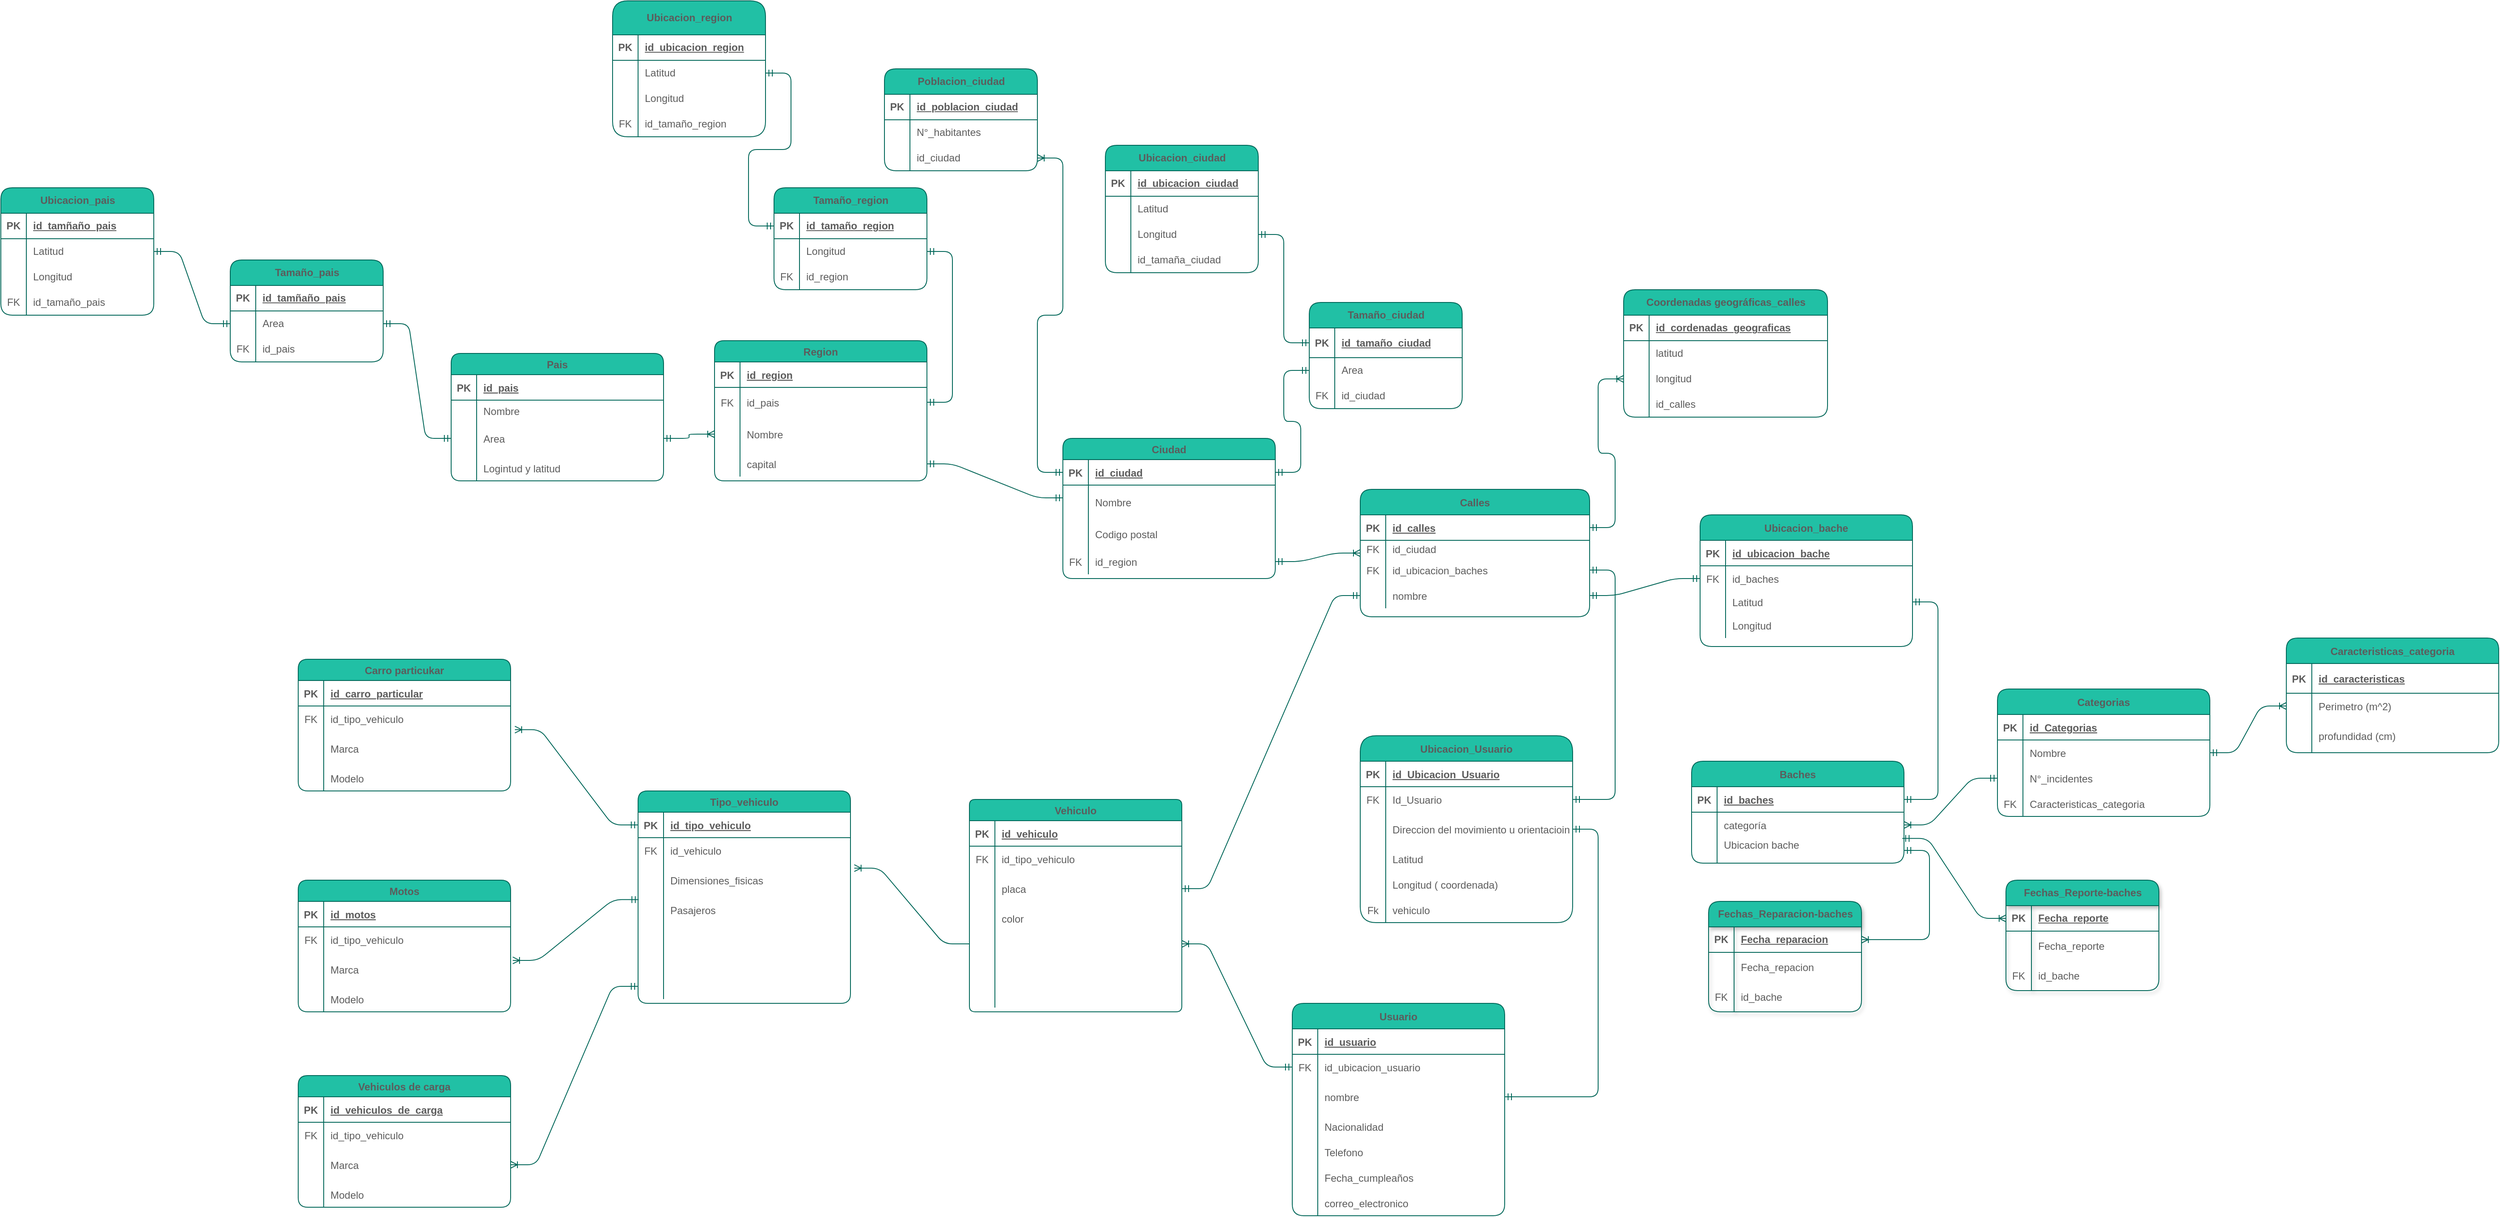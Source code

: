 <mxfile version="24.2.3" type="github">
  <diagram name="Página-1" id="GFOVPBs5KzDKJa-naaWK">
    <mxGraphModel dx="1991" dy="1805" grid="1" gridSize="10" guides="1" tooltips="1" connect="1" arrows="1" fold="1" page="1" pageScale="1" pageWidth="827" pageHeight="1169" math="0" shadow="0">
      <root>
        <mxCell id="0" />
        <mxCell id="1" parent="0" />
        <mxCell id="e492R6WcjZTO4kii223Q-1" value="Baches" style="shape=table;startSize=30;container=1;collapsible=1;childLayout=tableLayout;fixedRows=1;rowLines=0;fontStyle=1;align=center;resizeLast=1;labelBackgroundColor=none;rounded=1;fillColor=#21C0A5;strokeColor=#006658;fontColor=#5C5C5C;" parent="1" vertex="1">
          <mxGeometry x="1810" y="615" width="250" height="120" as="geometry" />
        </mxCell>
        <mxCell id="e492R6WcjZTO4kii223Q-2" value="" style="shape=partialRectangle;collapsible=0;dropTarget=0;pointerEvents=0;fillColor=none;points=[[0,0.5],[1,0.5]];portConstraint=eastwest;top=0;left=0;right=0;bottom=1;labelBackgroundColor=none;rounded=1;strokeColor=#006658;fontColor=#5C5C5C;" parent="e492R6WcjZTO4kii223Q-1" vertex="1">
          <mxGeometry y="30" width="250" height="30" as="geometry" />
        </mxCell>
        <mxCell id="e492R6WcjZTO4kii223Q-3" value="PK" style="shape=partialRectangle;overflow=hidden;connectable=0;fillColor=none;top=0;left=0;bottom=0;right=0;fontStyle=1;labelBackgroundColor=none;rounded=1;strokeColor=#006658;fontColor=#5C5C5C;" parent="e492R6WcjZTO4kii223Q-2" vertex="1">
          <mxGeometry width="30" height="30" as="geometry">
            <mxRectangle width="30" height="30" as="alternateBounds" />
          </mxGeometry>
        </mxCell>
        <mxCell id="e492R6WcjZTO4kii223Q-4" value="id_baches" style="shape=partialRectangle;overflow=hidden;connectable=0;fillColor=none;top=0;left=0;bottom=0;right=0;align=left;spacingLeft=6;fontStyle=5;labelBackgroundColor=none;rounded=1;strokeColor=#006658;fontColor=#5C5C5C;" parent="e492R6WcjZTO4kii223Q-2" vertex="1">
          <mxGeometry x="30" width="220" height="30" as="geometry">
            <mxRectangle width="220" height="30" as="alternateBounds" />
          </mxGeometry>
        </mxCell>
        <mxCell id="e492R6WcjZTO4kii223Q-5" value="" style="shape=partialRectangle;collapsible=0;dropTarget=0;pointerEvents=0;fillColor=none;points=[[0,0.5],[1,0.5]];portConstraint=eastwest;top=0;left=0;right=0;bottom=0;labelBackgroundColor=none;rounded=1;strokeColor=#006658;fontColor=#5C5C5C;" parent="e492R6WcjZTO4kii223Q-1" vertex="1">
          <mxGeometry y="60" width="250" height="30" as="geometry" />
        </mxCell>
        <mxCell id="e492R6WcjZTO4kii223Q-6" value="" style="shape=partialRectangle;overflow=hidden;connectable=0;fillColor=none;top=0;left=0;bottom=0;right=0;labelBackgroundColor=none;rounded=1;strokeColor=#006658;fontColor=#5C5C5C;" parent="e492R6WcjZTO4kii223Q-5" vertex="1">
          <mxGeometry width="30" height="30" as="geometry">
            <mxRectangle width="30" height="30" as="alternateBounds" />
          </mxGeometry>
        </mxCell>
        <mxCell id="e492R6WcjZTO4kii223Q-7" value="categoría" style="shape=partialRectangle;overflow=hidden;connectable=0;fillColor=none;top=0;left=0;bottom=0;right=0;align=left;spacingLeft=6;labelBackgroundColor=none;rounded=1;strokeColor=#006658;fontColor=#5C5C5C;" parent="e492R6WcjZTO4kii223Q-5" vertex="1">
          <mxGeometry x="30" width="220" height="30" as="geometry">
            <mxRectangle width="220" height="30" as="alternateBounds" />
          </mxGeometry>
        </mxCell>
        <mxCell id="e492R6WcjZTO4kii223Q-8" value="" style="shape=partialRectangle;collapsible=0;dropTarget=0;pointerEvents=0;fillColor=none;points=[[0,0.5],[1,0.5]];portConstraint=eastwest;top=0;left=0;right=0;bottom=0;labelBackgroundColor=none;rounded=1;strokeColor=#006658;fontColor=#5C5C5C;" parent="e492R6WcjZTO4kii223Q-1" vertex="1">
          <mxGeometry y="90" width="250" height="30" as="geometry" />
        </mxCell>
        <mxCell id="e492R6WcjZTO4kii223Q-9" value="" style="shape=partialRectangle;overflow=hidden;connectable=0;fillColor=none;top=0;left=0;bottom=0;right=0;labelBackgroundColor=none;rounded=1;strokeColor=#006658;fontColor=#5C5C5C;" parent="e492R6WcjZTO4kii223Q-8" vertex="1">
          <mxGeometry width="30" height="30" as="geometry">
            <mxRectangle width="30" height="30" as="alternateBounds" />
          </mxGeometry>
        </mxCell>
        <mxCell id="e492R6WcjZTO4kii223Q-10" value="Ubicacion bache&#xa;" style="shape=partialRectangle;overflow=hidden;connectable=0;fillColor=none;top=0;left=0;bottom=0;right=0;align=left;spacingLeft=6;labelBackgroundColor=none;rounded=1;strokeColor=#006658;fontColor=#5C5C5C;" parent="e492R6WcjZTO4kii223Q-8" vertex="1">
          <mxGeometry x="30" width="220" height="30" as="geometry">
            <mxRectangle width="220" height="30" as="alternateBounds" />
          </mxGeometry>
        </mxCell>
        <mxCell id="e492R6WcjZTO4kii223Q-17" value="Ubicacion_bache" style="shape=table;startSize=30;container=1;collapsible=1;childLayout=tableLayout;fixedRows=1;rowLines=0;fontStyle=1;align=center;resizeLast=1;labelBackgroundColor=none;rounded=1;fillColor=#21C0A5;strokeColor=#006658;fontColor=#5C5C5C;" parent="1" vertex="1">
          <mxGeometry x="1820" y="325" width="250" height="155" as="geometry" />
        </mxCell>
        <mxCell id="e492R6WcjZTO4kii223Q-18" value="" style="shape=partialRectangle;collapsible=0;dropTarget=0;pointerEvents=0;fillColor=none;points=[[0,0.5],[1,0.5]];portConstraint=eastwest;top=0;left=0;right=0;bottom=1;labelBackgroundColor=none;rounded=1;strokeColor=#006658;fontColor=#5C5C5C;" parent="e492R6WcjZTO4kii223Q-17" vertex="1">
          <mxGeometry y="30" width="250" height="30" as="geometry" />
        </mxCell>
        <mxCell id="e492R6WcjZTO4kii223Q-19" value="PK" style="shape=partialRectangle;overflow=hidden;connectable=0;fillColor=none;top=0;left=0;bottom=0;right=0;fontStyle=1;labelBackgroundColor=none;rounded=1;strokeColor=#006658;fontColor=#5C5C5C;" parent="e492R6WcjZTO4kii223Q-18" vertex="1">
          <mxGeometry width="30" height="30" as="geometry">
            <mxRectangle width="30" height="30" as="alternateBounds" />
          </mxGeometry>
        </mxCell>
        <mxCell id="e492R6WcjZTO4kii223Q-20" value="id_ubicacion_bache" style="shape=partialRectangle;overflow=hidden;connectable=0;fillColor=none;top=0;left=0;bottom=0;right=0;align=left;spacingLeft=6;fontStyle=5;labelBackgroundColor=none;rounded=1;strokeColor=#006658;fontColor=#5C5C5C;" parent="e492R6WcjZTO4kii223Q-18" vertex="1">
          <mxGeometry x="30" width="220" height="30" as="geometry">
            <mxRectangle width="220" height="30" as="alternateBounds" />
          </mxGeometry>
        </mxCell>
        <mxCell id="e492R6WcjZTO4kii223Q-21" value="" style="shape=partialRectangle;collapsible=0;dropTarget=0;pointerEvents=0;fillColor=none;points=[[0,0.5],[1,0.5]];portConstraint=eastwest;top=0;left=0;right=0;bottom=0;labelBackgroundColor=none;rounded=1;strokeColor=#006658;fontColor=#5C5C5C;" parent="e492R6WcjZTO4kii223Q-17" vertex="1">
          <mxGeometry y="60" width="250" height="30" as="geometry" />
        </mxCell>
        <mxCell id="e492R6WcjZTO4kii223Q-22" value="FK" style="shape=partialRectangle;overflow=hidden;connectable=0;fillColor=none;top=0;left=0;bottom=0;right=0;labelBackgroundColor=none;rounded=1;strokeColor=#006658;fontColor=#5C5C5C;" parent="e492R6WcjZTO4kii223Q-21" vertex="1">
          <mxGeometry width="30" height="30" as="geometry">
            <mxRectangle width="30" height="30" as="alternateBounds" />
          </mxGeometry>
        </mxCell>
        <mxCell id="e492R6WcjZTO4kii223Q-23" value="id_baches" style="shape=partialRectangle;overflow=hidden;connectable=0;fillColor=none;top=0;left=0;bottom=0;right=0;align=left;spacingLeft=6;labelBorderColor=none;labelBackgroundColor=none;rounded=1;strokeColor=#006658;fontColor=#5C5C5C;" parent="e492R6WcjZTO4kii223Q-21" vertex="1">
          <mxGeometry x="30" width="220" height="30" as="geometry">
            <mxRectangle width="220" height="30" as="alternateBounds" />
          </mxGeometry>
        </mxCell>
        <mxCell id="e492R6WcjZTO4kii223Q-24" value="" style="shape=partialRectangle;collapsible=0;dropTarget=0;pointerEvents=0;fillColor=none;points=[[0,0.5],[1,0.5]];portConstraint=eastwest;top=0;left=0;right=0;bottom=0;labelBackgroundColor=none;rounded=1;strokeColor=#006658;fontColor=#5C5C5C;" parent="e492R6WcjZTO4kii223Q-17" vertex="1">
          <mxGeometry y="90" width="250" height="25" as="geometry" />
        </mxCell>
        <mxCell id="e492R6WcjZTO4kii223Q-25" value="" style="shape=partialRectangle;overflow=hidden;connectable=0;fillColor=none;top=0;left=0;bottom=0;right=0;labelBackgroundColor=none;rounded=1;strokeColor=#006658;fontColor=#5C5C5C;" parent="e492R6WcjZTO4kii223Q-24" vertex="1">
          <mxGeometry width="30" height="25" as="geometry">
            <mxRectangle width="30" height="25" as="alternateBounds" />
          </mxGeometry>
        </mxCell>
        <mxCell id="e492R6WcjZTO4kii223Q-26" value="Latitud" style="shape=partialRectangle;overflow=hidden;connectable=0;fillColor=none;top=0;left=0;bottom=0;right=0;align=left;spacingLeft=6;labelBackgroundColor=none;rounded=1;strokeColor=#006658;fontColor=#5C5C5C;" parent="e492R6WcjZTO4kii223Q-24" vertex="1">
          <mxGeometry x="30" width="220" height="25" as="geometry">
            <mxRectangle width="220" height="25" as="alternateBounds" />
          </mxGeometry>
        </mxCell>
        <mxCell id="e492R6WcjZTO4kii223Q-27" value="" style="shape=partialRectangle;collapsible=0;dropTarget=0;pointerEvents=0;fillColor=none;points=[[0,0.5],[1,0.5]];portConstraint=eastwest;top=0;left=0;right=0;bottom=0;labelBackgroundColor=none;rounded=1;strokeColor=#006658;fontColor=#5C5C5C;" parent="e492R6WcjZTO4kii223Q-17" vertex="1">
          <mxGeometry y="115" width="250" height="30" as="geometry" />
        </mxCell>
        <mxCell id="e492R6WcjZTO4kii223Q-28" value="" style="shape=partialRectangle;overflow=hidden;connectable=0;fillColor=none;top=0;left=0;bottom=0;right=0;labelBackgroundColor=none;rounded=1;strokeColor=#006658;fontColor=#5C5C5C;" parent="e492R6WcjZTO4kii223Q-27" vertex="1">
          <mxGeometry width="30" height="30" as="geometry">
            <mxRectangle width="30" height="30" as="alternateBounds" />
          </mxGeometry>
        </mxCell>
        <mxCell id="e492R6WcjZTO4kii223Q-29" value="Longitud" style="shape=partialRectangle;overflow=hidden;connectable=0;fillColor=none;top=0;left=0;bottom=0;right=0;align=left;spacingLeft=6;labelBackgroundColor=none;rounded=1;strokeColor=#006658;fontColor=#5C5C5C;" parent="e492R6WcjZTO4kii223Q-27" vertex="1">
          <mxGeometry x="30" width="220" height="30" as="geometry">
            <mxRectangle width="220" height="30" as="alternateBounds" />
          </mxGeometry>
        </mxCell>
        <mxCell id="e492R6WcjZTO4kii223Q-30" value="Calles" style="shape=table;startSize=30;container=1;collapsible=1;childLayout=tableLayout;fixedRows=1;rowLines=0;fontStyle=1;align=center;resizeLast=1;labelBackgroundColor=none;rounded=1;fillColor=#21C0A5;strokeColor=#006658;fontColor=#5C5C5C;" parent="1" vertex="1">
          <mxGeometry x="1420" y="295" width="270" height="150" as="geometry" />
        </mxCell>
        <mxCell id="e492R6WcjZTO4kii223Q-31" value="" style="shape=partialRectangle;collapsible=0;dropTarget=0;pointerEvents=0;fillColor=none;points=[[0,0.5],[1,0.5]];portConstraint=eastwest;top=0;left=0;right=0;bottom=1;labelBackgroundColor=none;rounded=1;strokeColor=#006658;fontColor=#5C5C5C;" parent="e492R6WcjZTO4kii223Q-30" vertex="1">
          <mxGeometry y="30" width="270" height="30" as="geometry" />
        </mxCell>
        <mxCell id="e492R6WcjZTO4kii223Q-32" value="PK" style="shape=partialRectangle;overflow=hidden;connectable=0;fillColor=none;top=0;left=0;bottom=0;right=0;fontStyle=1;labelBackgroundColor=none;rounded=1;strokeColor=#006658;fontColor=#5C5C5C;" parent="e492R6WcjZTO4kii223Q-31" vertex="1">
          <mxGeometry width="30" height="30" as="geometry">
            <mxRectangle width="30" height="30" as="alternateBounds" />
          </mxGeometry>
        </mxCell>
        <mxCell id="e492R6WcjZTO4kii223Q-33" value="id_calles" style="shape=partialRectangle;overflow=hidden;connectable=0;fillColor=none;top=0;left=0;bottom=0;right=0;align=left;spacingLeft=6;fontStyle=5;labelBackgroundColor=none;rounded=1;strokeColor=#006658;fontColor=#5C5C5C;" parent="e492R6WcjZTO4kii223Q-31" vertex="1">
          <mxGeometry x="30" width="240" height="30" as="geometry">
            <mxRectangle width="240" height="30" as="alternateBounds" />
          </mxGeometry>
        </mxCell>
        <mxCell id="e492R6WcjZTO4kii223Q-37" value="" style="shape=partialRectangle;collapsible=0;dropTarget=0;pointerEvents=0;fillColor=none;points=[[0,0.5],[1,0.5]];portConstraint=eastwest;top=0;left=0;right=0;bottom=0;labelBackgroundColor=none;rounded=1;strokeColor=#006658;fontColor=#5C5C5C;" parent="e492R6WcjZTO4kii223Q-30" vertex="1">
          <mxGeometry y="60" width="270" height="20" as="geometry" />
        </mxCell>
        <mxCell id="e492R6WcjZTO4kii223Q-38" value="FK" style="shape=partialRectangle;overflow=hidden;connectable=0;fillColor=none;top=0;left=0;bottom=0;right=0;labelBackgroundColor=none;rounded=1;strokeColor=#006658;fontColor=#5C5C5C;" parent="e492R6WcjZTO4kii223Q-37" vertex="1">
          <mxGeometry width="30" height="20" as="geometry">
            <mxRectangle width="30" height="20" as="alternateBounds" />
          </mxGeometry>
        </mxCell>
        <mxCell id="e492R6WcjZTO4kii223Q-39" value="id_ciudad" style="shape=partialRectangle;overflow=hidden;connectable=0;fillColor=none;top=0;left=0;bottom=0;right=0;align=left;spacingLeft=6;labelBackgroundColor=none;rounded=1;strokeColor=#006658;fontColor=#5C5C5C;" parent="e492R6WcjZTO4kii223Q-37" vertex="1">
          <mxGeometry x="30" width="240" height="20" as="geometry">
            <mxRectangle width="240" height="20" as="alternateBounds" />
          </mxGeometry>
        </mxCell>
        <mxCell id="e492R6WcjZTO4kii223Q-40" value="" style="shape=partialRectangle;collapsible=0;dropTarget=0;pointerEvents=0;fillColor=none;points=[[0,0.5],[1,0.5]];portConstraint=eastwest;top=0;left=0;right=0;bottom=0;labelBackgroundColor=none;rounded=1;strokeColor=#006658;fontColor=#5C5C5C;" parent="e492R6WcjZTO4kii223Q-30" vertex="1">
          <mxGeometry y="80" width="270" height="30" as="geometry" />
        </mxCell>
        <mxCell id="e492R6WcjZTO4kii223Q-41" value="FK" style="shape=partialRectangle;overflow=hidden;connectable=0;fillColor=none;top=0;left=0;bottom=0;right=0;labelBackgroundColor=none;rounded=1;strokeColor=#006658;fontColor=#5C5C5C;" parent="e492R6WcjZTO4kii223Q-40" vertex="1">
          <mxGeometry width="30" height="30" as="geometry">
            <mxRectangle width="30" height="30" as="alternateBounds" />
          </mxGeometry>
        </mxCell>
        <mxCell id="e492R6WcjZTO4kii223Q-42" value="id_ubicacion_baches" style="shape=partialRectangle;overflow=hidden;connectable=0;fillColor=none;top=0;left=0;bottom=0;right=0;align=left;spacingLeft=6;verticalAlign=middle;noLabel=0;labelBackgroundColor=none;rounded=1;strokeColor=#006658;fontColor=#5C5C5C;" parent="e492R6WcjZTO4kii223Q-40" vertex="1">
          <mxGeometry x="30" width="240" height="30" as="geometry">
            <mxRectangle width="240" height="30" as="alternateBounds" />
          </mxGeometry>
        </mxCell>
        <mxCell id="e492R6WcjZTO4kii223Q-43" value="" style="shape=partialRectangle;collapsible=0;dropTarget=0;pointerEvents=0;fillColor=none;points=[[0,0.5],[1,0.5]];portConstraint=eastwest;top=0;left=0;right=0;bottom=0;labelBackgroundColor=none;rounded=1;strokeColor=#006658;fontColor=#5C5C5C;" parent="e492R6WcjZTO4kii223Q-30" vertex="1">
          <mxGeometry y="110" width="270" height="30" as="geometry" />
        </mxCell>
        <mxCell id="e492R6WcjZTO4kii223Q-44" value="" style="shape=partialRectangle;overflow=hidden;connectable=0;fillColor=none;top=0;left=0;bottom=0;right=0;labelBackgroundColor=none;rounded=1;strokeColor=#006658;fontColor=#5C5C5C;" parent="e492R6WcjZTO4kii223Q-43" vertex="1">
          <mxGeometry width="30" height="30" as="geometry">
            <mxRectangle width="30" height="30" as="alternateBounds" />
          </mxGeometry>
        </mxCell>
        <mxCell id="e492R6WcjZTO4kii223Q-45" value="nombre" style="shape=partialRectangle;overflow=hidden;connectable=0;fillColor=none;top=0;left=0;bottom=0;right=0;align=left;spacingLeft=6;labelBackgroundColor=none;rounded=1;strokeColor=#006658;fontColor=#5C5C5C;" parent="e492R6WcjZTO4kii223Q-43" vertex="1">
          <mxGeometry x="30" width="240" height="30" as="geometry">
            <mxRectangle width="240" height="30" as="alternateBounds" />
          </mxGeometry>
        </mxCell>
        <mxCell id="e492R6WcjZTO4kii223Q-46" value="Categorias" style="shape=table;startSize=30;container=1;collapsible=1;childLayout=tableLayout;fixedRows=1;rowLines=0;fontStyle=1;align=center;resizeLast=1;labelBackgroundColor=none;rounded=1;fillColor=#21C0A5;strokeColor=#006658;fontColor=#5C5C5C;" parent="1" vertex="1">
          <mxGeometry x="2170" y="530" width="250" height="150" as="geometry" />
        </mxCell>
        <mxCell id="e492R6WcjZTO4kii223Q-47" value="" style="shape=partialRectangle;collapsible=0;dropTarget=0;pointerEvents=0;fillColor=none;points=[[0,0.5],[1,0.5]];portConstraint=eastwest;top=0;left=0;right=0;bottom=1;labelBackgroundColor=none;rounded=1;strokeColor=#006658;fontColor=#5C5C5C;" parent="e492R6WcjZTO4kii223Q-46" vertex="1">
          <mxGeometry y="30" width="250" height="30" as="geometry" />
        </mxCell>
        <mxCell id="e492R6WcjZTO4kii223Q-48" value="PK" style="shape=partialRectangle;overflow=hidden;connectable=0;fillColor=none;top=0;left=0;bottom=0;right=0;fontStyle=1;labelBackgroundColor=none;rounded=1;strokeColor=#006658;fontColor=#5C5C5C;" parent="e492R6WcjZTO4kii223Q-47" vertex="1">
          <mxGeometry width="30" height="30" as="geometry">
            <mxRectangle width="30" height="30" as="alternateBounds" />
          </mxGeometry>
        </mxCell>
        <mxCell id="e492R6WcjZTO4kii223Q-49" value="id_Categorias" style="shape=partialRectangle;overflow=hidden;connectable=0;fillColor=none;top=0;left=0;bottom=0;right=0;align=left;spacingLeft=6;fontStyle=5;labelBackgroundColor=none;rounded=1;strokeColor=#006658;fontColor=#5C5C5C;" parent="e492R6WcjZTO4kii223Q-47" vertex="1">
          <mxGeometry x="30" width="220" height="30" as="geometry">
            <mxRectangle width="220" height="30" as="alternateBounds" />
          </mxGeometry>
        </mxCell>
        <mxCell id="e492R6WcjZTO4kii223Q-50" value="" style="shape=partialRectangle;collapsible=0;dropTarget=0;pointerEvents=0;fillColor=none;points=[[0,0.5],[1,0.5]];portConstraint=eastwest;top=0;left=0;right=0;bottom=0;labelBackgroundColor=none;rounded=1;strokeColor=#006658;fontColor=#5C5C5C;" parent="e492R6WcjZTO4kii223Q-46" vertex="1">
          <mxGeometry y="60" width="250" height="30" as="geometry" />
        </mxCell>
        <mxCell id="e492R6WcjZTO4kii223Q-51" value="" style="shape=partialRectangle;overflow=hidden;connectable=0;fillColor=none;top=0;left=0;bottom=0;right=0;labelBackgroundColor=none;rounded=1;strokeColor=#006658;fontColor=#5C5C5C;" parent="e492R6WcjZTO4kii223Q-50" vertex="1">
          <mxGeometry width="30" height="30" as="geometry">
            <mxRectangle width="30" height="30" as="alternateBounds" />
          </mxGeometry>
        </mxCell>
        <mxCell id="e492R6WcjZTO4kii223Q-52" value="Nombre" style="shape=partialRectangle;overflow=hidden;connectable=0;fillColor=none;top=0;left=0;bottom=0;right=0;align=left;spacingLeft=6;labelBackgroundColor=none;rounded=1;strokeColor=#006658;fontColor=#5C5C5C;" parent="e492R6WcjZTO4kii223Q-50" vertex="1">
          <mxGeometry x="30" width="220" height="30" as="geometry">
            <mxRectangle width="220" height="30" as="alternateBounds" />
          </mxGeometry>
        </mxCell>
        <mxCell id="e492R6WcjZTO4kii223Q-56" value="" style="shape=partialRectangle;collapsible=0;dropTarget=0;pointerEvents=0;fillColor=none;points=[[0,0.5],[1,0.5]];portConstraint=eastwest;top=0;left=0;right=0;bottom=0;labelBackgroundColor=none;rounded=1;strokeColor=#006658;fontColor=#5C5C5C;" parent="e492R6WcjZTO4kii223Q-46" vertex="1">
          <mxGeometry y="90" width="250" height="30" as="geometry" />
        </mxCell>
        <mxCell id="e492R6WcjZTO4kii223Q-57" value="" style="shape=partialRectangle;overflow=hidden;connectable=0;fillColor=none;top=0;left=0;bottom=0;right=0;labelBackgroundColor=none;rounded=1;strokeColor=#006658;fontColor=#5C5C5C;" parent="e492R6WcjZTO4kii223Q-56" vertex="1">
          <mxGeometry width="30" height="30" as="geometry">
            <mxRectangle width="30" height="30" as="alternateBounds" />
          </mxGeometry>
        </mxCell>
        <mxCell id="e492R6WcjZTO4kii223Q-58" value="N°_incidentes" style="shape=partialRectangle;overflow=hidden;connectable=0;fillColor=none;top=0;left=0;bottom=0;right=0;align=left;spacingLeft=6;labelBackgroundColor=none;rounded=1;strokeColor=#006658;fontColor=#5C5C5C;" parent="e492R6WcjZTO4kii223Q-56" vertex="1">
          <mxGeometry x="30" width="220" height="30" as="geometry">
            <mxRectangle width="220" height="30" as="alternateBounds" />
          </mxGeometry>
        </mxCell>
        <mxCell id="e492R6WcjZTO4kii223Q-348" value="" style="shape=partialRectangle;collapsible=0;dropTarget=0;pointerEvents=0;fillColor=none;points=[[0,0.5],[1,0.5]];portConstraint=eastwest;top=0;left=0;right=0;bottom=0;labelBackgroundColor=none;rounded=1;strokeColor=#006658;fontColor=#5C5C5C;" parent="e492R6WcjZTO4kii223Q-46" vertex="1">
          <mxGeometry y="120" width="250" height="30" as="geometry" />
        </mxCell>
        <mxCell id="e492R6WcjZTO4kii223Q-349" value="FK" style="shape=partialRectangle;overflow=hidden;connectable=0;fillColor=none;top=0;left=0;bottom=0;right=0;labelBackgroundColor=none;rounded=1;strokeColor=#006658;fontColor=#5C5C5C;" parent="e492R6WcjZTO4kii223Q-348" vertex="1">
          <mxGeometry width="30" height="30" as="geometry">
            <mxRectangle width="30" height="30" as="alternateBounds" />
          </mxGeometry>
        </mxCell>
        <mxCell id="e492R6WcjZTO4kii223Q-350" value="Caracteristicas_categoria" style="shape=partialRectangle;overflow=hidden;connectable=0;fillColor=none;top=0;left=0;bottom=0;right=0;align=left;spacingLeft=6;labelBackgroundColor=none;rounded=1;strokeColor=#006658;fontColor=#5C5C5C;" parent="e492R6WcjZTO4kii223Q-348" vertex="1">
          <mxGeometry x="30" width="220" height="30" as="geometry">
            <mxRectangle width="220" height="30" as="alternateBounds" />
          </mxGeometry>
        </mxCell>
        <mxCell id="e492R6WcjZTO4kii223Q-65" value="" style="edgeStyle=entityRelationEdgeStyle;fontSize=12;html=1;endArrow=ERoneToMany;startArrow=ERmandOne;rounded=1;exitX=0;exitY=0.5;exitDx=0;exitDy=0;entryX=1;entryY=0.5;entryDx=0;entryDy=0;labelBackgroundColor=none;fontColor=default;strokeColor=#006658;" parent="1" source="e492R6WcjZTO4kii223Q-56" target="e492R6WcjZTO4kii223Q-5" edge="1">
          <mxGeometry width="100" height="100" relative="1" as="geometry">
            <mxPoint x="2160" y="680" as="sourcePoint" />
            <mxPoint x="2110" y="485" as="targetPoint" />
          </mxGeometry>
        </mxCell>
        <mxCell id="e492R6WcjZTO4kii223Q-66" value="Ubicacion_Usuario" style="shape=table;startSize=30;container=1;collapsible=1;childLayout=tableLayout;fixedRows=1;rowLines=0;fontStyle=1;align=center;resizeLast=1;labelBackgroundColor=none;rounded=1;fillColor=#21C0A5;strokeColor=#006658;fontColor=#5C5C5C;arcSize=21;" parent="1" vertex="1">
          <mxGeometry x="1420" y="585" width="250" height="220" as="geometry" />
        </mxCell>
        <mxCell id="e492R6WcjZTO4kii223Q-67" value="" style="shape=partialRectangle;collapsible=0;dropTarget=0;pointerEvents=0;fillColor=none;points=[[0,0.5],[1,0.5]];portConstraint=eastwest;top=0;left=0;right=0;bottom=1;labelBackgroundColor=none;rounded=1;strokeColor=#006658;fontColor=#5C5C5C;" parent="e492R6WcjZTO4kii223Q-66" vertex="1">
          <mxGeometry y="30" width="250" height="30" as="geometry" />
        </mxCell>
        <mxCell id="e492R6WcjZTO4kii223Q-68" value="PK" style="shape=partialRectangle;overflow=hidden;connectable=0;fillColor=none;top=0;left=0;bottom=0;right=0;fontStyle=1;labelBackgroundColor=none;rounded=1;strokeColor=#006658;fontColor=#5C5C5C;" parent="e492R6WcjZTO4kii223Q-67" vertex="1">
          <mxGeometry width="30" height="30" as="geometry">
            <mxRectangle width="30" height="30" as="alternateBounds" />
          </mxGeometry>
        </mxCell>
        <mxCell id="e492R6WcjZTO4kii223Q-69" value="id_Ubicacion_Usuario" style="shape=partialRectangle;overflow=hidden;connectable=0;fillColor=none;top=0;left=0;bottom=0;right=0;align=left;spacingLeft=6;fontStyle=5;labelBackgroundColor=none;rounded=1;strokeColor=#006658;fontColor=#5C5C5C;" parent="e492R6WcjZTO4kii223Q-67" vertex="1">
          <mxGeometry x="30" width="220" height="30" as="geometry">
            <mxRectangle width="220" height="30" as="alternateBounds" />
          </mxGeometry>
        </mxCell>
        <mxCell id="e492R6WcjZTO4kii223Q-70" value="" style="shape=partialRectangle;collapsible=0;dropTarget=0;pointerEvents=0;fillColor=none;points=[[0,0.5],[1,0.5]];portConstraint=eastwest;top=0;left=0;right=0;bottom=0;labelBackgroundColor=none;rounded=1;strokeColor=#006658;fontColor=#5C5C5C;" parent="e492R6WcjZTO4kii223Q-66" vertex="1">
          <mxGeometry y="60" width="250" height="30" as="geometry" />
        </mxCell>
        <mxCell id="e492R6WcjZTO4kii223Q-71" value="FK" style="shape=partialRectangle;overflow=hidden;connectable=0;fillColor=none;top=0;left=0;bottom=0;right=0;labelBackgroundColor=none;rounded=1;strokeColor=#006658;fontColor=#5C5C5C;" parent="e492R6WcjZTO4kii223Q-70" vertex="1">
          <mxGeometry width="30" height="30" as="geometry">
            <mxRectangle width="30" height="30" as="alternateBounds" />
          </mxGeometry>
        </mxCell>
        <mxCell id="e492R6WcjZTO4kii223Q-72" value="Id_Usuario" style="shape=partialRectangle;overflow=hidden;connectable=0;fillColor=none;top=0;left=0;bottom=0;right=0;align=left;spacingLeft=6;labelBackgroundColor=none;rounded=1;strokeColor=#006658;fontColor=#5C5C5C;" parent="e492R6WcjZTO4kii223Q-70" vertex="1">
          <mxGeometry x="30" width="220" height="30" as="geometry">
            <mxRectangle width="220" height="30" as="alternateBounds" />
          </mxGeometry>
        </mxCell>
        <mxCell id="e492R6WcjZTO4kii223Q-73" value="" style="shape=partialRectangle;collapsible=0;dropTarget=0;pointerEvents=0;fillColor=none;points=[[0,0.5],[1,0.5]];portConstraint=eastwest;top=0;left=0;right=0;bottom=0;labelBackgroundColor=none;rounded=1;strokeColor=#006658;fontColor=#5C5C5C;" parent="e492R6WcjZTO4kii223Q-66" vertex="1">
          <mxGeometry y="90" width="250" height="40" as="geometry" />
        </mxCell>
        <mxCell id="e492R6WcjZTO4kii223Q-74" value="" style="shape=partialRectangle;overflow=hidden;connectable=0;fillColor=none;top=0;left=0;bottom=0;right=0;labelBackgroundColor=none;rounded=1;strokeColor=#006658;fontColor=#5C5C5C;" parent="e492R6WcjZTO4kii223Q-73" vertex="1">
          <mxGeometry width="30" height="40" as="geometry">
            <mxRectangle width="30" height="40" as="alternateBounds" />
          </mxGeometry>
        </mxCell>
        <mxCell id="e492R6WcjZTO4kii223Q-75" value="Direccion del movimiento u orientacioin" style="shape=partialRectangle;overflow=hidden;connectable=0;fillColor=none;top=0;left=0;bottom=0;right=0;align=left;spacingLeft=6;labelBackgroundColor=none;rounded=1;strokeColor=#006658;fontColor=#5C5C5C;" parent="e492R6WcjZTO4kii223Q-73" vertex="1">
          <mxGeometry x="30" width="220" height="40" as="geometry">
            <mxRectangle width="220" height="40" as="alternateBounds" />
          </mxGeometry>
        </mxCell>
        <mxCell id="e492R6WcjZTO4kii223Q-76" value="" style="shape=partialRectangle;collapsible=0;dropTarget=0;pointerEvents=0;fillColor=none;points=[[0,0.5],[1,0.5]];portConstraint=eastwest;top=0;left=0;right=0;bottom=0;labelBackgroundColor=none;rounded=1;strokeColor=#006658;fontColor=#5C5C5C;" parent="e492R6WcjZTO4kii223Q-66" vertex="1">
          <mxGeometry y="130" width="250" height="30" as="geometry" />
        </mxCell>
        <mxCell id="e492R6WcjZTO4kii223Q-77" value="" style="shape=partialRectangle;overflow=hidden;connectable=0;fillColor=none;top=0;left=0;bottom=0;right=0;labelBackgroundColor=none;rounded=1;strokeColor=#006658;fontColor=#5C5C5C;" parent="e492R6WcjZTO4kii223Q-76" vertex="1">
          <mxGeometry width="30" height="30" as="geometry">
            <mxRectangle width="30" height="30" as="alternateBounds" />
          </mxGeometry>
        </mxCell>
        <mxCell id="e492R6WcjZTO4kii223Q-78" value="Latitud " style="shape=partialRectangle;overflow=hidden;connectable=0;fillColor=none;top=0;left=0;bottom=0;right=0;align=left;spacingLeft=6;labelBackgroundColor=none;rounded=1;strokeColor=#006658;fontColor=#5C5C5C;" parent="e492R6WcjZTO4kii223Q-76" vertex="1">
          <mxGeometry x="30" width="220" height="30" as="geometry">
            <mxRectangle width="220" height="30" as="alternateBounds" />
          </mxGeometry>
        </mxCell>
        <mxCell id="e492R6WcjZTO4kii223Q-79" value="" style="shape=partialRectangle;collapsible=0;dropTarget=0;pointerEvents=0;fillColor=none;points=[[0,0.5],[1,0.5]];portConstraint=eastwest;top=0;left=0;right=0;bottom=0;labelBackgroundColor=none;rounded=1;strokeColor=#006658;fontColor=#5C5C5C;" parent="e492R6WcjZTO4kii223Q-66" vertex="1">
          <mxGeometry y="160" width="250" height="30" as="geometry" />
        </mxCell>
        <mxCell id="e492R6WcjZTO4kii223Q-80" value="" style="shape=partialRectangle;overflow=hidden;connectable=0;fillColor=none;top=0;left=0;bottom=0;right=0;labelBackgroundColor=none;rounded=1;strokeColor=#006658;fontColor=#5C5C5C;" parent="e492R6WcjZTO4kii223Q-79" vertex="1">
          <mxGeometry width="30" height="30" as="geometry">
            <mxRectangle width="30" height="30" as="alternateBounds" />
          </mxGeometry>
        </mxCell>
        <mxCell id="e492R6WcjZTO4kii223Q-81" value="Longitud ( coordenada)" style="shape=partialRectangle;overflow=hidden;connectable=0;fillColor=none;top=0;left=0;bottom=0;right=0;align=left;spacingLeft=6;labelBackgroundColor=none;rounded=1;strokeColor=#006658;fontColor=#5C5C5C;" parent="e492R6WcjZTO4kii223Q-79" vertex="1">
          <mxGeometry x="30" width="220" height="30" as="geometry">
            <mxRectangle width="220" height="30" as="alternateBounds" />
          </mxGeometry>
        </mxCell>
        <mxCell id="e492R6WcjZTO4kii223Q-82" value="" style="shape=partialRectangle;collapsible=0;dropTarget=0;pointerEvents=0;fillColor=none;points=[[0,0.5],[1,0.5]];portConstraint=eastwest;top=0;left=0;right=0;bottom=0;labelBackgroundColor=none;rounded=1;strokeColor=#006658;fontColor=#5C5C5C;" parent="e492R6WcjZTO4kii223Q-66" vertex="1">
          <mxGeometry y="190" width="250" height="30" as="geometry" />
        </mxCell>
        <mxCell id="e492R6WcjZTO4kii223Q-83" value="Fk" style="shape=partialRectangle;overflow=hidden;connectable=0;fillColor=none;top=0;left=0;bottom=0;right=0;labelBackgroundColor=none;rounded=1;strokeColor=#006658;fontColor=#5C5C5C;" parent="e492R6WcjZTO4kii223Q-82" vertex="1">
          <mxGeometry width="30" height="30" as="geometry">
            <mxRectangle width="30" height="30" as="alternateBounds" />
          </mxGeometry>
        </mxCell>
        <mxCell id="e492R6WcjZTO4kii223Q-84" value="vehiculo" style="shape=partialRectangle;overflow=hidden;connectable=0;fillColor=none;top=0;left=0;bottom=0;right=0;align=left;spacingLeft=6;labelBackgroundColor=none;rounded=1;strokeColor=#006658;fontColor=#5C5C5C;" parent="e492R6WcjZTO4kii223Q-82" vertex="1">
          <mxGeometry x="30" width="220" height="30" as="geometry">
            <mxRectangle width="220" height="30" as="alternateBounds" />
          </mxGeometry>
        </mxCell>
        <mxCell id="e492R6WcjZTO4kii223Q-85" value="" style="edgeStyle=entityRelationEdgeStyle;fontSize=12;html=1;endArrow=ERmandOne;startArrow=ERmandOne;rounded=1;exitX=1;exitY=0.5;exitDx=0;exitDy=0;labelBackgroundColor=none;fontColor=default;strokeColor=#006658;" parent="1" source="e492R6WcjZTO4kii223Q-2" target="e492R6WcjZTO4kii223Q-24" edge="1">
          <mxGeometry width="100" height="100" relative="1" as="geometry">
            <mxPoint x="2090" y="565" as="sourcePoint" />
            <mxPoint x="2130" y="425" as="targetPoint" />
            <Array as="points">
              <mxPoint x="2110" y="495" />
            </Array>
          </mxGeometry>
        </mxCell>
        <mxCell id="e492R6WcjZTO4kii223Q-86" value="" style="edgeStyle=entityRelationEdgeStyle;fontSize=12;html=1;endArrow=ERmandOne;startArrow=ERmandOne;rounded=1;entryX=0;entryY=0.5;entryDx=0;entryDy=0;exitX=1;exitY=0.5;exitDx=0;exitDy=0;labelBackgroundColor=none;fontColor=default;strokeColor=#006658;" parent="1" target="e492R6WcjZTO4kii223Q-21" edge="1">
          <mxGeometry width="100" height="100" relative="1" as="geometry">
            <mxPoint x="1690" y="420" as="sourcePoint" />
            <mxPoint x="1740" y="545" as="targetPoint" />
          </mxGeometry>
        </mxCell>
        <mxCell id="e492R6WcjZTO4kii223Q-105" value="" style="edgeStyle=entityRelationEdgeStyle;fontSize=12;html=1;endArrow=ERmandOne;startArrow=ERmandOne;rounded=1;exitX=1;exitY=0.5;exitDx=0;exitDy=0;labelBackgroundColor=none;fontColor=default;strokeColor=#006658;" parent="1" source="e492R6WcjZTO4kii223Q-70" target="e492R6WcjZTO4kii223Q-40" edge="1">
          <mxGeometry width="100" height="100" relative="1" as="geometry">
            <mxPoint x="1590" y="665" as="sourcePoint" />
            <mxPoint x="1690" y="565" as="targetPoint" />
          </mxGeometry>
        </mxCell>
        <mxCell id="e492R6WcjZTO4kii223Q-106" value="Ciudad" style="shape=table;startSize=25;container=1;collapsible=1;childLayout=tableLayout;fixedRows=1;rowLines=0;fontStyle=1;align=center;resizeLast=1;labelBackgroundColor=none;rounded=1;fillColor=#21C0A5;strokeColor=#006658;fontColor=#5C5C5C;" parent="1" vertex="1">
          <mxGeometry x="1070" y="235" width="250" height="165" as="geometry" />
        </mxCell>
        <mxCell id="e492R6WcjZTO4kii223Q-107" value="" style="shape=partialRectangle;collapsible=0;dropTarget=0;pointerEvents=0;fillColor=none;points=[[0,0.5],[1,0.5]];portConstraint=eastwest;top=0;left=0;right=0;bottom=1;labelBackgroundColor=none;rounded=1;strokeColor=#006658;fontColor=#5C5C5C;" parent="e492R6WcjZTO4kii223Q-106" vertex="1">
          <mxGeometry y="25" width="250" height="30" as="geometry" />
        </mxCell>
        <mxCell id="e492R6WcjZTO4kii223Q-108" value="PK" style="shape=partialRectangle;overflow=hidden;connectable=0;fillColor=none;top=0;left=0;bottom=0;right=0;fontStyle=1;labelBackgroundColor=none;rounded=1;strokeColor=#006658;fontColor=#5C5C5C;" parent="e492R6WcjZTO4kii223Q-107" vertex="1">
          <mxGeometry width="30" height="30" as="geometry">
            <mxRectangle width="30" height="30" as="alternateBounds" />
          </mxGeometry>
        </mxCell>
        <mxCell id="e492R6WcjZTO4kii223Q-109" value="id_ciudad" style="shape=partialRectangle;overflow=hidden;connectable=0;fillColor=none;top=0;left=0;bottom=0;right=0;align=left;spacingLeft=6;fontStyle=5;labelBackgroundColor=none;rounded=1;strokeColor=#006658;fontColor=#5C5C5C;" parent="e492R6WcjZTO4kii223Q-107" vertex="1">
          <mxGeometry x="30" width="220" height="30" as="geometry">
            <mxRectangle width="220" height="30" as="alternateBounds" />
          </mxGeometry>
        </mxCell>
        <mxCell id="e492R6WcjZTO4kii223Q-113" value="" style="shape=partialRectangle;collapsible=0;dropTarget=0;pointerEvents=0;fillColor=none;points=[[0,0.5],[1,0.5]];portConstraint=eastwest;top=0;left=0;right=0;bottom=0;labelBackgroundColor=none;rounded=1;strokeColor=#006658;fontColor=#5C5C5C;" parent="e492R6WcjZTO4kii223Q-106" vertex="1">
          <mxGeometry y="55" width="250" height="40" as="geometry" />
        </mxCell>
        <mxCell id="e492R6WcjZTO4kii223Q-114" value="" style="shape=partialRectangle;overflow=hidden;connectable=0;fillColor=none;top=0;left=0;bottom=0;right=0;labelBackgroundColor=none;rounded=1;strokeColor=#006658;fontColor=#5C5C5C;" parent="e492R6WcjZTO4kii223Q-113" vertex="1">
          <mxGeometry width="30" height="40" as="geometry">
            <mxRectangle width="30" height="40" as="alternateBounds" />
          </mxGeometry>
        </mxCell>
        <mxCell id="e492R6WcjZTO4kii223Q-115" value="Nombre" style="shape=partialRectangle;overflow=hidden;connectable=0;fillColor=none;top=0;left=0;bottom=0;right=0;align=left;spacingLeft=6;labelBackgroundColor=none;rounded=1;strokeColor=#006658;fontColor=#5C5C5C;" parent="e492R6WcjZTO4kii223Q-113" vertex="1">
          <mxGeometry x="30" width="220" height="40" as="geometry">
            <mxRectangle width="220" height="40" as="alternateBounds" />
          </mxGeometry>
        </mxCell>
        <mxCell id="e492R6WcjZTO4kii223Q-116" value="" style="shape=partialRectangle;collapsible=0;dropTarget=0;pointerEvents=0;fillColor=none;points=[[0,0.5],[1,0.5]];portConstraint=eastwest;top=0;left=0;right=0;bottom=0;labelBackgroundColor=none;rounded=1;strokeColor=#006658;fontColor=#5C5C5C;" parent="e492R6WcjZTO4kii223Q-106" vertex="1">
          <mxGeometry y="95" width="250" height="35" as="geometry" />
        </mxCell>
        <mxCell id="e492R6WcjZTO4kii223Q-117" value="" style="shape=partialRectangle;overflow=hidden;connectable=0;fillColor=none;top=0;left=0;bottom=0;right=0;labelBackgroundColor=none;rounded=1;strokeColor=#006658;fontColor=#5C5C5C;" parent="e492R6WcjZTO4kii223Q-116" vertex="1">
          <mxGeometry width="30" height="35" as="geometry">
            <mxRectangle width="30" height="35" as="alternateBounds" />
          </mxGeometry>
        </mxCell>
        <mxCell id="e492R6WcjZTO4kii223Q-118" value="Codigo postal" style="shape=partialRectangle;overflow=hidden;connectable=0;fillColor=none;top=0;left=0;bottom=0;right=0;align=left;spacingLeft=6;labelBackgroundColor=none;rounded=1;strokeColor=#006658;fontColor=#5C5C5C;" parent="e492R6WcjZTO4kii223Q-116" vertex="1">
          <mxGeometry x="30" width="220" height="35" as="geometry">
            <mxRectangle width="220" height="35" as="alternateBounds" />
          </mxGeometry>
        </mxCell>
        <mxCell id="e492R6WcjZTO4kii223Q-128" value="" style="shape=partialRectangle;collapsible=0;dropTarget=0;pointerEvents=0;fillColor=none;points=[[0,0.5],[1,0.5]];portConstraint=eastwest;top=0;left=0;right=0;bottom=0;labelBackgroundColor=none;rounded=1;strokeColor=#006658;fontColor=#5C5C5C;" parent="e492R6WcjZTO4kii223Q-106" vertex="1">
          <mxGeometry y="130" width="250" height="30" as="geometry" />
        </mxCell>
        <mxCell id="e492R6WcjZTO4kii223Q-129" value="FK" style="shape=partialRectangle;overflow=hidden;connectable=0;fillColor=none;top=0;left=0;bottom=0;right=0;labelBackgroundColor=none;rounded=1;strokeColor=#006658;fontColor=#5C5C5C;" parent="e492R6WcjZTO4kii223Q-128" vertex="1">
          <mxGeometry width="30" height="30" as="geometry">
            <mxRectangle width="30" height="30" as="alternateBounds" />
          </mxGeometry>
        </mxCell>
        <mxCell id="e492R6WcjZTO4kii223Q-130" value="id_region" style="shape=partialRectangle;overflow=hidden;connectable=0;fillColor=none;top=0;left=0;bottom=0;right=0;align=left;spacingLeft=6;labelBackgroundColor=none;rounded=1;strokeColor=#006658;fontColor=#5C5C5C;" parent="e492R6WcjZTO4kii223Q-128" vertex="1">
          <mxGeometry x="30" width="220" height="30" as="geometry">
            <mxRectangle width="220" height="30" as="alternateBounds" />
          </mxGeometry>
        </mxCell>
        <mxCell id="e492R6WcjZTO4kii223Q-152" value="" style="edgeStyle=entityRelationEdgeStyle;fontSize=12;html=1;endArrow=ERmandOne;startArrow=ERmandOne;rounded=1;exitX=1;exitY=0.5;exitDx=0;exitDy=0;labelBackgroundColor=none;fontColor=default;strokeColor=#006658;" parent="1" source="e492R6WcjZTO4kii223Q-308" target="e492R6WcjZTO4kii223Q-73" edge="1">
          <mxGeometry width="100" height="100" relative="1" as="geometry">
            <mxPoint x="1630" y="1130" as="sourcePoint" />
            <mxPoint x="1720" y="845" as="targetPoint" />
            <Array as="points">
              <mxPoint x="1650" y="915" />
              <mxPoint x="1740" y="995" />
            </Array>
          </mxGeometry>
        </mxCell>
        <mxCell id="e492R6WcjZTO4kii223Q-153" value="" style="edgeStyle=entityRelationEdgeStyle;fontSize=12;html=1;endArrow=ERmandOne;startArrow=ERmandOne;rounded=1;exitX=1;exitY=0.5;exitDx=0;exitDy=0;entryX=0;entryY=0.5;entryDx=0;entryDy=0;labelBackgroundColor=none;fontColor=default;strokeColor=#006658;" parent="1" source="e492R6WcjZTO4kii223Q-274" edge="1">
          <mxGeometry width="100" height="100" relative="1" as="geometry">
            <mxPoint x="959.5" y="251.67" as="sourcePoint" />
            <mxPoint x="1070" y="305" as="targetPoint" />
          </mxGeometry>
        </mxCell>
        <mxCell id="e492R6WcjZTO4kii223Q-154" value="Vehiculo" style="shape=table;startSize=25;container=1;collapsible=1;childLayout=tableLayout;fixedRows=1;rowLines=0;fontStyle=1;align=center;resizeLast=1;labelBackgroundColor=none;rounded=1;fillColor=#21C0A5;strokeColor=#006658;fontColor=#5C5C5C;arcSize=9;" parent="1" vertex="1">
          <mxGeometry x="960" y="660" width="250" height="250" as="geometry" />
        </mxCell>
        <mxCell id="e492R6WcjZTO4kii223Q-155" value="" style="shape=partialRectangle;collapsible=0;dropTarget=0;pointerEvents=0;fillColor=none;points=[[0,0.5],[1,0.5]];portConstraint=eastwest;top=0;left=0;right=0;bottom=1;labelBackgroundColor=none;rounded=1;strokeColor=#006658;fontColor=#5C5C5C;" parent="e492R6WcjZTO4kii223Q-154" vertex="1">
          <mxGeometry y="25" width="250" height="30" as="geometry" />
        </mxCell>
        <mxCell id="e492R6WcjZTO4kii223Q-156" value="PK" style="shape=partialRectangle;overflow=hidden;connectable=0;fillColor=none;top=0;left=0;bottom=0;right=0;fontStyle=1;labelBackgroundColor=none;rounded=1;strokeColor=#006658;fontColor=#5C5C5C;" parent="e492R6WcjZTO4kii223Q-155" vertex="1">
          <mxGeometry width="30" height="30" as="geometry">
            <mxRectangle width="30" height="30" as="alternateBounds" />
          </mxGeometry>
        </mxCell>
        <mxCell id="e492R6WcjZTO4kii223Q-157" value="id_vehiculo" style="shape=partialRectangle;overflow=hidden;connectable=0;fillColor=none;top=0;left=0;bottom=0;right=0;align=left;spacingLeft=6;fontStyle=5;labelBackgroundColor=none;rounded=1;strokeColor=#006658;fontColor=#5C5C5C;" parent="e492R6WcjZTO4kii223Q-155" vertex="1">
          <mxGeometry x="30" width="220" height="30" as="geometry">
            <mxRectangle width="220" height="30" as="alternateBounds" />
          </mxGeometry>
        </mxCell>
        <mxCell id="e492R6WcjZTO4kii223Q-158" value="" style="shape=partialRectangle;collapsible=0;dropTarget=0;pointerEvents=0;fillColor=none;points=[[0,0.5],[1,0.5]];portConstraint=eastwest;top=0;left=0;right=0;bottom=0;labelBackgroundColor=none;rounded=1;strokeColor=#006658;fontColor=#5C5C5C;" parent="e492R6WcjZTO4kii223Q-154" vertex="1">
          <mxGeometry y="55" width="250" height="30" as="geometry" />
        </mxCell>
        <mxCell id="e492R6WcjZTO4kii223Q-159" value="FK" style="shape=partialRectangle;overflow=hidden;connectable=0;fillColor=none;top=0;left=0;bottom=0;right=0;labelBackgroundColor=none;rounded=1;strokeColor=#006658;fontColor=#5C5C5C;" parent="e492R6WcjZTO4kii223Q-158" vertex="1">
          <mxGeometry width="30" height="30" as="geometry">
            <mxRectangle width="30" height="30" as="alternateBounds" />
          </mxGeometry>
        </mxCell>
        <mxCell id="e492R6WcjZTO4kii223Q-160" value="id_tipo_vehiculo" style="shape=partialRectangle;overflow=hidden;connectable=0;fillColor=none;top=0;left=0;bottom=0;right=0;align=left;spacingLeft=6;labelBackgroundColor=none;rounded=1;strokeColor=#006658;fontColor=#5C5C5C;" parent="e492R6WcjZTO4kii223Q-158" vertex="1">
          <mxGeometry x="30" width="220" height="30" as="geometry">
            <mxRectangle width="220" height="30" as="alternateBounds" />
          </mxGeometry>
        </mxCell>
        <mxCell id="e492R6WcjZTO4kii223Q-161" value="" style="shape=partialRectangle;collapsible=0;dropTarget=0;pointerEvents=0;fillColor=none;points=[[0,0.5],[1,0.5]];portConstraint=eastwest;top=0;left=0;right=0;bottom=0;labelBackgroundColor=none;rounded=1;strokeColor=#006658;fontColor=#5C5C5C;" parent="e492R6WcjZTO4kii223Q-154" vertex="1">
          <mxGeometry y="85" width="250" height="40" as="geometry" />
        </mxCell>
        <mxCell id="e492R6WcjZTO4kii223Q-162" value="" style="shape=partialRectangle;overflow=hidden;connectable=0;fillColor=none;top=0;left=0;bottom=0;right=0;labelBackgroundColor=none;rounded=1;strokeColor=#006658;fontColor=#5C5C5C;" parent="e492R6WcjZTO4kii223Q-161" vertex="1">
          <mxGeometry width="30" height="40" as="geometry">
            <mxRectangle width="30" height="40" as="alternateBounds" />
          </mxGeometry>
        </mxCell>
        <mxCell id="e492R6WcjZTO4kii223Q-163" value="placa" style="shape=partialRectangle;overflow=hidden;connectable=0;fillColor=none;top=0;left=0;bottom=0;right=0;align=left;spacingLeft=6;labelBackgroundColor=none;rounded=1;strokeColor=#006658;fontColor=#5C5C5C;" parent="e492R6WcjZTO4kii223Q-161" vertex="1">
          <mxGeometry x="30" width="220" height="40" as="geometry">
            <mxRectangle width="220" height="40" as="alternateBounds" />
          </mxGeometry>
        </mxCell>
        <mxCell id="e492R6WcjZTO4kii223Q-164" value="" style="shape=partialRectangle;collapsible=0;dropTarget=0;pointerEvents=0;fillColor=none;points=[[0,0.5],[1,0.5]];portConstraint=eastwest;top=0;left=0;right=0;bottom=0;labelBackgroundColor=none;rounded=1;strokeColor=#006658;fontColor=#5C5C5C;" parent="e492R6WcjZTO4kii223Q-154" vertex="1">
          <mxGeometry y="125" width="250" height="30" as="geometry" />
        </mxCell>
        <mxCell id="e492R6WcjZTO4kii223Q-165" value="" style="shape=partialRectangle;overflow=hidden;connectable=0;fillColor=none;top=0;left=0;bottom=0;right=0;labelBackgroundColor=none;rounded=1;strokeColor=#006658;fontColor=#5C5C5C;" parent="e492R6WcjZTO4kii223Q-164" vertex="1">
          <mxGeometry width="30" height="30" as="geometry">
            <mxRectangle width="30" height="30" as="alternateBounds" />
          </mxGeometry>
        </mxCell>
        <mxCell id="e492R6WcjZTO4kii223Q-166" value="color" style="shape=partialRectangle;overflow=hidden;connectable=0;fillColor=none;top=0;left=0;bottom=0;right=0;align=left;spacingLeft=6;labelBackgroundColor=none;rounded=1;strokeColor=#006658;fontColor=#5C5C5C;" parent="e492R6WcjZTO4kii223Q-164" vertex="1">
          <mxGeometry x="30" width="220" height="30" as="geometry">
            <mxRectangle width="220" height="30" as="alternateBounds" />
          </mxGeometry>
        </mxCell>
        <mxCell id="e492R6WcjZTO4kii223Q-167" value="" style="shape=partialRectangle;collapsible=0;dropTarget=0;pointerEvents=0;fillColor=none;points=[[0,0.5],[1,0.5]];portConstraint=eastwest;top=0;left=0;right=0;bottom=0;labelBackgroundColor=none;rounded=1;strokeColor=#006658;fontColor=#5C5C5C;" parent="e492R6WcjZTO4kii223Q-154" vertex="1">
          <mxGeometry y="155" width="250" height="30" as="geometry" />
        </mxCell>
        <mxCell id="e492R6WcjZTO4kii223Q-168" value="" style="shape=partialRectangle;overflow=hidden;connectable=0;fillColor=none;top=0;left=0;bottom=0;right=0;labelBackgroundColor=none;rounded=1;strokeColor=#006658;fontColor=#5C5C5C;" parent="e492R6WcjZTO4kii223Q-167" vertex="1">
          <mxGeometry width="30" height="30" as="geometry">
            <mxRectangle width="30" height="30" as="alternateBounds" />
          </mxGeometry>
        </mxCell>
        <mxCell id="e492R6WcjZTO4kii223Q-169" value="" style="shape=partialRectangle;overflow=hidden;connectable=0;fillColor=none;top=0;left=0;bottom=0;right=0;align=left;spacingLeft=6;labelBackgroundColor=none;rounded=1;strokeColor=#006658;fontColor=#5C5C5C;" parent="e492R6WcjZTO4kii223Q-167" vertex="1">
          <mxGeometry x="30" width="220" height="30" as="geometry">
            <mxRectangle width="220" height="30" as="alternateBounds" />
          </mxGeometry>
        </mxCell>
        <mxCell id="e492R6WcjZTO4kii223Q-170" value="" style="shape=partialRectangle;collapsible=0;dropTarget=0;pointerEvents=0;fillColor=none;points=[[0,0.5],[1,0.5]];portConstraint=eastwest;top=0;left=0;right=0;bottom=0;labelBackgroundColor=none;rounded=1;strokeColor=#006658;fontColor=#5C5C5C;" parent="e492R6WcjZTO4kii223Q-154" vertex="1">
          <mxGeometry y="185" width="250" height="30" as="geometry" />
        </mxCell>
        <mxCell id="e492R6WcjZTO4kii223Q-171" value="" style="shape=partialRectangle;overflow=hidden;connectable=0;fillColor=none;top=0;left=0;bottom=0;right=0;labelBackgroundColor=none;rounded=1;strokeColor=#006658;fontColor=#5C5C5C;" parent="e492R6WcjZTO4kii223Q-170" vertex="1">
          <mxGeometry width="30" height="30" as="geometry">
            <mxRectangle width="30" height="30" as="alternateBounds" />
          </mxGeometry>
        </mxCell>
        <mxCell id="e492R6WcjZTO4kii223Q-172" value="" style="shape=partialRectangle;overflow=hidden;connectable=0;fillColor=none;top=0;left=0;bottom=0;right=0;align=left;spacingLeft=6;labelBackgroundColor=none;rounded=1;strokeColor=#006658;fontColor=#5C5C5C;" parent="e492R6WcjZTO4kii223Q-170" vertex="1">
          <mxGeometry x="30" width="220" height="30" as="geometry">
            <mxRectangle width="220" height="30" as="alternateBounds" />
          </mxGeometry>
        </mxCell>
        <mxCell id="e492R6WcjZTO4kii223Q-173" value="" style="shape=partialRectangle;collapsible=0;dropTarget=0;pointerEvents=0;fillColor=none;points=[[0,0.5],[1,0.5]];portConstraint=eastwest;top=0;left=0;right=0;bottom=0;labelBackgroundColor=none;rounded=1;strokeColor=#006658;fontColor=#5C5C5C;" parent="e492R6WcjZTO4kii223Q-154" vertex="1">
          <mxGeometry y="215" width="250" height="30" as="geometry" />
        </mxCell>
        <mxCell id="e492R6WcjZTO4kii223Q-174" value="" style="shape=partialRectangle;overflow=hidden;connectable=0;fillColor=none;top=0;left=0;bottom=0;right=0;labelBackgroundColor=none;rounded=1;strokeColor=#006658;fontColor=#5C5C5C;" parent="e492R6WcjZTO4kii223Q-173" vertex="1">
          <mxGeometry width="30" height="30" as="geometry">
            <mxRectangle width="30" height="30" as="alternateBounds" />
          </mxGeometry>
        </mxCell>
        <mxCell id="e492R6WcjZTO4kii223Q-175" value="" style="shape=partialRectangle;overflow=hidden;connectable=0;fillColor=none;top=0;left=0;bottom=0;right=0;align=left;spacingLeft=6;labelBackgroundColor=none;rounded=1;strokeColor=#006658;fontColor=#5C5C5C;" parent="e492R6WcjZTO4kii223Q-173" vertex="1">
          <mxGeometry x="30" width="220" height="30" as="geometry">
            <mxRectangle width="220" height="30" as="alternateBounds" />
          </mxGeometry>
        </mxCell>
        <mxCell id="e492R6WcjZTO4kii223Q-176" value="Tipo_vehiculo" style="shape=table;startSize=25;container=1;collapsible=1;childLayout=tableLayout;fixedRows=1;rowLines=0;fontStyle=1;align=center;resizeLast=1;labelBackgroundColor=none;rounded=1;fillColor=#21C0A5;strokeColor=#006658;fontColor=#5C5C5C;" parent="1" vertex="1">
          <mxGeometry x="570" y="650" width="250" height="250" as="geometry" />
        </mxCell>
        <mxCell id="e492R6WcjZTO4kii223Q-177" value="" style="shape=partialRectangle;collapsible=0;dropTarget=0;pointerEvents=0;fillColor=none;points=[[0,0.5],[1,0.5]];portConstraint=eastwest;top=0;left=0;right=0;bottom=1;labelBackgroundColor=none;rounded=1;strokeColor=#006658;fontColor=#5C5C5C;" parent="e492R6WcjZTO4kii223Q-176" vertex="1">
          <mxGeometry y="25" width="250" height="30" as="geometry" />
        </mxCell>
        <mxCell id="e492R6WcjZTO4kii223Q-178" value="PK" style="shape=partialRectangle;overflow=hidden;connectable=0;fillColor=none;top=0;left=0;bottom=0;right=0;fontStyle=1;labelBackgroundColor=none;rounded=1;strokeColor=#006658;fontColor=#5C5C5C;" parent="e492R6WcjZTO4kii223Q-177" vertex="1">
          <mxGeometry width="30" height="30" as="geometry">
            <mxRectangle width="30" height="30" as="alternateBounds" />
          </mxGeometry>
        </mxCell>
        <mxCell id="e492R6WcjZTO4kii223Q-179" value="id_tipo_vehiculo" style="shape=partialRectangle;overflow=hidden;connectable=0;fillColor=none;top=0;left=0;bottom=0;right=0;align=left;spacingLeft=6;fontStyle=5;labelBackgroundColor=none;rounded=1;strokeColor=#006658;fontColor=#5C5C5C;" parent="e492R6WcjZTO4kii223Q-177" vertex="1">
          <mxGeometry x="30" width="220" height="30" as="geometry">
            <mxRectangle width="220" height="30" as="alternateBounds" />
          </mxGeometry>
        </mxCell>
        <mxCell id="e492R6WcjZTO4kii223Q-180" value="" style="shape=partialRectangle;collapsible=0;dropTarget=0;pointerEvents=0;fillColor=none;points=[[0,0.5],[1,0.5]];portConstraint=eastwest;top=0;left=0;right=0;bottom=0;labelBackgroundColor=none;rounded=1;strokeColor=#006658;fontColor=#5C5C5C;" parent="e492R6WcjZTO4kii223Q-176" vertex="1">
          <mxGeometry y="55" width="250" height="30" as="geometry" />
        </mxCell>
        <mxCell id="e492R6WcjZTO4kii223Q-181" value="FK" style="shape=partialRectangle;overflow=hidden;connectable=0;fillColor=none;top=0;left=0;bottom=0;right=0;labelBackgroundColor=none;rounded=1;strokeColor=#006658;fontColor=#5C5C5C;" parent="e492R6WcjZTO4kii223Q-180" vertex="1">
          <mxGeometry width="30" height="30" as="geometry">
            <mxRectangle width="30" height="30" as="alternateBounds" />
          </mxGeometry>
        </mxCell>
        <mxCell id="e492R6WcjZTO4kii223Q-182" value="id_vehiculo" style="shape=partialRectangle;overflow=hidden;connectable=0;fillColor=none;top=0;left=0;bottom=0;right=0;align=left;spacingLeft=6;labelBackgroundColor=none;rounded=1;strokeColor=#006658;fontColor=#5C5C5C;" parent="e492R6WcjZTO4kii223Q-180" vertex="1">
          <mxGeometry x="30" width="220" height="30" as="geometry">
            <mxRectangle width="220" height="30" as="alternateBounds" />
          </mxGeometry>
        </mxCell>
        <mxCell id="e492R6WcjZTO4kii223Q-183" value="" style="shape=partialRectangle;collapsible=0;dropTarget=0;pointerEvents=0;fillColor=none;points=[[0,0.5],[1,0.5]];portConstraint=eastwest;top=0;left=0;right=0;bottom=0;labelBackgroundColor=none;rounded=1;strokeColor=#006658;fontColor=#5C5C5C;" parent="e492R6WcjZTO4kii223Q-176" vertex="1">
          <mxGeometry y="85" width="250" height="40" as="geometry" />
        </mxCell>
        <mxCell id="e492R6WcjZTO4kii223Q-184" value="" style="shape=partialRectangle;overflow=hidden;connectable=0;fillColor=none;top=0;left=0;bottom=0;right=0;labelBackgroundColor=none;rounded=1;strokeColor=#006658;fontColor=#5C5C5C;" parent="e492R6WcjZTO4kii223Q-183" vertex="1">
          <mxGeometry width="30" height="40" as="geometry">
            <mxRectangle width="30" height="40" as="alternateBounds" />
          </mxGeometry>
        </mxCell>
        <mxCell id="e492R6WcjZTO4kii223Q-185" value="Dimensiones_fisicas" style="shape=partialRectangle;overflow=hidden;connectable=0;fillColor=none;top=0;left=0;bottom=0;right=0;align=left;spacingLeft=6;labelBackgroundColor=none;rounded=1;strokeColor=#006658;fontColor=#5C5C5C;" parent="e492R6WcjZTO4kii223Q-183" vertex="1">
          <mxGeometry x="30" width="220" height="40" as="geometry">
            <mxRectangle width="220" height="40" as="alternateBounds" />
          </mxGeometry>
        </mxCell>
        <mxCell id="e492R6WcjZTO4kii223Q-186" value="" style="shape=partialRectangle;collapsible=0;dropTarget=0;pointerEvents=0;fillColor=none;points=[[0,0.5],[1,0.5]];portConstraint=eastwest;top=0;left=0;right=0;bottom=0;labelBackgroundColor=none;rounded=1;strokeColor=#006658;fontColor=#5C5C5C;" parent="e492R6WcjZTO4kii223Q-176" vertex="1">
          <mxGeometry y="125" width="250" height="30" as="geometry" />
        </mxCell>
        <mxCell id="e492R6WcjZTO4kii223Q-187" value="" style="shape=partialRectangle;overflow=hidden;connectable=0;fillColor=none;top=0;left=0;bottom=0;right=0;labelBackgroundColor=none;rounded=1;strokeColor=#006658;fontColor=#5C5C5C;" parent="e492R6WcjZTO4kii223Q-186" vertex="1">
          <mxGeometry width="30" height="30" as="geometry">
            <mxRectangle width="30" height="30" as="alternateBounds" />
          </mxGeometry>
        </mxCell>
        <mxCell id="e492R6WcjZTO4kii223Q-188" value="Pasajeros" style="shape=partialRectangle;overflow=hidden;connectable=0;fillColor=none;top=0;left=0;bottom=0;right=0;align=left;spacingLeft=6;labelBackgroundColor=none;rounded=1;strokeColor=#006658;fontColor=#5C5C5C;" parent="e492R6WcjZTO4kii223Q-186" vertex="1">
          <mxGeometry x="30" width="220" height="30" as="geometry">
            <mxRectangle width="220" height="30" as="alternateBounds" />
          </mxGeometry>
        </mxCell>
        <mxCell id="e492R6WcjZTO4kii223Q-189" value="" style="shape=partialRectangle;collapsible=0;dropTarget=0;pointerEvents=0;fillColor=none;points=[[0,0.5],[1,0.5]];portConstraint=eastwest;top=0;left=0;right=0;bottom=0;labelBackgroundColor=none;rounded=1;strokeColor=#006658;fontColor=#5C5C5C;" parent="e492R6WcjZTO4kii223Q-176" vertex="1">
          <mxGeometry y="155" width="250" height="30" as="geometry" />
        </mxCell>
        <mxCell id="e492R6WcjZTO4kii223Q-190" value="" style="shape=partialRectangle;overflow=hidden;connectable=0;fillColor=none;top=0;left=0;bottom=0;right=0;labelBackgroundColor=none;rounded=1;strokeColor=#006658;fontColor=#5C5C5C;" parent="e492R6WcjZTO4kii223Q-189" vertex="1">
          <mxGeometry width="30" height="30" as="geometry">
            <mxRectangle width="30" height="30" as="alternateBounds" />
          </mxGeometry>
        </mxCell>
        <mxCell id="e492R6WcjZTO4kii223Q-191" value="" style="shape=partialRectangle;overflow=hidden;connectable=0;fillColor=none;top=0;left=0;bottom=0;right=0;align=left;spacingLeft=6;labelBackgroundColor=none;rounded=1;strokeColor=#006658;fontColor=#5C5C5C;" parent="e492R6WcjZTO4kii223Q-189" vertex="1">
          <mxGeometry x="30" width="220" height="30" as="geometry">
            <mxRectangle width="220" height="30" as="alternateBounds" />
          </mxGeometry>
        </mxCell>
        <mxCell id="e492R6WcjZTO4kii223Q-192" value="" style="shape=partialRectangle;collapsible=0;dropTarget=0;pointerEvents=0;fillColor=none;points=[[0,0.5],[1,0.5]];portConstraint=eastwest;top=0;left=0;right=0;bottom=0;labelBackgroundColor=none;rounded=1;strokeColor=#006658;fontColor=#5C5C5C;" parent="e492R6WcjZTO4kii223Q-176" vertex="1">
          <mxGeometry y="185" width="250" height="30" as="geometry" />
        </mxCell>
        <mxCell id="e492R6WcjZTO4kii223Q-193" value="" style="shape=partialRectangle;overflow=hidden;connectable=0;fillColor=none;top=0;left=0;bottom=0;right=0;labelBackgroundColor=none;rounded=1;strokeColor=#006658;fontColor=#5C5C5C;" parent="e492R6WcjZTO4kii223Q-192" vertex="1">
          <mxGeometry width="30" height="30" as="geometry">
            <mxRectangle width="30" height="30" as="alternateBounds" />
          </mxGeometry>
        </mxCell>
        <mxCell id="e492R6WcjZTO4kii223Q-194" value="" style="shape=partialRectangle;overflow=hidden;connectable=0;fillColor=none;top=0;left=0;bottom=0;right=0;align=left;spacingLeft=6;labelBackgroundColor=none;rounded=1;strokeColor=#006658;fontColor=#5C5C5C;" parent="e492R6WcjZTO4kii223Q-192" vertex="1">
          <mxGeometry x="30" width="220" height="30" as="geometry">
            <mxRectangle width="220" height="30" as="alternateBounds" />
          </mxGeometry>
        </mxCell>
        <mxCell id="e492R6WcjZTO4kii223Q-195" value="" style="shape=partialRectangle;collapsible=0;dropTarget=0;pointerEvents=0;fillColor=none;points=[[0,0.5],[1,0.5]];portConstraint=eastwest;top=0;left=0;right=0;bottom=0;labelBackgroundColor=none;rounded=1;strokeColor=#006658;fontColor=#5C5C5C;" parent="e492R6WcjZTO4kii223Q-176" vertex="1">
          <mxGeometry y="215" width="250" height="30" as="geometry" />
        </mxCell>
        <mxCell id="e492R6WcjZTO4kii223Q-196" value="" style="shape=partialRectangle;overflow=hidden;connectable=0;fillColor=none;top=0;left=0;bottom=0;right=0;labelBackgroundColor=none;rounded=1;strokeColor=#006658;fontColor=#5C5C5C;" parent="e492R6WcjZTO4kii223Q-195" vertex="1">
          <mxGeometry width="30" height="30" as="geometry">
            <mxRectangle width="30" height="30" as="alternateBounds" />
          </mxGeometry>
        </mxCell>
        <mxCell id="e492R6WcjZTO4kii223Q-197" value="" style="shape=partialRectangle;overflow=hidden;connectable=0;fillColor=none;top=0;left=0;bottom=0;right=0;align=left;spacingLeft=6;labelBackgroundColor=none;rounded=1;strokeColor=#006658;fontColor=#5C5C5C;" parent="e492R6WcjZTO4kii223Q-195" vertex="1">
          <mxGeometry x="30" width="220" height="30" as="geometry">
            <mxRectangle width="220" height="30" as="alternateBounds" />
          </mxGeometry>
        </mxCell>
        <mxCell id="e492R6WcjZTO4kii223Q-198" value="Pais" style="shape=table;startSize=25;container=1;collapsible=1;childLayout=tableLayout;fixedRows=1;rowLines=0;fontStyle=1;align=center;resizeLast=1;labelBackgroundColor=none;rounded=1;fillColor=#21C0A5;strokeColor=#006658;fontColor=#5C5C5C;" parent="1" vertex="1">
          <mxGeometry x="350" y="135" width="250" height="150" as="geometry" />
        </mxCell>
        <mxCell id="e492R6WcjZTO4kii223Q-199" value="" style="shape=partialRectangle;collapsible=0;dropTarget=0;pointerEvents=0;fillColor=none;points=[[0,0.5],[1,0.5]];portConstraint=eastwest;top=0;left=0;right=0;bottom=1;labelBackgroundColor=none;rounded=1;strokeColor=#006658;fontColor=#5C5C5C;" parent="e492R6WcjZTO4kii223Q-198" vertex="1">
          <mxGeometry y="25" width="250" height="30" as="geometry" />
        </mxCell>
        <mxCell id="e492R6WcjZTO4kii223Q-200" value="PK" style="shape=partialRectangle;overflow=hidden;connectable=0;fillColor=none;top=0;left=0;bottom=0;right=0;fontStyle=1;labelBackgroundColor=none;rounded=1;strokeColor=#006658;fontColor=#5C5C5C;" parent="e492R6WcjZTO4kii223Q-199" vertex="1">
          <mxGeometry width="30" height="30" as="geometry">
            <mxRectangle width="30" height="30" as="alternateBounds" />
          </mxGeometry>
        </mxCell>
        <mxCell id="e492R6WcjZTO4kii223Q-201" value="id_pais" style="shape=partialRectangle;overflow=hidden;connectable=0;fillColor=none;top=0;left=0;bottom=0;right=0;align=left;spacingLeft=6;fontStyle=5;labelBackgroundColor=none;rounded=1;strokeColor=#006658;fontColor=#5C5C5C;" parent="e492R6WcjZTO4kii223Q-199" vertex="1">
          <mxGeometry x="30" width="220" height="30" as="geometry">
            <mxRectangle width="220" height="30" as="alternateBounds" />
          </mxGeometry>
        </mxCell>
        <mxCell id="e492R6WcjZTO4kii223Q-202" value="" style="shape=partialRectangle;collapsible=0;dropTarget=0;pointerEvents=0;fillColor=none;points=[[0,0.5],[1,0.5]];portConstraint=eastwest;top=0;left=0;right=0;bottom=0;labelBackgroundColor=none;rounded=1;strokeColor=#006658;fontColor=#5C5C5C;" parent="e492R6WcjZTO4kii223Q-198" vertex="1">
          <mxGeometry y="55" width="250" height="25" as="geometry" />
        </mxCell>
        <mxCell id="e492R6WcjZTO4kii223Q-203" value="" style="shape=partialRectangle;overflow=hidden;connectable=0;fillColor=none;top=0;left=0;bottom=0;right=0;labelBackgroundColor=none;rounded=1;strokeColor=#006658;fontColor=#5C5C5C;" parent="e492R6WcjZTO4kii223Q-202" vertex="1">
          <mxGeometry width="30" height="25" as="geometry">
            <mxRectangle width="30" height="25" as="alternateBounds" />
          </mxGeometry>
        </mxCell>
        <mxCell id="e492R6WcjZTO4kii223Q-204" value="Nombre" style="shape=partialRectangle;overflow=hidden;connectable=0;fillColor=none;top=0;left=0;bottom=0;right=0;align=left;spacingLeft=6;labelBackgroundColor=none;rounded=1;strokeColor=#006658;fontColor=#5C5C5C;" parent="e492R6WcjZTO4kii223Q-202" vertex="1">
          <mxGeometry x="30" width="220" height="25" as="geometry">
            <mxRectangle width="220" height="25" as="alternateBounds" />
          </mxGeometry>
        </mxCell>
        <mxCell id="e492R6WcjZTO4kii223Q-205" value="" style="shape=partialRectangle;collapsible=0;dropTarget=0;pointerEvents=0;fillColor=none;points=[[0,0.5],[1,0.5]];portConstraint=eastwest;top=0;left=0;right=0;bottom=0;labelBackgroundColor=none;rounded=1;strokeColor=#006658;fontColor=#5C5C5C;" parent="e492R6WcjZTO4kii223Q-198" vertex="1">
          <mxGeometry y="80" width="250" height="40" as="geometry" />
        </mxCell>
        <mxCell id="e492R6WcjZTO4kii223Q-206" value="" style="shape=partialRectangle;overflow=hidden;connectable=0;fillColor=none;top=0;left=0;bottom=0;right=0;labelBackgroundColor=none;rounded=1;strokeColor=#006658;fontColor=#5C5C5C;" parent="e492R6WcjZTO4kii223Q-205" vertex="1">
          <mxGeometry width="30" height="40" as="geometry">
            <mxRectangle width="30" height="40" as="alternateBounds" />
          </mxGeometry>
        </mxCell>
        <mxCell id="e492R6WcjZTO4kii223Q-207" value="Area" style="shape=partialRectangle;overflow=hidden;connectable=0;fillColor=none;top=0;left=0;bottom=0;right=0;align=left;spacingLeft=6;labelBackgroundColor=none;rounded=1;strokeColor=#006658;fontColor=#5C5C5C;" parent="e492R6WcjZTO4kii223Q-205" vertex="1">
          <mxGeometry x="30" width="220" height="40" as="geometry">
            <mxRectangle width="220" height="40" as="alternateBounds" />
          </mxGeometry>
        </mxCell>
        <mxCell id="e492R6WcjZTO4kii223Q-208" value="" style="shape=partialRectangle;collapsible=0;dropTarget=0;pointerEvents=0;fillColor=none;points=[[0,0.5],[1,0.5]];portConstraint=eastwest;top=0;left=0;right=0;bottom=0;labelBackgroundColor=none;rounded=1;strokeColor=#006658;fontColor=#5C5C5C;" parent="e492R6WcjZTO4kii223Q-198" vertex="1">
          <mxGeometry y="120" width="250" height="30" as="geometry" />
        </mxCell>
        <mxCell id="e492R6WcjZTO4kii223Q-209" value="" style="shape=partialRectangle;overflow=hidden;connectable=0;fillColor=none;top=0;left=0;bottom=0;right=0;labelBackgroundColor=none;rounded=1;strokeColor=#006658;fontColor=#5C5C5C;" parent="e492R6WcjZTO4kii223Q-208" vertex="1">
          <mxGeometry width="30" height="30" as="geometry">
            <mxRectangle width="30" height="30" as="alternateBounds" />
          </mxGeometry>
        </mxCell>
        <mxCell id="e492R6WcjZTO4kii223Q-210" value="Logintud y latitud" style="shape=partialRectangle;overflow=hidden;connectable=0;fillColor=none;top=0;left=0;bottom=0;right=0;align=left;spacingLeft=6;labelBackgroundColor=none;rounded=1;strokeColor=#006658;fontColor=#5C5C5C;" parent="e492R6WcjZTO4kii223Q-208" vertex="1">
          <mxGeometry x="30" width="220" height="30" as="geometry">
            <mxRectangle width="220" height="30" as="alternateBounds" />
          </mxGeometry>
        </mxCell>
        <mxCell id="e492R6WcjZTO4kii223Q-211" value="" style="edgeStyle=entityRelationEdgeStyle;fontSize=12;html=1;endArrow=ERoneToMany;startArrow=ERmandOne;rounded=1;entryX=0;entryY=0.5;entryDx=0;entryDy=0;exitX=1;exitY=0.5;exitDx=0;exitDy=0;labelBackgroundColor=none;fontColor=default;strokeColor=#006658;" parent="1" edge="1">
          <mxGeometry width="100" height="100" relative="1" as="geometry">
            <mxPoint x="1320" y="380.0" as="sourcePoint" />
            <mxPoint x="1420" y="370.0" as="targetPoint" />
          </mxGeometry>
        </mxCell>
        <mxCell id="e492R6WcjZTO4kii223Q-212" value="" style="edgeStyle=entityRelationEdgeStyle;fontSize=12;html=1;endArrow=ERoneToMany;startArrow=ERmandOne;rounded=1;entryX=0;entryY=0.5;entryDx=0;entryDy=0;exitX=1;exitY=0.5;exitDx=0;exitDy=0;labelBackgroundColor=none;fontColor=default;strokeColor=#006658;" parent="1" source="e492R6WcjZTO4kii223Q-205" target="e492R6WcjZTO4kii223Q-265" edge="1">
          <mxGeometry width="100" height="100" relative="1" as="geometry">
            <mxPoint x="510" y="372.5" as="sourcePoint" />
            <mxPoint x="710.0" y="270" as="targetPoint" />
          </mxGeometry>
        </mxCell>
        <mxCell id="e492R6WcjZTO4kii223Q-213" value="" style="edgeStyle=entityRelationEdgeStyle;fontSize=12;html=1;endArrow=ERoneToMany;startArrow=ERmandOne;rounded=1;entryX=1;entryY=0.5;entryDx=0;entryDy=0;exitX=0;exitY=0.5;exitDx=0;exitDy=0;labelBackgroundColor=none;fontColor=default;strokeColor=#006658;" parent="1" source="e492R6WcjZTO4kii223Q-305" target="e492R6WcjZTO4kii223Q-167" edge="1">
          <mxGeometry width="100" height="100" relative="1" as="geometry">
            <mxPoint x="1380" y="1000" as="sourcePoint" />
            <mxPoint x="1000" y="995" as="targetPoint" />
          </mxGeometry>
        </mxCell>
        <mxCell id="e492R6WcjZTO4kii223Q-214" value="" style="edgeStyle=entityRelationEdgeStyle;fontSize=12;html=1;endArrow=ERoneToMany;rounded=1;entryX=1.018;entryY=0.146;entryDx=0;entryDy=0;entryPerimeter=0;exitX=0;exitY=0.5;exitDx=0;exitDy=0;labelBackgroundColor=none;fontColor=default;strokeColor=#006658;" parent="1" source="e492R6WcjZTO4kii223Q-167" target="e492R6WcjZTO4kii223Q-183" edge="1">
          <mxGeometry width="100" height="100" relative="1" as="geometry">
            <mxPoint x="680" y="795" as="sourcePoint" />
            <mxPoint x="780" y="695" as="targetPoint" />
          </mxGeometry>
        </mxCell>
        <mxCell id="e492R6WcjZTO4kii223Q-215" value="Vehiculos de carga" style="shape=table;startSize=25;container=1;collapsible=1;childLayout=tableLayout;fixedRows=1;rowLines=0;fontStyle=1;align=center;resizeLast=1;labelBackgroundColor=none;rounded=1;fillColor=#21C0A5;strokeColor=#006658;fontColor=#5C5C5C;" parent="1" vertex="1">
          <mxGeometry x="170" y="985" width="250" height="155" as="geometry" />
        </mxCell>
        <mxCell id="e492R6WcjZTO4kii223Q-216" value="" style="shape=partialRectangle;collapsible=0;dropTarget=0;pointerEvents=0;fillColor=none;points=[[0,0.5],[1,0.5]];portConstraint=eastwest;top=0;left=0;right=0;bottom=1;labelBackgroundColor=none;rounded=1;strokeColor=#006658;fontColor=#5C5C5C;" parent="e492R6WcjZTO4kii223Q-215" vertex="1">
          <mxGeometry y="25" width="250" height="30" as="geometry" />
        </mxCell>
        <mxCell id="e492R6WcjZTO4kii223Q-217" value="PK" style="shape=partialRectangle;overflow=hidden;connectable=0;fillColor=none;top=0;left=0;bottom=0;right=0;fontStyle=1;labelBackgroundColor=none;rounded=1;strokeColor=#006658;fontColor=#5C5C5C;" parent="e492R6WcjZTO4kii223Q-216" vertex="1">
          <mxGeometry width="30" height="30" as="geometry">
            <mxRectangle width="30" height="30" as="alternateBounds" />
          </mxGeometry>
        </mxCell>
        <mxCell id="e492R6WcjZTO4kii223Q-218" value="id_vehiculos_de_carga" style="shape=partialRectangle;overflow=hidden;connectable=0;fillColor=none;top=0;left=0;bottom=0;right=0;align=left;spacingLeft=6;fontStyle=5;labelBackgroundColor=none;rounded=1;strokeColor=#006658;fontColor=#5C5C5C;" parent="e492R6WcjZTO4kii223Q-216" vertex="1">
          <mxGeometry x="30" width="220" height="30" as="geometry">
            <mxRectangle width="220" height="30" as="alternateBounds" />
          </mxGeometry>
        </mxCell>
        <mxCell id="e492R6WcjZTO4kii223Q-219" value="" style="shape=partialRectangle;collapsible=0;dropTarget=0;pointerEvents=0;fillColor=none;points=[[0,0.5],[1,0.5]];portConstraint=eastwest;top=0;left=0;right=0;bottom=0;labelBackgroundColor=none;rounded=1;strokeColor=#006658;fontColor=#5C5C5C;" parent="e492R6WcjZTO4kii223Q-215" vertex="1">
          <mxGeometry y="55" width="250" height="30" as="geometry" />
        </mxCell>
        <mxCell id="e492R6WcjZTO4kii223Q-220" value="FK" style="shape=partialRectangle;overflow=hidden;connectable=0;fillColor=none;top=0;left=0;bottom=0;right=0;labelBackgroundColor=none;rounded=1;strokeColor=#006658;fontColor=#5C5C5C;" parent="e492R6WcjZTO4kii223Q-219" vertex="1">
          <mxGeometry width="30" height="30" as="geometry">
            <mxRectangle width="30" height="30" as="alternateBounds" />
          </mxGeometry>
        </mxCell>
        <mxCell id="e492R6WcjZTO4kii223Q-221" value="id_tipo_vehiculo" style="shape=partialRectangle;overflow=hidden;connectable=0;fillColor=none;top=0;left=0;bottom=0;right=0;align=left;spacingLeft=6;labelBackgroundColor=none;rounded=1;strokeColor=#006658;fontColor=#5C5C5C;" parent="e492R6WcjZTO4kii223Q-219" vertex="1">
          <mxGeometry x="30" width="220" height="30" as="geometry">
            <mxRectangle width="220" height="30" as="alternateBounds" />
          </mxGeometry>
        </mxCell>
        <mxCell id="e492R6WcjZTO4kii223Q-222" value="" style="shape=partialRectangle;collapsible=0;dropTarget=0;pointerEvents=0;fillColor=none;points=[[0,0.5],[1,0.5]];portConstraint=eastwest;top=0;left=0;right=0;bottom=0;labelBackgroundColor=none;rounded=1;strokeColor=#006658;fontColor=#5C5C5C;" parent="e492R6WcjZTO4kii223Q-215" vertex="1">
          <mxGeometry y="85" width="250" height="40" as="geometry" />
        </mxCell>
        <mxCell id="e492R6WcjZTO4kii223Q-223" value="" style="shape=partialRectangle;overflow=hidden;connectable=0;fillColor=none;top=0;left=0;bottom=0;right=0;labelBackgroundColor=none;rounded=1;strokeColor=#006658;fontColor=#5C5C5C;" parent="e492R6WcjZTO4kii223Q-222" vertex="1">
          <mxGeometry width="30" height="40" as="geometry">
            <mxRectangle width="30" height="40" as="alternateBounds" />
          </mxGeometry>
        </mxCell>
        <mxCell id="e492R6WcjZTO4kii223Q-224" value="Marca" style="shape=partialRectangle;overflow=hidden;connectable=0;fillColor=none;top=0;left=0;bottom=0;right=0;align=left;spacingLeft=6;labelBackgroundColor=none;rounded=1;strokeColor=#006658;fontColor=#5C5C5C;" parent="e492R6WcjZTO4kii223Q-222" vertex="1">
          <mxGeometry x="30" width="220" height="40" as="geometry">
            <mxRectangle width="220" height="40" as="alternateBounds" />
          </mxGeometry>
        </mxCell>
        <mxCell id="e492R6WcjZTO4kii223Q-225" value="" style="shape=partialRectangle;collapsible=0;dropTarget=0;pointerEvents=0;fillColor=none;points=[[0,0.5],[1,0.5]];portConstraint=eastwest;top=0;left=0;right=0;bottom=0;labelBackgroundColor=none;rounded=1;strokeColor=#006658;fontColor=#5C5C5C;" parent="e492R6WcjZTO4kii223Q-215" vertex="1">
          <mxGeometry y="125" width="250" height="30" as="geometry" />
        </mxCell>
        <mxCell id="e492R6WcjZTO4kii223Q-226" value="" style="shape=partialRectangle;overflow=hidden;connectable=0;fillColor=none;top=0;left=0;bottom=0;right=0;labelBackgroundColor=none;rounded=1;strokeColor=#006658;fontColor=#5C5C5C;" parent="e492R6WcjZTO4kii223Q-225" vertex="1">
          <mxGeometry width="30" height="30" as="geometry">
            <mxRectangle width="30" height="30" as="alternateBounds" />
          </mxGeometry>
        </mxCell>
        <mxCell id="e492R6WcjZTO4kii223Q-227" value="Modelo" style="shape=partialRectangle;overflow=hidden;connectable=0;fillColor=none;top=0;left=0;bottom=0;right=0;align=left;spacingLeft=6;labelBackgroundColor=none;rounded=1;strokeColor=#006658;fontColor=#5C5C5C;" parent="e492R6WcjZTO4kii223Q-225" vertex="1">
          <mxGeometry x="30" width="220" height="30" as="geometry">
            <mxRectangle width="220" height="30" as="alternateBounds" />
          </mxGeometry>
        </mxCell>
        <mxCell id="e492R6WcjZTO4kii223Q-228" value="Motos" style="shape=table;startSize=25;container=1;collapsible=1;childLayout=tableLayout;fixedRows=1;rowLines=0;fontStyle=1;align=center;resizeLast=1;labelBackgroundColor=none;rounded=1;fillColor=#21C0A5;strokeColor=#006658;fontColor=#5C5C5C;" parent="1" vertex="1">
          <mxGeometry x="170" y="755" width="250" height="155" as="geometry" />
        </mxCell>
        <mxCell id="e492R6WcjZTO4kii223Q-229" value="" style="shape=partialRectangle;collapsible=0;dropTarget=0;pointerEvents=0;fillColor=none;points=[[0,0.5],[1,0.5]];portConstraint=eastwest;top=0;left=0;right=0;bottom=1;labelBackgroundColor=none;rounded=1;strokeColor=#006658;fontColor=#5C5C5C;" parent="e492R6WcjZTO4kii223Q-228" vertex="1">
          <mxGeometry y="25" width="250" height="30" as="geometry" />
        </mxCell>
        <mxCell id="e492R6WcjZTO4kii223Q-230" value="PK" style="shape=partialRectangle;overflow=hidden;connectable=0;fillColor=none;top=0;left=0;bottom=0;right=0;fontStyle=1;labelBackgroundColor=none;rounded=1;strokeColor=#006658;fontColor=#5C5C5C;" parent="e492R6WcjZTO4kii223Q-229" vertex="1">
          <mxGeometry width="30" height="30" as="geometry">
            <mxRectangle width="30" height="30" as="alternateBounds" />
          </mxGeometry>
        </mxCell>
        <mxCell id="e492R6WcjZTO4kii223Q-231" value="id_motos" style="shape=partialRectangle;overflow=hidden;connectable=0;fillColor=none;top=0;left=0;bottom=0;right=0;align=left;spacingLeft=6;fontStyle=5;labelBackgroundColor=none;rounded=1;strokeColor=#006658;fontColor=#5C5C5C;" parent="e492R6WcjZTO4kii223Q-229" vertex="1">
          <mxGeometry x="30" width="220" height="30" as="geometry">
            <mxRectangle width="220" height="30" as="alternateBounds" />
          </mxGeometry>
        </mxCell>
        <mxCell id="e492R6WcjZTO4kii223Q-232" value="" style="shape=partialRectangle;collapsible=0;dropTarget=0;pointerEvents=0;fillColor=none;points=[[0,0.5],[1,0.5]];portConstraint=eastwest;top=0;left=0;right=0;bottom=0;labelBackgroundColor=none;rounded=1;strokeColor=#006658;fontColor=#5C5C5C;" parent="e492R6WcjZTO4kii223Q-228" vertex="1">
          <mxGeometry y="55" width="250" height="30" as="geometry" />
        </mxCell>
        <mxCell id="e492R6WcjZTO4kii223Q-233" value="FK" style="shape=partialRectangle;overflow=hidden;connectable=0;fillColor=none;top=0;left=0;bottom=0;right=0;labelBackgroundColor=none;rounded=1;strokeColor=#006658;fontColor=#5C5C5C;" parent="e492R6WcjZTO4kii223Q-232" vertex="1">
          <mxGeometry width="30" height="30" as="geometry">
            <mxRectangle width="30" height="30" as="alternateBounds" />
          </mxGeometry>
        </mxCell>
        <mxCell id="e492R6WcjZTO4kii223Q-234" value="id_tipo_vehiculo" style="shape=partialRectangle;overflow=hidden;connectable=0;fillColor=none;top=0;left=0;bottom=0;right=0;align=left;spacingLeft=6;labelBackgroundColor=none;rounded=1;strokeColor=#006658;fontColor=#5C5C5C;" parent="e492R6WcjZTO4kii223Q-232" vertex="1">
          <mxGeometry x="30" width="220" height="30" as="geometry">
            <mxRectangle width="220" height="30" as="alternateBounds" />
          </mxGeometry>
        </mxCell>
        <mxCell id="e492R6WcjZTO4kii223Q-235" value="" style="shape=partialRectangle;collapsible=0;dropTarget=0;pointerEvents=0;fillColor=none;points=[[0,0.5],[1,0.5]];portConstraint=eastwest;top=0;left=0;right=0;bottom=0;labelBackgroundColor=none;rounded=1;strokeColor=#006658;fontColor=#5C5C5C;" parent="e492R6WcjZTO4kii223Q-228" vertex="1">
          <mxGeometry y="85" width="250" height="40" as="geometry" />
        </mxCell>
        <mxCell id="e492R6WcjZTO4kii223Q-236" value="" style="shape=partialRectangle;overflow=hidden;connectable=0;fillColor=none;top=0;left=0;bottom=0;right=0;labelBackgroundColor=none;rounded=1;strokeColor=#006658;fontColor=#5C5C5C;" parent="e492R6WcjZTO4kii223Q-235" vertex="1">
          <mxGeometry width="30" height="40" as="geometry">
            <mxRectangle width="30" height="40" as="alternateBounds" />
          </mxGeometry>
        </mxCell>
        <mxCell id="e492R6WcjZTO4kii223Q-237" value="Marca" style="shape=partialRectangle;overflow=hidden;connectable=0;fillColor=none;top=0;left=0;bottom=0;right=0;align=left;spacingLeft=6;labelBackgroundColor=none;rounded=1;strokeColor=#006658;fontColor=#5C5C5C;" parent="e492R6WcjZTO4kii223Q-235" vertex="1">
          <mxGeometry x="30" width="220" height="40" as="geometry">
            <mxRectangle width="220" height="40" as="alternateBounds" />
          </mxGeometry>
        </mxCell>
        <mxCell id="e492R6WcjZTO4kii223Q-238" value="" style="shape=partialRectangle;collapsible=0;dropTarget=0;pointerEvents=0;fillColor=none;points=[[0,0.5],[1,0.5]];portConstraint=eastwest;top=0;left=0;right=0;bottom=0;labelBackgroundColor=none;rounded=1;strokeColor=#006658;fontColor=#5C5C5C;" parent="e492R6WcjZTO4kii223Q-228" vertex="1">
          <mxGeometry y="125" width="250" height="30" as="geometry" />
        </mxCell>
        <mxCell id="e492R6WcjZTO4kii223Q-239" value="" style="shape=partialRectangle;overflow=hidden;connectable=0;fillColor=none;top=0;left=0;bottom=0;right=0;labelBackgroundColor=none;rounded=1;strokeColor=#006658;fontColor=#5C5C5C;" parent="e492R6WcjZTO4kii223Q-238" vertex="1">
          <mxGeometry width="30" height="30" as="geometry">
            <mxRectangle width="30" height="30" as="alternateBounds" />
          </mxGeometry>
        </mxCell>
        <mxCell id="e492R6WcjZTO4kii223Q-240" value="Modelo" style="shape=partialRectangle;overflow=hidden;connectable=0;fillColor=none;top=0;left=0;bottom=0;right=0;align=left;spacingLeft=6;labelBackgroundColor=none;rounded=1;strokeColor=#006658;fontColor=#5C5C5C;" parent="e492R6WcjZTO4kii223Q-238" vertex="1">
          <mxGeometry x="30" width="220" height="30" as="geometry">
            <mxRectangle width="220" height="30" as="alternateBounds" />
          </mxGeometry>
        </mxCell>
        <mxCell id="e492R6WcjZTO4kii223Q-241" value="Carro particukar" style="shape=table;startSize=25;container=1;collapsible=1;childLayout=tableLayout;fixedRows=1;rowLines=0;fontStyle=1;align=center;resizeLast=1;labelBackgroundColor=none;rounded=1;fillColor=#21C0A5;strokeColor=#006658;fontColor=#5C5C5C;" parent="1" vertex="1">
          <mxGeometry x="170" y="495" width="250" height="155" as="geometry" />
        </mxCell>
        <mxCell id="e492R6WcjZTO4kii223Q-242" value="" style="shape=partialRectangle;collapsible=0;dropTarget=0;pointerEvents=0;fillColor=none;points=[[0,0.5],[1,0.5]];portConstraint=eastwest;top=0;left=0;right=0;bottom=1;labelBackgroundColor=none;rounded=1;strokeColor=#006658;fontColor=#5C5C5C;" parent="e492R6WcjZTO4kii223Q-241" vertex="1">
          <mxGeometry y="25" width="250" height="30" as="geometry" />
        </mxCell>
        <mxCell id="e492R6WcjZTO4kii223Q-243" value="PK" style="shape=partialRectangle;overflow=hidden;connectable=0;fillColor=none;top=0;left=0;bottom=0;right=0;fontStyle=1;labelBackgroundColor=none;rounded=1;strokeColor=#006658;fontColor=#5C5C5C;" parent="e492R6WcjZTO4kii223Q-242" vertex="1">
          <mxGeometry width="30" height="30" as="geometry">
            <mxRectangle width="30" height="30" as="alternateBounds" />
          </mxGeometry>
        </mxCell>
        <mxCell id="e492R6WcjZTO4kii223Q-244" value="id_carro_particular" style="shape=partialRectangle;overflow=hidden;connectable=0;fillColor=none;top=0;left=0;bottom=0;right=0;align=left;spacingLeft=6;fontStyle=5;labelBackgroundColor=none;rounded=1;strokeColor=#006658;fontColor=#5C5C5C;" parent="e492R6WcjZTO4kii223Q-242" vertex="1">
          <mxGeometry x="30" width="220" height="30" as="geometry">
            <mxRectangle width="220" height="30" as="alternateBounds" />
          </mxGeometry>
        </mxCell>
        <mxCell id="e492R6WcjZTO4kii223Q-245" value="" style="shape=partialRectangle;collapsible=0;dropTarget=0;pointerEvents=0;fillColor=none;points=[[0,0.5],[1,0.5]];portConstraint=eastwest;top=0;left=0;right=0;bottom=0;labelBackgroundColor=none;rounded=1;strokeColor=#006658;fontColor=#5C5C5C;" parent="e492R6WcjZTO4kii223Q-241" vertex="1">
          <mxGeometry y="55" width="250" height="30" as="geometry" />
        </mxCell>
        <mxCell id="e492R6WcjZTO4kii223Q-246" value="FK" style="shape=partialRectangle;overflow=hidden;connectable=0;fillColor=none;top=0;left=0;bottom=0;right=0;labelBackgroundColor=none;rounded=1;strokeColor=#006658;fontColor=#5C5C5C;" parent="e492R6WcjZTO4kii223Q-245" vertex="1">
          <mxGeometry width="30" height="30" as="geometry">
            <mxRectangle width="30" height="30" as="alternateBounds" />
          </mxGeometry>
        </mxCell>
        <mxCell id="e492R6WcjZTO4kii223Q-247" value="id_tipo_vehiculo" style="shape=partialRectangle;overflow=hidden;connectable=0;fillColor=none;top=0;left=0;bottom=0;right=0;align=left;spacingLeft=6;labelBackgroundColor=none;rounded=1;strokeColor=#006658;fontColor=#5C5C5C;" parent="e492R6WcjZTO4kii223Q-245" vertex="1">
          <mxGeometry x="30" width="220" height="30" as="geometry">
            <mxRectangle width="220" height="30" as="alternateBounds" />
          </mxGeometry>
        </mxCell>
        <mxCell id="e492R6WcjZTO4kii223Q-248" value="" style="shape=partialRectangle;collapsible=0;dropTarget=0;pointerEvents=0;fillColor=none;points=[[0,0.5],[1,0.5]];portConstraint=eastwest;top=0;left=0;right=0;bottom=0;labelBackgroundColor=none;rounded=1;strokeColor=#006658;fontColor=#5C5C5C;" parent="e492R6WcjZTO4kii223Q-241" vertex="1">
          <mxGeometry y="85" width="250" height="40" as="geometry" />
        </mxCell>
        <mxCell id="e492R6WcjZTO4kii223Q-249" value="" style="shape=partialRectangle;overflow=hidden;connectable=0;fillColor=none;top=0;left=0;bottom=0;right=0;labelBackgroundColor=none;rounded=1;strokeColor=#006658;fontColor=#5C5C5C;" parent="e492R6WcjZTO4kii223Q-248" vertex="1">
          <mxGeometry width="30" height="40" as="geometry">
            <mxRectangle width="30" height="40" as="alternateBounds" />
          </mxGeometry>
        </mxCell>
        <mxCell id="e492R6WcjZTO4kii223Q-250" value="Marca" style="shape=partialRectangle;overflow=hidden;connectable=0;fillColor=none;top=0;left=0;bottom=0;right=0;align=left;spacingLeft=6;labelBackgroundColor=none;rounded=1;strokeColor=#006658;fontColor=#5C5C5C;" parent="e492R6WcjZTO4kii223Q-248" vertex="1">
          <mxGeometry x="30" width="220" height="40" as="geometry">
            <mxRectangle width="220" height="40" as="alternateBounds" />
          </mxGeometry>
        </mxCell>
        <mxCell id="e492R6WcjZTO4kii223Q-251" value="" style="shape=partialRectangle;collapsible=0;dropTarget=0;pointerEvents=0;fillColor=none;points=[[0,0.5],[1,0.5]];portConstraint=eastwest;top=0;left=0;right=0;bottom=0;labelBackgroundColor=none;rounded=1;strokeColor=#006658;fontColor=#5C5C5C;" parent="e492R6WcjZTO4kii223Q-241" vertex="1">
          <mxGeometry y="125" width="250" height="30" as="geometry" />
        </mxCell>
        <mxCell id="e492R6WcjZTO4kii223Q-252" value="" style="shape=partialRectangle;overflow=hidden;connectable=0;fillColor=none;top=0;left=0;bottom=0;right=0;labelBackgroundColor=none;rounded=1;strokeColor=#006658;fontColor=#5C5C5C;" parent="e492R6WcjZTO4kii223Q-251" vertex="1">
          <mxGeometry width="30" height="30" as="geometry">
            <mxRectangle width="30" height="30" as="alternateBounds" />
          </mxGeometry>
        </mxCell>
        <mxCell id="e492R6WcjZTO4kii223Q-253" value="Modelo" style="shape=partialRectangle;overflow=hidden;connectable=0;fillColor=none;top=0;left=0;bottom=0;right=0;align=left;spacingLeft=6;labelBackgroundColor=none;rounded=1;strokeColor=#006658;fontColor=#5C5C5C;" parent="e492R6WcjZTO4kii223Q-251" vertex="1">
          <mxGeometry x="30" width="220" height="30" as="geometry">
            <mxRectangle width="220" height="30" as="alternateBounds" />
          </mxGeometry>
        </mxCell>
        <mxCell id="e492R6WcjZTO4kii223Q-254" value="" style="edgeStyle=entityRelationEdgeStyle;fontSize=12;html=1;endArrow=ERoneToMany;startArrow=ERmandOne;rounded=1;entryX=1.02;entryY=-0.054;entryDx=0;entryDy=0;entryPerimeter=0;exitX=0;exitY=0.5;exitDx=0;exitDy=0;labelBackgroundColor=none;fontColor=default;strokeColor=#006658;" parent="1" source="e492R6WcjZTO4kii223Q-177" target="e492R6WcjZTO4kii223Q-248" edge="1">
          <mxGeometry width="100" height="100" relative="1" as="geometry">
            <mxPoint x="470" y="655" as="sourcePoint" />
            <mxPoint x="570" y="555" as="targetPoint" />
          </mxGeometry>
        </mxCell>
        <mxCell id="e492R6WcjZTO4kii223Q-255" value="" style="edgeStyle=entityRelationEdgeStyle;fontSize=12;html=1;endArrow=ERoneToMany;startArrow=ERmandOne;rounded=1;entryX=1.01;entryY=0.236;entryDx=0;entryDy=0;entryPerimeter=0;exitX=0.003;exitY=0.094;exitDx=0;exitDy=0;exitPerimeter=0;labelBackgroundColor=none;fontColor=default;strokeColor=#006658;" parent="1" source="e492R6WcjZTO4kii223Q-186" target="e492R6WcjZTO4kii223Q-235" edge="1">
          <mxGeometry width="100" height="100" relative="1" as="geometry">
            <mxPoint x="700" y="835" as="sourcePoint" />
            <mxPoint x="800" y="735" as="targetPoint" />
          </mxGeometry>
        </mxCell>
        <mxCell id="e492R6WcjZTO4kii223Q-256" value="" style="edgeStyle=entityRelationEdgeStyle;fontSize=12;html=1;endArrow=ERoneToMany;startArrow=ERmandOne;rounded=1;exitX=0;exitY=0.5;exitDx=0;exitDy=0;entryX=1;entryY=0.5;entryDx=0;entryDy=0;labelBackgroundColor=none;fontColor=default;strokeColor=#006658;" parent="1" source="e492R6WcjZTO4kii223Q-195" target="e492R6WcjZTO4kii223Q-222" edge="1">
          <mxGeometry width="100" height="100" relative="1" as="geometry">
            <mxPoint x="490" y="1145" as="sourcePoint" />
            <mxPoint x="800" y="735" as="targetPoint" />
          </mxGeometry>
        </mxCell>
        <mxCell id="e492R6WcjZTO4kii223Q-257" value="" style="edgeStyle=entityRelationEdgeStyle;fontSize=12;html=1;endArrow=ERmandOne;startArrow=ERmandOne;rounded=1;exitX=1;exitY=0.5;exitDx=0;exitDy=0;entryX=0;entryY=0.5;entryDx=0;entryDy=0;labelBackgroundColor=none;fontColor=default;strokeColor=#006658;" parent="1" source="e492R6WcjZTO4kii223Q-161" target="e492R6WcjZTO4kii223Q-43" edge="1">
          <mxGeometry width="100" height="100" relative="1" as="geometry">
            <mxPoint x="1530" y="1140" as="sourcePoint" />
            <mxPoint x="1680" y="785" as="targetPoint" />
            <Array as="points">
              <mxPoint x="1660" y="925" />
              <mxPoint x="1750" y="1005" />
            </Array>
          </mxGeometry>
        </mxCell>
        <mxCell id="e492R6WcjZTO4kii223Q-258" value="Region" style="shape=table;startSize=25;container=1;collapsible=1;childLayout=tableLayout;fixedRows=1;rowLines=0;fontStyle=1;align=center;resizeLast=1;labelBackgroundColor=none;rounded=1;fillColor=#21C0A5;strokeColor=#006658;fontColor=#5C5C5C;" parent="1" vertex="1">
          <mxGeometry x="660" y="120" width="250" height="165" as="geometry" />
        </mxCell>
        <mxCell id="e492R6WcjZTO4kii223Q-259" value="" style="shape=partialRectangle;collapsible=0;dropTarget=0;pointerEvents=0;fillColor=none;points=[[0,0.5],[1,0.5]];portConstraint=eastwest;top=0;left=0;right=0;bottom=1;labelBackgroundColor=none;rounded=1;strokeColor=#006658;fontColor=#5C5C5C;" parent="e492R6WcjZTO4kii223Q-258" vertex="1">
          <mxGeometry y="25" width="250" height="30" as="geometry" />
        </mxCell>
        <mxCell id="e492R6WcjZTO4kii223Q-260" value="PK" style="shape=partialRectangle;overflow=hidden;connectable=0;fillColor=none;top=0;left=0;bottom=0;right=0;fontStyle=1;labelBackgroundColor=none;rounded=1;strokeColor=#006658;fontColor=#5C5C5C;" parent="e492R6WcjZTO4kii223Q-259" vertex="1">
          <mxGeometry width="30" height="30" as="geometry">
            <mxRectangle width="30" height="30" as="alternateBounds" />
          </mxGeometry>
        </mxCell>
        <mxCell id="e492R6WcjZTO4kii223Q-261" value="id_region" style="shape=partialRectangle;overflow=hidden;connectable=0;fillColor=none;top=0;left=0;bottom=0;right=0;align=left;spacingLeft=6;fontStyle=5;labelBackgroundColor=none;rounded=1;strokeColor=#006658;fontColor=#5C5C5C;" parent="e492R6WcjZTO4kii223Q-259" vertex="1">
          <mxGeometry x="30" width="220" height="30" as="geometry">
            <mxRectangle width="220" height="30" as="alternateBounds" />
          </mxGeometry>
        </mxCell>
        <mxCell id="e492R6WcjZTO4kii223Q-262" value="" style="shape=partialRectangle;collapsible=0;dropTarget=0;pointerEvents=0;fillColor=none;points=[[0,0.5],[1,0.5]];portConstraint=eastwest;top=0;left=0;right=0;bottom=0;labelBackgroundColor=none;rounded=1;strokeColor=#006658;fontColor=#5C5C5C;" parent="e492R6WcjZTO4kii223Q-258" vertex="1">
          <mxGeometry y="55" width="250" height="35" as="geometry" />
        </mxCell>
        <mxCell id="e492R6WcjZTO4kii223Q-263" value="FK" style="shape=partialRectangle;overflow=hidden;connectable=0;fillColor=none;top=0;left=0;bottom=0;right=0;labelBackgroundColor=none;rounded=1;strokeColor=#006658;fontColor=#5C5C5C;" parent="e492R6WcjZTO4kii223Q-262" vertex="1">
          <mxGeometry width="30" height="35" as="geometry">
            <mxRectangle width="30" height="35" as="alternateBounds" />
          </mxGeometry>
        </mxCell>
        <mxCell id="e492R6WcjZTO4kii223Q-264" value="id_pais" style="shape=partialRectangle;overflow=hidden;connectable=0;fillColor=none;top=0;left=0;bottom=0;right=0;align=left;spacingLeft=6;labelBackgroundColor=none;rounded=1;strokeColor=#006658;fontColor=#5C5C5C;" parent="e492R6WcjZTO4kii223Q-262" vertex="1">
          <mxGeometry x="30" width="220" height="35" as="geometry">
            <mxRectangle width="220" height="35" as="alternateBounds" />
          </mxGeometry>
        </mxCell>
        <mxCell id="e492R6WcjZTO4kii223Q-265" value="" style="shape=partialRectangle;collapsible=0;dropTarget=0;pointerEvents=0;fillColor=none;points=[[0,0.5],[1,0.5]];portConstraint=eastwest;top=0;left=0;right=0;bottom=0;labelBackgroundColor=none;rounded=1;strokeColor=#006658;fontColor=#5C5C5C;" parent="e492R6WcjZTO4kii223Q-258" vertex="1">
          <mxGeometry y="90" width="250" height="40" as="geometry" />
        </mxCell>
        <mxCell id="e492R6WcjZTO4kii223Q-266" value="" style="shape=partialRectangle;overflow=hidden;connectable=0;fillColor=none;top=0;left=0;bottom=0;right=0;labelBackgroundColor=none;rounded=1;strokeColor=#006658;fontColor=#5C5C5C;" parent="e492R6WcjZTO4kii223Q-265" vertex="1">
          <mxGeometry width="30" height="40" as="geometry">
            <mxRectangle width="30" height="40" as="alternateBounds" />
          </mxGeometry>
        </mxCell>
        <mxCell id="e492R6WcjZTO4kii223Q-267" value="Nombre" style="shape=partialRectangle;overflow=hidden;connectable=0;fillColor=none;top=0;left=0;bottom=0;right=0;align=left;spacingLeft=6;labelBackgroundColor=none;rounded=1;strokeColor=#006658;fontColor=#5C5C5C;" parent="e492R6WcjZTO4kii223Q-265" vertex="1">
          <mxGeometry x="30" width="220" height="40" as="geometry">
            <mxRectangle width="220" height="40" as="alternateBounds" />
          </mxGeometry>
        </mxCell>
        <mxCell id="e492R6WcjZTO4kii223Q-274" value="" style="shape=partialRectangle;collapsible=0;dropTarget=0;pointerEvents=0;fillColor=none;points=[[0,0.5],[1,0.5]];portConstraint=eastwest;top=0;left=0;right=0;bottom=0;labelBackgroundColor=none;rounded=1;strokeColor=#006658;fontColor=#5C5C5C;" parent="e492R6WcjZTO4kii223Q-258" vertex="1">
          <mxGeometry y="130" width="250" height="30" as="geometry" />
        </mxCell>
        <mxCell id="e492R6WcjZTO4kii223Q-275" value="" style="shape=partialRectangle;overflow=hidden;connectable=0;fillColor=none;top=0;left=0;bottom=0;right=0;labelBackgroundColor=none;rounded=1;strokeColor=#006658;fontColor=#5C5C5C;" parent="e492R6WcjZTO4kii223Q-274" vertex="1">
          <mxGeometry width="30" height="30" as="geometry">
            <mxRectangle width="30" height="30" as="alternateBounds" />
          </mxGeometry>
        </mxCell>
        <mxCell id="e492R6WcjZTO4kii223Q-276" value="capital" style="shape=partialRectangle;overflow=hidden;connectable=0;fillColor=none;top=0;left=0;bottom=0;right=0;align=left;spacingLeft=6;labelBackgroundColor=none;rounded=1;strokeColor=#006658;fontColor=#5C5C5C;" parent="e492R6WcjZTO4kii223Q-274" vertex="1">
          <mxGeometry x="30" width="220" height="30" as="geometry">
            <mxRectangle width="220" height="30" as="alternateBounds" />
          </mxGeometry>
        </mxCell>
        <mxCell id="e492R6WcjZTO4kii223Q-280" value="Fechas_Reparacion-baches" style="shape=table;startSize=30;container=1;collapsible=1;childLayout=tableLayout;fixedRows=1;rowLines=0;fontStyle=1;align=center;resizeLast=1;html=1;fillColor=#21C0A5;strokeColor=#006658;rounded=1;shadow=1;labelBackgroundColor=none;fontColor=#5C5C5C;" parent="1" vertex="1">
          <mxGeometry x="1830" y="780" width="180" height="130" as="geometry" />
        </mxCell>
        <mxCell id="e492R6WcjZTO4kii223Q-281" value="" style="shape=tableRow;horizontal=0;startSize=0;swimlaneHead=0;swimlaneBody=0;fillColor=none;collapsible=0;dropTarget=0;points=[[0,0.5],[1,0.5]];portConstraint=eastwest;top=0;left=0;right=0;bottom=1;labelBackgroundColor=none;strokeColor=#006658;fontColor=#5C5C5C;rounded=1;" parent="e492R6WcjZTO4kii223Q-280" vertex="1">
          <mxGeometry y="30" width="180" height="30" as="geometry" />
        </mxCell>
        <mxCell id="e492R6WcjZTO4kii223Q-282" value="PK" style="shape=partialRectangle;connectable=0;fillColor=none;top=0;left=0;bottom=0;right=0;fontStyle=1;overflow=hidden;whiteSpace=wrap;html=1;labelBackgroundColor=none;strokeColor=#006658;fontColor=#5C5C5C;rounded=1;" parent="e492R6WcjZTO4kii223Q-281" vertex="1">
          <mxGeometry width="30" height="30" as="geometry">
            <mxRectangle width="30" height="30" as="alternateBounds" />
          </mxGeometry>
        </mxCell>
        <mxCell id="e492R6WcjZTO4kii223Q-283" value="Fecha_reparacion" style="shape=partialRectangle;connectable=0;fillColor=none;top=0;left=0;bottom=0;right=0;align=left;spacingLeft=6;fontStyle=5;overflow=hidden;whiteSpace=wrap;html=1;labelBackgroundColor=none;strokeColor=#006658;fontColor=#5C5C5C;rounded=1;" parent="e492R6WcjZTO4kii223Q-281" vertex="1">
          <mxGeometry x="30" width="150" height="30" as="geometry">
            <mxRectangle width="150" height="30" as="alternateBounds" />
          </mxGeometry>
        </mxCell>
        <mxCell id="e492R6WcjZTO4kii223Q-284" value="" style="shape=tableRow;horizontal=0;startSize=0;swimlaneHead=0;swimlaneBody=0;fillColor=none;collapsible=0;dropTarget=0;points=[[0,0.5],[1,0.5]];portConstraint=eastwest;top=0;left=0;right=0;bottom=0;labelBackgroundColor=none;strokeColor=#006658;fontColor=#5C5C5C;rounded=1;" parent="e492R6WcjZTO4kii223Q-280" vertex="1">
          <mxGeometry y="60" width="180" height="35" as="geometry" />
        </mxCell>
        <mxCell id="e492R6WcjZTO4kii223Q-285" value="" style="shape=partialRectangle;connectable=0;fillColor=none;top=0;left=0;bottom=0;right=0;editable=1;overflow=hidden;whiteSpace=wrap;html=1;labelBackgroundColor=none;strokeColor=#006658;fontColor=#5C5C5C;rounded=1;" parent="e492R6WcjZTO4kii223Q-284" vertex="1">
          <mxGeometry width="30" height="35" as="geometry">
            <mxRectangle width="30" height="35" as="alternateBounds" />
          </mxGeometry>
        </mxCell>
        <mxCell id="e492R6WcjZTO4kii223Q-286" value="Fecha_repacion" style="shape=partialRectangle;connectable=0;fillColor=none;top=0;left=0;bottom=0;right=0;align=left;spacingLeft=6;overflow=hidden;whiteSpace=wrap;html=1;labelBackgroundColor=none;strokeColor=#006658;fontColor=#5C5C5C;rounded=1;" parent="e492R6WcjZTO4kii223Q-284" vertex="1">
          <mxGeometry x="30" width="150" height="35" as="geometry">
            <mxRectangle width="150" height="35" as="alternateBounds" />
          </mxGeometry>
        </mxCell>
        <mxCell id="e492R6WcjZTO4kii223Q-293" value="" style="shape=tableRow;horizontal=0;startSize=0;swimlaneHead=0;swimlaneBody=0;fillColor=none;collapsible=0;dropTarget=0;points=[[0,0.5],[1,0.5]];portConstraint=eastwest;top=0;left=0;right=0;bottom=0;labelBackgroundColor=none;strokeColor=#006658;fontColor=#5C5C5C;rounded=1;" parent="e492R6WcjZTO4kii223Q-280" vertex="1">
          <mxGeometry y="95" width="180" height="35" as="geometry" />
        </mxCell>
        <mxCell id="e492R6WcjZTO4kii223Q-294" value="FK" style="shape=partialRectangle;connectable=0;fillColor=none;top=0;left=0;bottom=0;right=0;editable=1;overflow=hidden;whiteSpace=wrap;html=1;labelBackgroundColor=none;strokeColor=#006658;fontColor=#5C5C5C;rounded=1;" parent="e492R6WcjZTO4kii223Q-293" vertex="1">
          <mxGeometry width="30" height="35" as="geometry">
            <mxRectangle width="30" height="35" as="alternateBounds" />
          </mxGeometry>
        </mxCell>
        <mxCell id="e492R6WcjZTO4kii223Q-295" value="id_bache" style="shape=partialRectangle;connectable=0;fillColor=none;top=0;left=0;bottom=0;right=0;align=left;spacingLeft=6;overflow=hidden;whiteSpace=wrap;html=1;labelBackgroundColor=none;strokeColor=#006658;fontColor=#5C5C5C;rounded=1;" parent="e492R6WcjZTO4kii223Q-293" vertex="1">
          <mxGeometry x="30" width="150" height="35" as="geometry">
            <mxRectangle width="150" height="35" as="alternateBounds" />
          </mxGeometry>
        </mxCell>
        <mxCell id="e492R6WcjZTO4kii223Q-300" value="" style="edgeStyle=entityRelationEdgeStyle;fontSize=12;html=1;endArrow=ERoneToMany;startArrow=ERmandOne;rounded=1;labelBackgroundColor=none;strokeColor=#006658;fontColor=default;" parent="1" source="e492R6WcjZTO4kii223Q-8" target="e492R6WcjZTO4kii223Q-281" edge="1">
          <mxGeometry width="100" height="100" relative="1" as="geometry">
            <mxPoint x="2110" y="860" as="sourcePoint" />
            <mxPoint x="2210" y="760" as="targetPoint" />
          </mxGeometry>
        </mxCell>
        <mxCell id="e492R6WcjZTO4kii223Q-301" value="Usuario" style="shape=table;startSize=30;container=1;collapsible=1;childLayout=tableLayout;fixedRows=1;rowLines=0;fontStyle=1;align=center;resizeLast=1;labelBackgroundColor=none;rounded=1;shadow=0;fillColor=#21C0A5;strokeColor=#006658;fontColor=#5C5C5C;" parent="1" vertex="1">
          <mxGeometry x="1340" y="900" width="250" height="250" as="geometry">
            <mxRectangle x="600" y="900" width="80" height="30" as="alternateBounds" />
          </mxGeometry>
        </mxCell>
        <mxCell id="e492R6WcjZTO4kii223Q-302" value="" style="shape=partialRectangle;collapsible=0;dropTarget=0;pointerEvents=0;fillColor=none;points=[[0,0.5],[1,0.5]];portConstraint=eastwest;top=0;left=0;right=0;bottom=1;labelBackgroundColor=none;rounded=1;strokeColor=#006658;fontColor=#5C5C5C;" parent="e492R6WcjZTO4kii223Q-301" vertex="1">
          <mxGeometry y="30" width="250" height="30" as="geometry" />
        </mxCell>
        <mxCell id="e492R6WcjZTO4kii223Q-303" value="PK" style="shape=partialRectangle;overflow=hidden;connectable=0;fillColor=none;top=0;left=0;bottom=0;right=0;fontStyle=1;labelBackgroundColor=none;rounded=1;strokeColor=#006658;fontColor=#5C5C5C;" parent="e492R6WcjZTO4kii223Q-302" vertex="1">
          <mxGeometry width="30" height="30" as="geometry">
            <mxRectangle width="30" height="30" as="alternateBounds" />
          </mxGeometry>
        </mxCell>
        <mxCell id="e492R6WcjZTO4kii223Q-304" value="id_usuario" style="shape=partialRectangle;overflow=hidden;connectable=0;fillColor=none;top=0;left=0;bottom=0;right=0;align=left;spacingLeft=6;fontStyle=5;labelBackgroundColor=none;rounded=1;strokeColor=#006658;fontColor=#5C5C5C;" parent="e492R6WcjZTO4kii223Q-302" vertex="1">
          <mxGeometry x="30" width="220" height="30" as="geometry">
            <mxRectangle width="220" height="30" as="alternateBounds" />
          </mxGeometry>
        </mxCell>
        <mxCell id="e492R6WcjZTO4kii223Q-305" value="" style="shape=partialRectangle;collapsible=0;dropTarget=0;pointerEvents=0;fillColor=none;points=[[0,0.5],[1,0.5]];portConstraint=eastwest;top=0;left=0;right=0;bottom=0;labelBackgroundColor=none;rounded=1;strokeColor=#006658;fontColor=#5C5C5C;" parent="e492R6WcjZTO4kii223Q-301" vertex="1">
          <mxGeometry y="60" width="250" height="30" as="geometry" />
        </mxCell>
        <mxCell id="e492R6WcjZTO4kii223Q-306" value="FK" style="shape=partialRectangle;overflow=hidden;connectable=0;fillColor=none;top=0;left=0;bottom=0;right=0;labelBackgroundColor=none;rounded=1;strokeColor=#006658;fontColor=#5C5C5C;" parent="e492R6WcjZTO4kii223Q-305" vertex="1">
          <mxGeometry width="30" height="30" as="geometry">
            <mxRectangle width="30" height="30" as="alternateBounds" />
          </mxGeometry>
        </mxCell>
        <mxCell id="e492R6WcjZTO4kii223Q-307" value="id_ubicacion_usuario" style="shape=partialRectangle;overflow=hidden;connectable=0;fillColor=none;top=0;left=0;bottom=0;right=0;align=left;spacingLeft=6;labelBackgroundColor=none;rounded=1;strokeColor=#006658;fontColor=#5C5C5C;" parent="e492R6WcjZTO4kii223Q-305" vertex="1">
          <mxGeometry x="30" width="220" height="30" as="geometry">
            <mxRectangle width="220" height="30" as="alternateBounds" />
          </mxGeometry>
        </mxCell>
        <mxCell id="e492R6WcjZTO4kii223Q-308" value="" style="shape=partialRectangle;collapsible=0;dropTarget=0;pointerEvents=0;fillColor=none;points=[[0,0.5],[1,0.5]];portConstraint=eastwest;top=0;left=0;right=0;bottom=0;labelBackgroundColor=none;rounded=1;strokeColor=#006658;fontColor=#5C5C5C;" parent="e492R6WcjZTO4kii223Q-301" vertex="1">
          <mxGeometry y="90" width="250" height="40" as="geometry" />
        </mxCell>
        <mxCell id="e492R6WcjZTO4kii223Q-309" value="" style="shape=partialRectangle;overflow=hidden;connectable=0;fillColor=none;top=0;left=0;bottom=0;right=0;labelBackgroundColor=none;rounded=1;strokeColor=#006658;fontColor=#5C5C5C;" parent="e492R6WcjZTO4kii223Q-308" vertex="1">
          <mxGeometry width="30" height="40" as="geometry">
            <mxRectangle width="30" height="40" as="alternateBounds" />
          </mxGeometry>
        </mxCell>
        <mxCell id="e492R6WcjZTO4kii223Q-310" value="nombre" style="shape=partialRectangle;overflow=hidden;connectable=0;fillColor=none;top=0;left=0;bottom=0;right=0;align=left;spacingLeft=6;labelBackgroundColor=none;rounded=1;strokeColor=#006658;fontColor=#5C5C5C;" parent="e492R6WcjZTO4kii223Q-308" vertex="1">
          <mxGeometry x="30" width="220" height="40" as="geometry">
            <mxRectangle width="220" height="40" as="alternateBounds" />
          </mxGeometry>
        </mxCell>
        <mxCell id="e492R6WcjZTO4kii223Q-311" value="" style="shape=partialRectangle;collapsible=0;dropTarget=0;pointerEvents=0;fillColor=none;points=[[0,0.5],[1,0.5]];portConstraint=eastwest;top=0;left=0;right=0;bottom=0;labelBackgroundColor=none;rounded=1;strokeColor=#006658;fontColor=#5C5C5C;" parent="e492R6WcjZTO4kii223Q-301" vertex="1">
          <mxGeometry y="130" width="250" height="30" as="geometry" />
        </mxCell>
        <mxCell id="e492R6WcjZTO4kii223Q-312" value="" style="shape=partialRectangle;overflow=hidden;connectable=0;fillColor=none;top=0;left=0;bottom=0;right=0;labelBackgroundColor=none;rounded=1;strokeColor=#006658;fontColor=#5C5C5C;" parent="e492R6WcjZTO4kii223Q-311" vertex="1">
          <mxGeometry width="30" height="30" as="geometry">
            <mxRectangle width="30" height="30" as="alternateBounds" />
          </mxGeometry>
        </mxCell>
        <mxCell id="e492R6WcjZTO4kii223Q-313" value="Nacionalidad" style="shape=partialRectangle;overflow=hidden;connectable=0;fillColor=none;top=0;left=0;bottom=0;right=0;align=left;spacingLeft=6;labelBackgroundColor=none;rounded=1;strokeColor=#006658;fontColor=#5C5C5C;" parent="e492R6WcjZTO4kii223Q-311" vertex="1">
          <mxGeometry x="30" width="220" height="30" as="geometry">
            <mxRectangle width="220" height="30" as="alternateBounds" />
          </mxGeometry>
        </mxCell>
        <mxCell id="e492R6WcjZTO4kii223Q-314" value="" style="shape=partialRectangle;collapsible=0;dropTarget=0;pointerEvents=0;fillColor=none;points=[[0,0.5],[1,0.5]];portConstraint=eastwest;top=0;left=0;right=0;bottom=0;labelBackgroundColor=none;rounded=1;strokeColor=#006658;fontColor=#5C5C5C;" parent="e492R6WcjZTO4kii223Q-301" vertex="1">
          <mxGeometry y="160" width="250" height="30" as="geometry" />
        </mxCell>
        <mxCell id="e492R6WcjZTO4kii223Q-315" value="" style="shape=partialRectangle;overflow=hidden;connectable=0;fillColor=none;top=0;left=0;bottom=0;right=0;labelBackgroundColor=none;rounded=1;strokeColor=#006658;fontColor=#5C5C5C;" parent="e492R6WcjZTO4kii223Q-314" vertex="1">
          <mxGeometry width="30" height="30" as="geometry">
            <mxRectangle width="30" height="30" as="alternateBounds" />
          </mxGeometry>
        </mxCell>
        <mxCell id="e492R6WcjZTO4kii223Q-316" value="Telefono" style="shape=partialRectangle;overflow=hidden;connectable=0;fillColor=none;top=0;left=0;bottom=0;right=0;align=left;spacingLeft=6;labelBackgroundColor=none;rounded=1;strokeColor=#006658;fontColor=#5C5C5C;" parent="e492R6WcjZTO4kii223Q-314" vertex="1">
          <mxGeometry x="30" width="220" height="30" as="geometry">
            <mxRectangle width="220" height="30" as="alternateBounds" />
          </mxGeometry>
        </mxCell>
        <mxCell id="e492R6WcjZTO4kii223Q-317" value="" style="shape=partialRectangle;collapsible=0;dropTarget=0;pointerEvents=0;fillColor=none;points=[[0,0.5],[1,0.5]];portConstraint=eastwest;top=0;left=0;right=0;bottom=0;labelBackgroundColor=none;rounded=1;strokeColor=#006658;fontColor=#5C5C5C;" parent="e492R6WcjZTO4kii223Q-301" vertex="1">
          <mxGeometry y="190" width="250" height="30" as="geometry" />
        </mxCell>
        <mxCell id="e492R6WcjZTO4kii223Q-318" value="" style="shape=partialRectangle;overflow=hidden;connectable=0;fillColor=none;top=0;left=0;bottom=0;right=0;labelBackgroundColor=none;rounded=1;strokeColor=#006658;fontColor=#5C5C5C;" parent="e492R6WcjZTO4kii223Q-317" vertex="1">
          <mxGeometry width="30" height="30" as="geometry">
            <mxRectangle width="30" height="30" as="alternateBounds" />
          </mxGeometry>
        </mxCell>
        <mxCell id="e492R6WcjZTO4kii223Q-319" value="Fecha_cumpleaños" style="shape=partialRectangle;overflow=hidden;connectable=0;fillColor=none;top=0;left=0;bottom=0;right=0;align=left;spacingLeft=6;labelBackgroundColor=none;rounded=1;strokeColor=#006658;fontColor=#5C5C5C;" parent="e492R6WcjZTO4kii223Q-317" vertex="1">
          <mxGeometry x="30" width="220" height="30" as="geometry">
            <mxRectangle width="220" height="30" as="alternateBounds" />
          </mxGeometry>
        </mxCell>
        <mxCell id="e492R6WcjZTO4kii223Q-320" value="" style="shape=partialRectangle;collapsible=0;dropTarget=0;pointerEvents=0;fillColor=none;points=[[0,0.5],[1,0.5]];portConstraint=eastwest;top=0;left=0;right=0;bottom=0;labelBackgroundColor=none;rounded=1;strokeColor=#006658;fontColor=#5C5C5C;" parent="e492R6WcjZTO4kii223Q-301" vertex="1">
          <mxGeometry y="220" width="250" height="30" as="geometry" />
        </mxCell>
        <mxCell id="e492R6WcjZTO4kii223Q-321" value="" style="shape=partialRectangle;overflow=hidden;connectable=0;fillColor=none;top=0;left=0;bottom=0;right=0;labelBackgroundColor=none;rounded=1;strokeColor=#006658;fontColor=#5C5C5C;" parent="e492R6WcjZTO4kii223Q-320" vertex="1">
          <mxGeometry width="30" height="30" as="geometry">
            <mxRectangle width="30" height="30" as="alternateBounds" />
          </mxGeometry>
        </mxCell>
        <mxCell id="e492R6WcjZTO4kii223Q-322" value="correo_electronico" style="shape=partialRectangle;overflow=hidden;connectable=0;fillColor=none;top=0;left=0;bottom=0;right=0;align=left;spacingLeft=6;labelBackgroundColor=none;rounded=1;strokeColor=#006658;fontColor=#5C5C5C;" parent="e492R6WcjZTO4kii223Q-320" vertex="1">
          <mxGeometry x="30" width="220" height="30" as="geometry">
            <mxRectangle width="220" height="30" as="alternateBounds" />
          </mxGeometry>
        </mxCell>
        <mxCell id="e492R6WcjZTO4kii223Q-323" value="Fechas_Reporte-baches" style="shape=table;startSize=30;container=1;collapsible=1;childLayout=tableLayout;fixedRows=1;rowLines=0;fontStyle=1;align=center;resizeLast=1;html=1;fillColor=#21C0A5;strokeColor=#006658;rounded=1;shadow=1;labelBackgroundColor=none;fontColor=#5C5C5C;" parent="1" vertex="1">
          <mxGeometry x="2180" y="755" width="180" height="130" as="geometry" />
        </mxCell>
        <mxCell id="e492R6WcjZTO4kii223Q-324" value="" style="shape=tableRow;horizontal=0;startSize=0;swimlaneHead=0;swimlaneBody=0;fillColor=none;collapsible=0;dropTarget=0;points=[[0,0.5],[1,0.5]];portConstraint=eastwest;top=0;left=0;right=0;bottom=1;labelBackgroundColor=none;strokeColor=#006658;fontColor=#5C5C5C;rounded=1;" parent="e492R6WcjZTO4kii223Q-323" vertex="1">
          <mxGeometry y="30" width="180" height="30" as="geometry" />
        </mxCell>
        <mxCell id="e492R6WcjZTO4kii223Q-325" value="PK" style="shape=partialRectangle;connectable=0;fillColor=none;top=0;left=0;bottom=0;right=0;fontStyle=1;overflow=hidden;whiteSpace=wrap;html=1;labelBackgroundColor=none;strokeColor=#006658;fontColor=#5C5C5C;rounded=1;" parent="e492R6WcjZTO4kii223Q-324" vertex="1">
          <mxGeometry width="30" height="30" as="geometry">
            <mxRectangle width="30" height="30" as="alternateBounds" />
          </mxGeometry>
        </mxCell>
        <mxCell id="e492R6WcjZTO4kii223Q-326" value="Fecha_reporte" style="shape=partialRectangle;connectable=0;fillColor=none;top=0;left=0;bottom=0;right=0;align=left;spacingLeft=6;fontStyle=5;overflow=hidden;whiteSpace=wrap;html=1;labelBackgroundColor=none;strokeColor=#006658;fontColor=#5C5C5C;rounded=1;" parent="e492R6WcjZTO4kii223Q-324" vertex="1">
          <mxGeometry x="30" width="150" height="30" as="geometry">
            <mxRectangle width="150" height="30" as="alternateBounds" />
          </mxGeometry>
        </mxCell>
        <mxCell id="e492R6WcjZTO4kii223Q-327" value="" style="shape=tableRow;horizontal=0;startSize=0;swimlaneHead=0;swimlaneBody=0;fillColor=none;collapsible=0;dropTarget=0;points=[[0,0.5],[1,0.5]];portConstraint=eastwest;top=0;left=0;right=0;bottom=0;labelBackgroundColor=none;strokeColor=#006658;fontColor=#5C5C5C;rounded=1;" parent="e492R6WcjZTO4kii223Q-323" vertex="1">
          <mxGeometry y="60" width="180" height="35" as="geometry" />
        </mxCell>
        <mxCell id="e492R6WcjZTO4kii223Q-328" value="" style="shape=partialRectangle;connectable=0;fillColor=none;top=0;left=0;bottom=0;right=0;editable=1;overflow=hidden;whiteSpace=wrap;html=1;labelBackgroundColor=none;strokeColor=#006658;fontColor=#5C5C5C;rounded=1;" parent="e492R6WcjZTO4kii223Q-327" vertex="1">
          <mxGeometry width="30" height="35" as="geometry">
            <mxRectangle width="30" height="35" as="alternateBounds" />
          </mxGeometry>
        </mxCell>
        <mxCell id="e492R6WcjZTO4kii223Q-329" value="Fecha_reporte" style="shape=partialRectangle;connectable=0;fillColor=none;top=0;left=0;bottom=0;right=0;align=left;spacingLeft=6;overflow=hidden;whiteSpace=wrap;html=1;labelBackgroundColor=none;strokeColor=#006658;fontColor=#5C5C5C;rounded=1;" parent="e492R6WcjZTO4kii223Q-327" vertex="1">
          <mxGeometry x="30" width="150" height="35" as="geometry">
            <mxRectangle width="150" height="35" as="alternateBounds" />
          </mxGeometry>
        </mxCell>
        <mxCell id="e492R6WcjZTO4kii223Q-330" value="" style="shape=tableRow;horizontal=0;startSize=0;swimlaneHead=0;swimlaneBody=0;fillColor=none;collapsible=0;dropTarget=0;points=[[0,0.5],[1,0.5]];portConstraint=eastwest;top=0;left=0;right=0;bottom=0;labelBackgroundColor=none;strokeColor=#006658;fontColor=#5C5C5C;rounded=1;" parent="e492R6WcjZTO4kii223Q-323" vertex="1">
          <mxGeometry y="95" width="180" height="35" as="geometry" />
        </mxCell>
        <mxCell id="e492R6WcjZTO4kii223Q-331" value="FK" style="shape=partialRectangle;connectable=0;fillColor=none;top=0;left=0;bottom=0;right=0;editable=1;overflow=hidden;whiteSpace=wrap;html=1;labelBackgroundColor=none;strokeColor=#006658;fontColor=#5C5C5C;rounded=1;" parent="e492R6WcjZTO4kii223Q-330" vertex="1">
          <mxGeometry width="30" height="35" as="geometry">
            <mxRectangle width="30" height="35" as="alternateBounds" />
          </mxGeometry>
        </mxCell>
        <mxCell id="e492R6WcjZTO4kii223Q-332" value="id_bache" style="shape=partialRectangle;connectable=0;fillColor=none;top=0;left=0;bottom=0;right=0;align=left;spacingLeft=6;overflow=hidden;whiteSpace=wrap;html=1;labelBackgroundColor=none;strokeColor=#006658;fontColor=#5C5C5C;rounded=1;" parent="e492R6WcjZTO4kii223Q-330" vertex="1">
          <mxGeometry x="30" width="150" height="35" as="geometry">
            <mxRectangle width="150" height="35" as="alternateBounds" />
          </mxGeometry>
        </mxCell>
        <mxCell id="e492R6WcjZTO4kii223Q-333" value="" style="edgeStyle=entityRelationEdgeStyle;fontSize=12;html=1;endArrow=ERoneToMany;startArrow=ERmandOne;rounded=1;strokeColor=#006658;fontColor=default;exitX=0.992;exitY=0.03;exitDx=0;exitDy=0;exitPerimeter=0;entryX=0;entryY=0.5;entryDx=0;entryDy=0;labelBackgroundColor=none;" parent="1" source="e492R6WcjZTO4kii223Q-8" target="e492R6WcjZTO4kii223Q-324" edge="1">
          <mxGeometry width="100" height="100" relative="1" as="geometry">
            <mxPoint x="2160" y="890" as="sourcePoint" />
            <mxPoint x="2260" y="790" as="targetPoint" />
          </mxGeometry>
        </mxCell>
        <mxCell id="e492R6WcjZTO4kii223Q-334" value="Caracteristicas_categoria" style="shape=table;startSize=30;container=1;collapsible=1;childLayout=tableLayout;fixedRows=1;rowLines=0;fontStyle=1;align=center;resizeLast=1;labelBackgroundColor=none;rounded=1;fillColor=#21C0A5;strokeColor=#006658;fontColor=#5C5C5C;" parent="1" vertex="1">
          <mxGeometry x="2510" y="470" width="250" height="135" as="geometry" />
        </mxCell>
        <mxCell id="e492R6WcjZTO4kii223Q-335" value="" style="shape=partialRectangle;collapsible=0;dropTarget=0;pointerEvents=0;fillColor=none;points=[[0,0.5],[1,0.5]];portConstraint=eastwest;top=0;left=0;right=0;bottom=1;labelBackgroundColor=none;rounded=1;strokeColor=#006658;fontColor=#5C5C5C;" parent="e492R6WcjZTO4kii223Q-334" vertex="1">
          <mxGeometry y="30" width="250" height="35" as="geometry" />
        </mxCell>
        <mxCell id="e492R6WcjZTO4kii223Q-336" value="PK" style="shape=partialRectangle;overflow=hidden;connectable=0;fillColor=none;top=0;left=0;bottom=0;right=0;fontStyle=1;labelBackgroundColor=none;rounded=1;strokeColor=#006658;fontColor=#5C5C5C;" parent="e492R6WcjZTO4kii223Q-335" vertex="1">
          <mxGeometry width="30" height="35" as="geometry">
            <mxRectangle width="30" height="35" as="alternateBounds" />
          </mxGeometry>
        </mxCell>
        <mxCell id="e492R6WcjZTO4kii223Q-337" value="id_caracteristicas" style="shape=partialRectangle;overflow=hidden;connectable=0;fillColor=none;top=0;left=0;bottom=0;right=0;align=left;spacingLeft=6;fontStyle=5;labelBackgroundColor=none;rounded=1;strokeColor=#006658;fontColor=#5C5C5C;" parent="e492R6WcjZTO4kii223Q-335" vertex="1">
          <mxGeometry x="30" width="220" height="35" as="geometry">
            <mxRectangle width="220" height="35" as="alternateBounds" />
          </mxGeometry>
        </mxCell>
        <mxCell id="e492R6WcjZTO4kii223Q-338" value="" style="shape=partialRectangle;collapsible=0;dropTarget=0;pointerEvents=0;fillColor=none;points=[[0,0.5],[1,0.5]];portConstraint=eastwest;top=0;left=0;right=0;bottom=0;labelBackgroundColor=none;rounded=1;strokeColor=#006658;fontColor=#5C5C5C;" parent="e492R6WcjZTO4kii223Q-334" vertex="1">
          <mxGeometry y="65" width="250" height="30" as="geometry" />
        </mxCell>
        <mxCell id="e492R6WcjZTO4kii223Q-339" value="" style="shape=partialRectangle;overflow=hidden;connectable=0;fillColor=none;top=0;left=0;bottom=0;right=0;labelBackgroundColor=none;rounded=1;strokeColor=#006658;fontColor=#5C5C5C;" parent="e492R6WcjZTO4kii223Q-338" vertex="1">
          <mxGeometry width="30" height="30" as="geometry">
            <mxRectangle width="30" height="30" as="alternateBounds" />
          </mxGeometry>
        </mxCell>
        <mxCell id="e492R6WcjZTO4kii223Q-340" value="Perimetro (m^2)" style="shape=partialRectangle;overflow=hidden;connectable=0;fillColor=none;top=0;left=0;bottom=0;right=0;align=left;spacingLeft=6;labelBackgroundColor=none;rounded=1;strokeColor=#006658;fontColor=#5C5C5C;" parent="e492R6WcjZTO4kii223Q-338" vertex="1">
          <mxGeometry x="30" width="220" height="30" as="geometry">
            <mxRectangle width="220" height="30" as="alternateBounds" />
          </mxGeometry>
        </mxCell>
        <mxCell id="e492R6WcjZTO4kii223Q-341" value="" style="shape=partialRectangle;collapsible=0;dropTarget=0;pointerEvents=0;fillColor=none;points=[[0,0.5],[1,0.5]];portConstraint=eastwest;top=0;left=0;right=0;bottom=0;labelBackgroundColor=none;rounded=1;strokeColor=#006658;fontColor=#5C5C5C;" parent="e492R6WcjZTO4kii223Q-334" vertex="1">
          <mxGeometry y="95" width="250" height="40" as="geometry" />
        </mxCell>
        <mxCell id="e492R6WcjZTO4kii223Q-342" value="" style="shape=partialRectangle;overflow=hidden;connectable=0;fillColor=none;top=0;left=0;bottom=0;right=0;labelBackgroundColor=none;rounded=1;strokeColor=#006658;fontColor=#5C5C5C;" parent="e492R6WcjZTO4kii223Q-341" vertex="1">
          <mxGeometry width="30" height="40" as="geometry">
            <mxRectangle width="30" height="40" as="alternateBounds" />
          </mxGeometry>
        </mxCell>
        <mxCell id="e492R6WcjZTO4kii223Q-343" value="profundidad (cm)" style="shape=partialRectangle;overflow=hidden;connectable=0;fillColor=none;top=0;left=0;bottom=0;right=0;align=left;spacingLeft=6;labelBackgroundColor=none;rounded=1;strokeColor=#006658;fontColor=#5C5C5C;" parent="e492R6WcjZTO4kii223Q-341" vertex="1">
          <mxGeometry x="30" width="220" height="40" as="geometry">
            <mxRectangle width="220" height="40" as="alternateBounds" />
          </mxGeometry>
        </mxCell>
        <mxCell id="e492R6WcjZTO4kii223Q-347" value="" style="edgeStyle=entityRelationEdgeStyle;fontSize=12;html=1;endArrow=ERoneToMany;startArrow=ERmandOne;rounded=1;strokeColor=#006658;fontColor=default;exitX=1;exitY=0.5;exitDx=0;exitDy=0;entryX=0;entryY=0.5;entryDx=0;entryDy=0;labelBackgroundColor=none;" parent="1" source="e492R6WcjZTO4kii223Q-50" target="e492R6WcjZTO4kii223Q-338" edge="1">
          <mxGeometry width="100" height="100" relative="1" as="geometry">
            <mxPoint x="2470" y="760" as="sourcePoint" />
            <mxPoint x="2620" y="640" as="targetPoint" />
          </mxGeometry>
        </mxCell>
        <mxCell id="e492R6WcjZTO4kii223Q-351" value="Coordenadas geográficas_calles" style="shape=table;startSize=30;container=1;collapsible=1;childLayout=tableLayout;fixedRows=1;rowLines=0;fontStyle=1;align=center;resizeLast=1;html=1;strokeColor=#006658;fontColor=#5C5C5C;fillColor=#21C0A5;rounded=1;labelBackgroundColor=none;" parent="1" vertex="1">
          <mxGeometry x="1730" y="60" width="240" height="150" as="geometry" />
        </mxCell>
        <mxCell id="e492R6WcjZTO4kii223Q-352" value="" style="shape=tableRow;horizontal=0;startSize=0;swimlaneHead=0;swimlaneBody=0;fillColor=none;collapsible=0;dropTarget=0;points=[[0,0.5],[1,0.5]];portConstraint=eastwest;top=0;left=0;right=0;bottom=1;strokeColor=#006658;fontColor=#5C5C5C;rounded=1;labelBackgroundColor=none;" parent="e492R6WcjZTO4kii223Q-351" vertex="1">
          <mxGeometry y="30" width="240" height="30" as="geometry" />
        </mxCell>
        <mxCell id="e492R6WcjZTO4kii223Q-353" value="PK" style="shape=partialRectangle;connectable=0;fillColor=none;top=0;left=0;bottom=0;right=0;fontStyle=1;overflow=hidden;whiteSpace=wrap;html=1;strokeColor=#006658;fontColor=#5C5C5C;rounded=1;labelBackgroundColor=none;" parent="e492R6WcjZTO4kii223Q-352" vertex="1">
          <mxGeometry width="30" height="30" as="geometry">
            <mxRectangle width="30" height="30" as="alternateBounds" />
          </mxGeometry>
        </mxCell>
        <mxCell id="e492R6WcjZTO4kii223Q-354" value="id_cordenadas_geograficas" style="shape=partialRectangle;connectable=0;fillColor=none;top=0;left=0;bottom=0;right=0;align=left;spacingLeft=6;fontStyle=5;overflow=hidden;whiteSpace=wrap;html=1;strokeColor=#006658;fontColor=#5C5C5C;rounded=1;labelBackgroundColor=none;" parent="e492R6WcjZTO4kii223Q-352" vertex="1">
          <mxGeometry x="30" width="210" height="30" as="geometry">
            <mxRectangle width="210" height="30" as="alternateBounds" />
          </mxGeometry>
        </mxCell>
        <mxCell id="e492R6WcjZTO4kii223Q-355" value="" style="shape=tableRow;horizontal=0;startSize=0;swimlaneHead=0;swimlaneBody=0;fillColor=none;collapsible=0;dropTarget=0;points=[[0,0.5],[1,0.5]];portConstraint=eastwest;top=0;left=0;right=0;bottom=0;strokeColor=#006658;fontColor=#5C5C5C;rounded=1;labelBackgroundColor=none;" parent="e492R6WcjZTO4kii223Q-351" vertex="1">
          <mxGeometry y="60" width="240" height="30" as="geometry" />
        </mxCell>
        <mxCell id="e492R6WcjZTO4kii223Q-356" value="" style="shape=partialRectangle;connectable=0;fillColor=none;top=0;left=0;bottom=0;right=0;editable=1;overflow=hidden;whiteSpace=wrap;html=1;strokeColor=#006658;fontColor=#5C5C5C;rounded=1;labelBackgroundColor=none;" parent="e492R6WcjZTO4kii223Q-355" vertex="1">
          <mxGeometry width="30" height="30" as="geometry">
            <mxRectangle width="30" height="30" as="alternateBounds" />
          </mxGeometry>
        </mxCell>
        <mxCell id="e492R6WcjZTO4kii223Q-357" value="latitud" style="shape=partialRectangle;connectable=0;fillColor=none;top=0;left=0;bottom=0;right=0;align=left;spacingLeft=6;overflow=hidden;whiteSpace=wrap;html=1;strokeColor=#006658;fontColor=#5C5C5C;rounded=1;labelBackgroundColor=none;" parent="e492R6WcjZTO4kii223Q-355" vertex="1">
          <mxGeometry x="30" width="210" height="30" as="geometry">
            <mxRectangle width="210" height="30" as="alternateBounds" />
          </mxGeometry>
        </mxCell>
        <mxCell id="e492R6WcjZTO4kii223Q-358" value="" style="shape=tableRow;horizontal=0;startSize=0;swimlaneHead=0;swimlaneBody=0;fillColor=none;collapsible=0;dropTarget=0;points=[[0,0.5],[1,0.5]];portConstraint=eastwest;top=0;left=0;right=0;bottom=0;strokeColor=#006658;fontColor=#5C5C5C;rounded=1;labelBackgroundColor=none;" parent="e492R6WcjZTO4kii223Q-351" vertex="1">
          <mxGeometry y="90" width="240" height="30" as="geometry" />
        </mxCell>
        <mxCell id="e492R6WcjZTO4kii223Q-359" value="" style="shape=partialRectangle;connectable=0;fillColor=none;top=0;left=0;bottom=0;right=0;editable=1;overflow=hidden;whiteSpace=wrap;html=1;strokeColor=#006658;fontColor=#5C5C5C;rounded=1;labelBackgroundColor=none;" parent="e492R6WcjZTO4kii223Q-358" vertex="1">
          <mxGeometry width="30" height="30" as="geometry">
            <mxRectangle width="30" height="30" as="alternateBounds" />
          </mxGeometry>
        </mxCell>
        <mxCell id="e492R6WcjZTO4kii223Q-360" value="longitud" style="shape=partialRectangle;connectable=0;fillColor=none;top=0;left=0;bottom=0;right=0;align=left;spacingLeft=6;overflow=hidden;whiteSpace=wrap;html=1;strokeColor=#006658;fontColor=#5C5C5C;rounded=1;labelBackgroundColor=none;" parent="e492R6WcjZTO4kii223Q-358" vertex="1">
          <mxGeometry x="30" width="210" height="30" as="geometry">
            <mxRectangle width="210" height="30" as="alternateBounds" />
          </mxGeometry>
        </mxCell>
        <mxCell id="e492R6WcjZTO4kii223Q-374" value="" style="shape=tableRow;horizontal=0;startSize=0;swimlaneHead=0;swimlaneBody=0;fillColor=none;collapsible=0;dropTarget=0;points=[[0,0.5],[1,0.5]];portConstraint=eastwest;top=0;left=0;right=0;bottom=0;strokeColor=#006658;fontColor=#5C5C5C;rounded=1;labelBackgroundColor=none;" parent="e492R6WcjZTO4kii223Q-351" vertex="1">
          <mxGeometry y="120" width="240" height="30" as="geometry" />
        </mxCell>
        <mxCell id="e492R6WcjZTO4kii223Q-375" value="" style="shape=partialRectangle;connectable=0;fillColor=none;top=0;left=0;bottom=0;right=0;editable=1;overflow=hidden;whiteSpace=wrap;html=1;strokeColor=#006658;fontColor=#5C5C5C;rounded=1;labelBackgroundColor=none;" parent="e492R6WcjZTO4kii223Q-374" vertex="1">
          <mxGeometry width="30" height="30" as="geometry">
            <mxRectangle width="30" height="30" as="alternateBounds" />
          </mxGeometry>
        </mxCell>
        <mxCell id="e492R6WcjZTO4kii223Q-376" value="id_calles" style="shape=partialRectangle;connectable=0;fillColor=none;top=0;left=0;bottom=0;right=0;align=left;spacingLeft=6;overflow=hidden;whiteSpace=wrap;html=1;strokeColor=#006658;fontColor=#5C5C5C;rounded=1;labelBackgroundColor=none;" parent="e492R6WcjZTO4kii223Q-374" vertex="1">
          <mxGeometry x="30" width="210" height="30" as="geometry">
            <mxRectangle width="210" height="30" as="alternateBounds" />
          </mxGeometry>
        </mxCell>
        <mxCell id="e492R6WcjZTO4kii223Q-377" value="" style="edgeStyle=entityRelationEdgeStyle;fontSize=12;html=1;endArrow=ERoneToMany;startArrow=ERmandOne;rounded=1;exitX=1;exitY=0.5;exitDx=0;exitDy=0;entryX=0;entryY=0.5;entryDx=0;entryDy=0;labelBackgroundColor=none;strokeColor=#006658;fontColor=default;" parent="1" source="e492R6WcjZTO4kii223Q-31" target="e492R6WcjZTO4kii223Q-358" edge="1">
          <mxGeometry width="100" height="100" relative="1" as="geometry">
            <mxPoint x="1430" y="370" as="sourcePoint" />
            <mxPoint x="1530" y="270" as="targetPoint" />
          </mxGeometry>
        </mxCell>
        <mxCell id="e492R6WcjZTO4kii223Q-378" value="Tamaño_region" style="shape=table;startSize=30;container=1;collapsible=1;childLayout=tableLayout;fixedRows=1;rowLines=0;fontStyle=1;align=center;resizeLast=1;html=1;rounded=1;labelBackgroundColor=none;fillColor=#21C0A5;strokeColor=#006658;fontColor=#5C5C5C;" parent="1" vertex="1">
          <mxGeometry x="730" y="-60" width="180" height="120" as="geometry" />
        </mxCell>
        <mxCell id="e492R6WcjZTO4kii223Q-379" value="" style="shape=tableRow;horizontal=0;startSize=0;swimlaneHead=0;swimlaneBody=0;fillColor=none;collapsible=0;dropTarget=0;points=[[0,0.5],[1,0.5]];portConstraint=eastwest;top=0;left=0;right=0;bottom=1;rounded=1;labelBackgroundColor=none;strokeColor=#006658;fontColor=#5C5C5C;" parent="e492R6WcjZTO4kii223Q-378" vertex="1">
          <mxGeometry y="30" width="180" height="30" as="geometry" />
        </mxCell>
        <mxCell id="e492R6WcjZTO4kii223Q-380" value="PK" style="shape=partialRectangle;connectable=0;fillColor=none;top=0;left=0;bottom=0;right=0;fontStyle=1;overflow=hidden;whiteSpace=wrap;html=1;rounded=1;labelBackgroundColor=none;strokeColor=#006658;fontColor=#5C5C5C;" parent="e492R6WcjZTO4kii223Q-379" vertex="1">
          <mxGeometry width="30" height="30" as="geometry">
            <mxRectangle width="30" height="30" as="alternateBounds" />
          </mxGeometry>
        </mxCell>
        <mxCell id="e492R6WcjZTO4kii223Q-381" value="id_tamaño_region" style="shape=partialRectangle;connectable=0;fillColor=none;top=0;left=0;bottom=0;right=0;align=left;spacingLeft=6;fontStyle=5;overflow=hidden;whiteSpace=wrap;html=1;rounded=1;labelBackgroundColor=none;strokeColor=#006658;fontColor=#5C5C5C;" parent="e492R6WcjZTO4kii223Q-379" vertex="1">
          <mxGeometry x="30" width="150" height="30" as="geometry">
            <mxRectangle width="150" height="30" as="alternateBounds" />
          </mxGeometry>
        </mxCell>
        <mxCell id="e492R6WcjZTO4kii223Q-388" value="" style="shape=tableRow;horizontal=0;startSize=0;swimlaneHead=0;swimlaneBody=0;fillColor=none;collapsible=0;dropTarget=0;points=[[0,0.5],[1,0.5]];portConstraint=eastwest;top=0;left=0;right=0;bottom=0;rounded=1;labelBackgroundColor=none;strokeColor=#006658;fontColor=#5C5C5C;" parent="e492R6WcjZTO4kii223Q-378" vertex="1">
          <mxGeometry y="60" width="180" height="30" as="geometry" />
        </mxCell>
        <mxCell id="e492R6WcjZTO4kii223Q-389" value="" style="shape=partialRectangle;connectable=0;fillColor=none;top=0;left=0;bottom=0;right=0;editable=1;overflow=hidden;whiteSpace=wrap;html=1;rounded=1;labelBackgroundColor=none;strokeColor=#006658;fontColor=#5C5C5C;" parent="e492R6WcjZTO4kii223Q-388" vertex="1">
          <mxGeometry width="30" height="30" as="geometry">
            <mxRectangle width="30" height="30" as="alternateBounds" />
          </mxGeometry>
        </mxCell>
        <mxCell id="e492R6WcjZTO4kii223Q-390" value="Longitud" style="shape=partialRectangle;connectable=0;fillColor=none;top=0;left=0;bottom=0;right=0;align=left;spacingLeft=6;overflow=hidden;whiteSpace=wrap;html=1;rounded=1;labelBackgroundColor=none;strokeColor=#006658;fontColor=#5C5C5C;" parent="e492R6WcjZTO4kii223Q-388" vertex="1">
          <mxGeometry x="30" width="150" height="30" as="geometry">
            <mxRectangle width="150" height="30" as="alternateBounds" />
          </mxGeometry>
        </mxCell>
        <mxCell id="e492R6WcjZTO4kii223Q-391" value="" style="shape=tableRow;horizontal=0;startSize=0;swimlaneHead=0;swimlaneBody=0;fillColor=none;collapsible=0;dropTarget=0;points=[[0,0.5],[1,0.5]];portConstraint=eastwest;top=0;left=0;right=0;bottom=0;rounded=1;labelBackgroundColor=none;strokeColor=#006658;fontColor=#5C5C5C;" parent="e492R6WcjZTO4kii223Q-378" vertex="1">
          <mxGeometry y="90" width="180" height="30" as="geometry" />
        </mxCell>
        <mxCell id="e492R6WcjZTO4kii223Q-392" value="FK" style="shape=partialRectangle;connectable=0;fillColor=none;top=0;left=0;bottom=0;right=0;editable=1;overflow=hidden;whiteSpace=wrap;html=1;rounded=1;labelBackgroundColor=none;strokeColor=#006658;fontColor=#5C5C5C;" parent="e492R6WcjZTO4kii223Q-391" vertex="1">
          <mxGeometry width="30" height="30" as="geometry">
            <mxRectangle width="30" height="30" as="alternateBounds" />
          </mxGeometry>
        </mxCell>
        <mxCell id="e492R6WcjZTO4kii223Q-393" value="id_region" style="shape=partialRectangle;connectable=0;fillColor=none;top=0;left=0;bottom=0;right=0;align=left;spacingLeft=6;overflow=hidden;whiteSpace=wrap;html=1;rounded=1;labelBackgroundColor=none;strokeColor=#006658;fontColor=#5C5C5C;" parent="e492R6WcjZTO4kii223Q-391" vertex="1">
          <mxGeometry x="30" width="150" height="30" as="geometry">
            <mxRectangle width="150" height="30" as="alternateBounds" />
          </mxGeometry>
        </mxCell>
        <mxCell id="e492R6WcjZTO4kii223Q-394" value="" style="edgeStyle=entityRelationEdgeStyle;fontSize=12;html=1;endArrow=ERmandOne;startArrow=ERmandOne;rounded=1;exitX=1;exitY=0.5;exitDx=0;exitDy=0;entryX=1;entryY=0.5;entryDx=0;entryDy=0;labelBackgroundColor=none;strokeColor=#006658;fontColor=default;" parent="1" source="e492R6WcjZTO4kii223Q-262" target="e492R6WcjZTO4kii223Q-388" edge="1">
          <mxGeometry width="100" height="100" relative="1" as="geometry">
            <mxPoint x="1010" y="220" as="sourcePoint" />
            <mxPoint x="1110" y="120" as="targetPoint" />
          </mxGeometry>
        </mxCell>
        <mxCell id="e492R6WcjZTO4kii223Q-395" value="Ubicacion_region" style="shape=table;startSize=40;container=1;collapsible=1;childLayout=tableLayout;fixedRows=1;rowLines=0;fontStyle=1;align=center;resizeLast=1;html=1;rounded=1;labelBackgroundColor=none;fillColor=#21C0A5;strokeColor=#006658;fontColor=#5C5C5C;" parent="1" vertex="1">
          <mxGeometry x="540" y="-280" width="180" height="160" as="geometry" />
        </mxCell>
        <mxCell id="e492R6WcjZTO4kii223Q-396" value="" style="shape=tableRow;horizontal=0;startSize=0;swimlaneHead=0;swimlaneBody=0;fillColor=none;collapsible=0;dropTarget=0;points=[[0,0.5],[1,0.5]];portConstraint=eastwest;top=0;left=0;right=0;bottom=1;rounded=1;labelBackgroundColor=none;strokeColor=#006658;fontColor=#5C5C5C;" parent="e492R6WcjZTO4kii223Q-395" vertex="1">
          <mxGeometry y="40" width="180" height="30" as="geometry" />
        </mxCell>
        <mxCell id="e492R6WcjZTO4kii223Q-397" value="PK" style="shape=partialRectangle;connectable=0;fillColor=none;top=0;left=0;bottom=0;right=0;fontStyle=1;overflow=hidden;whiteSpace=wrap;html=1;rounded=1;labelBackgroundColor=none;strokeColor=#006658;fontColor=#5C5C5C;" parent="e492R6WcjZTO4kii223Q-396" vertex="1">
          <mxGeometry width="30" height="30" as="geometry">
            <mxRectangle width="30" height="30" as="alternateBounds" />
          </mxGeometry>
        </mxCell>
        <mxCell id="e492R6WcjZTO4kii223Q-398" value="id_ubicacion_region" style="shape=partialRectangle;connectable=0;fillColor=none;top=0;left=0;bottom=0;right=0;align=left;spacingLeft=6;fontStyle=5;overflow=hidden;whiteSpace=wrap;html=1;rounded=1;labelBackgroundColor=none;strokeColor=#006658;fontColor=#5C5C5C;" parent="e492R6WcjZTO4kii223Q-396" vertex="1">
          <mxGeometry x="30" width="150" height="30" as="geometry">
            <mxRectangle width="150" height="30" as="alternateBounds" />
          </mxGeometry>
        </mxCell>
        <mxCell id="e492R6WcjZTO4kii223Q-399" value="" style="shape=tableRow;horizontal=0;startSize=0;swimlaneHead=0;swimlaneBody=0;fillColor=none;collapsible=0;dropTarget=0;points=[[0,0.5],[1,0.5]];portConstraint=eastwest;top=0;left=0;right=0;bottom=0;rounded=1;labelBackgroundColor=none;strokeColor=#006658;fontColor=#5C5C5C;" parent="e492R6WcjZTO4kii223Q-395" vertex="1">
          <mxGeometry y="70" width="180" height="30" as="geometry" />
        </mxCell>
        <mxCell id="e492R6WcjZTO4kii223Q-400" value="" style="shape=partialRectangle;connectable=0;fillColor=none;top=0;left=0;bottom=0;right=0;editable=1;overflow=hidden;whiteSpace=wrap;html=1;rounded=1;labelBackgroundColor=none;strokeColor=#006658;fontColor=#5C5C5C;" parent="e492R6WcjZTO4kii223Q-399" vertex="1">
          <mxGeometry width="30" height="30" as="geometry">
            <mxRectangle width="30" height="30" as="alternateBounds" />
          </mxGeometry>
        </mxCell>
        <mxCell id="e492R6WcjZTO4kii223Q-401" value="Latitud" style="shape=partialRectangle;connectable=0;fillColor=none;top=0;left=0;bottom=0;right=0;align=left;spacingLeft=6;overflow=hidden;whiteSpace=wrap;html=1;rounded=1;labelBackgroundColor=none;strokeColor=#006658;fontColor=#5C5C5C;" parent="e492R6WcjZTO4kii223Q-399" vertex="1">
          <mxGeometry x="30" width="150" height="30" as="geometry">
            <mxRectangle width="150" height="30" as="alternateBounds" />
          </mxGeometry>
        </mxCell>
        <mxCell id="e492R6WcjZTO4kii223Q-402" value="" style="shape=tableRow;horizontal=0;startSize=0;swimlaneHead=0;swimlaneBody=0;fillColor=none;collapsible=0;dropTarget=0;points=[[0,0.5],[1,0.5]];portConstraint=eastwest;top=0;left=0;right=0;bottom=0;rounded=1;labelBackgroundColor=none;strokeColor=#006658;fontColor=#5C5C5C;" parent="e492R6WcjZTO4kii223Q-395" vertex="1">
          <mxGeometry y="100" width="180" height="30" as="geometry" />
        </mxCell>
        <mxCell id="e492R6WcjZTO4kii223Q-403" value="" style="shape=partialRectangle;connectable=0;fillColor=none;top=0;left=0;bottom=0;right=0;editable=1;overflow=hidden;whiteSpace=wrap;html=1;rounded=1;labelBackgroundColor=none;strokeColor=#006658;fontColor=#5C5C5C;" parent="e492R6WcjZTO4kii223Q-402" vertex="1">
          <mxGeometry width="30" height="30" as="geometry">
            <mxRectangle width="30" height="30" as="alternateBounds" />
          </mxGeometry>
        </mxCell>
        <mxCell id="e492R6WcjZTO4kii223Q-404" value="Longitud" style="shape=partialRectangle;connectable=0;fillColor=none;top=0;left=0;bottom=0;right=0;align=left;spacingLeft=6;overflow=hidden;whiteSpace=wrap;html=1;rounded=1;labelBackgroundColor=none;strokeColor=#006658;fontColor=#5C5C5C;" parent="e492R6WcjZTO4kii223Q-402" vertex="1">
          <mxGeometry x="30" width="150" height="30" as="geometry">
            <mxRectangle width="150" height="30" as="alternateBounds" />
          </mxGeometry>
        </mxCell>
        <mxCell id="e492R6WcjZTO4kii223Q-405" value="" style="shape=tableRow;horizontal=0;startSize=0;swimlaneHead=0;swimlaneBody=0;fillColor=none;collapsible=0;dropTarget=0;points=[[0,0.5],[1,0.5]];portConstraint=eastwest;top=0;left=0;right=0;bottom=0;rounded=1;labelBackgroundColor=none;strokeColor=#006658;fontColor=#5C5C5C;" parent="e492R6WcjZTO4kii223Q-395" vertex="1">
          <mxGeometry y="130" width="180" height="30" as="geometry" />
        </mxCell>
        <mxCell id="e492R6WcjZTO4kii223Q-406" value="FK" style="shape=partialRectangle;connectable=0;fillColor=none;top=0;left=0;bottom=0;right=0;editable=1;overflow=hidden;whiteSpace=wrap;html=1;rounded=1;labelBackgroundColor=none;strokeColor=#006658;fontColor=#5C5C5C;" parent="e492R6WcjZTO4kii223Q-405" vertex="1">
          <mxGeometry width="30" height="30" as="geometry">
            <mxRectangle width="30" height="30" as="alternateBounds" />
          </mxGeometry>
        </mxCell>
        <mxCell id="e492R6WcjZTO4kii223Q-407" value="id_tamaño_region" style="shape=partialRectangle;connectable=0;fillColor=none;top=0;left=0;bottom=0;right=0;align=left;spacingLeft=6;overflow=hidden;whiteSpace=wrap;html=1;rounded=1;labelBackgroundColor=none;strokeColor=#006658;fontColor=#5C5C5C;" parent="e492R6WcjZTO4kii223Q-405" vertex="1">
          <mxGeometry x="30" width="150" height="30" as="geometry">
            <mxRectangle width="150" height="30" as="alternateBounds" />
          </mxGeometry>
        </mxCell>
        <mxCell id="e492R6WcjZTO4kii223Q-409" value="" style="edgeStyle=entityRelationEdgeStyle;fontSize=12;html=1;endArrow=ERmandOne;startArrow=ERmandOne;rounded=1;exitX=0;exitY=0.5;exitDx=0;exitDy=0;entryX=1;entryY=0.5;entryDx=0;entryDy=0;labelBackgroundColor=none;strokeColor=#006658;fontColor=default;" parent="1" source="e492R6WcjZTO4kii223Q-379" target="e492R6WcjZTO4kii223Q-399" edge="1">
          <mxGeometry width="100" height="100" relative="1" as="geometry">
            <mxPoint x="1183.6" y="6.64" as="sourcePoint" />
            <mxPoint x="1110" y="120" as="targetPoint" />
          </mxGeometry>
        </mxCell>
        <mxCell id="Sm4JwobL4AzYrL4hc6rw-1" value="Poblacion_ciudad" style="shape=table;startSize=30;container=1;collapsible=1;childLayout=tableLayout;fixedRows=1;rowLines=0;fontStyle=1;align=center;resizeLast=1;html=1;labelBackgroundColor=none;fillColor=#21C0A5;strokeColor=#006658;fontColor=#5C5C5C;rounded=1;" parent="1" vertex="1">
          <mxGeometry x="860" y="-200" width="180" height="120" as="geometry" />
        </mxCell>
        <mxCell id="Sm4JwobL4AzYrL4hc6rw-2" value="" style="shape=tableRow;horizontal=0;startSize=0;swimlaneHead=0;swimlaneBody=0;fillColor=none;collapsible=0;dropTarget=0;points=[[0,0.5],[1,0.5]];portConstraint=eastwest;top=0;left=0;right=0;bottom=1;labelBackgroundColor=none;strokeColor=#006658;fontColor=#5C5C5C;rounded=1;" parent="Sm4JwobL4AzYrL4hc6rw-1" vertex="1">
          <mxGeometry y="30" width="180" height="30" as="geometry" />
        </mxCell>
        <mxCell id="Sm4JwobL4AzYrL4hc6rw-3" value="PK" style="shape=partialRectangle;connectable=0;fillColor=none;top=0;left=0;bottom=0;right=0;fontStyle=1;overflow=hidden;whiteSpace=wrap;html=1;labelBackgroundColor=none;strokeColor=#006658;fontColor=#5C5C5C;rounded=1;" parent="Sm4JwobL4AzYrL4hc6rw-2" vertex="1">
          <mxGeometry width="30" height="30" as="geometry">
            <mxRectangle width="30" height="30" as="alternateBounds" />
          </mxGeometry>
        </mxCell>
        <mxCell id="Sm4JwobL4AzYrL4hc6rw-4" value="id_poblacion_ciudad" style="shape=partialRectangle;connectable=0;fillColor=none;top=0;left=0;bottom=0;right=0;align=left;spacingLeft=6;fontStyle=5;overflow=hidden;whiteSpace=wrap;html=1;labelBackgroundColor=none;strokeColor=#006658;fontColor=#5C5C5C;rounded=1;" parent="Sm4JwobL4AzYrL4hc6rw-2" vertex="1">
          <mxGeometry x="30" width="150" height="30" as="geometry">
            <mxRectangle width="150" height="30" as="alternateBounds" />
          </mxGeometry>
        </mxCell>
        <mxCell id="Sm4JwobL4AzYrL4hc6rw-5" value="" style="shape=tableRow;horizontal=0;startSize=0;swimlaneHead=0;swimlaneBody=0;fillColor=none;collapsible=0;dropTarget=0;points=[[0,0.5],[1,0.5]];portConstraint=eastwest;top=0;left=0;right=0;bottom=0;labelBackgroundColor=none;strokeColor=#006658;fontColor=#5C5C5C;rounded=1;" parent="Sm4JwobL4AzYrL4hc6rw-1" vertex="1">
          <mxGeometry y="60" width="180" height="30" as="geometry" />
        </mxCell>
        <mxCell id="Sm4JwobL4AzYrL4hc6rw-6" value="" style="shape=partialRectangle;connectable=0;fillColor=none;top=0;left=0;bottom=0;right=0;editable=1;overflow=hidden;whiteSpace=wrap;html=1;labelBackgroundColor=none;strokeColor=#006658;fontColor=#5C5C5C;rounded=1;" parent="Sm4JwobL4AzYrL4hc6rw-5" vertex="1">
          <mxGeometry width="30" height="30" as="geometry">
            <mxRectangle width="30" height="30" as="alternateBounds" />
          </mxGeometry>
        </mxCell>
        <mxCell id="Sm4JwobL4AzYrL4hc6rw-7" value="N°_habitantes" style="shape=partialRectangle;connectable=0;fillColor=none;top=0;left=0;bottom=0;right=0;align=left;spacingLeft=6;overflow=hidden;whiteSpace=wrap;html=1;labelBackgroundColor=none;strokeColor=#006658;fontColor=#5C5C5C;rounded=1;" parent="Sm4JwobL4AzYrL4hc6rw-5" vertex="1">
          <mxGeometry x="30" width="150" height="30" as="geometry">
            <mxRectangle width="150" height="30" as="alternateBounds" />
          </mxGeometry>
        </mxCell>
        <mxCell id="Sm4JwobL4AzYrL4hc6rw-11" value="" style="shape=tableRow;horizontal=0;startSize=0;swimlaneHead=0;swimlaneBody=0;fillColor=none;collapsible=0;dropTarget=0;points=[[0,0.5],[1,0.5]];portConstraint=eastwest;top=0;left=0;right=0;bottom=0;labelBackgroundColor=none;strokeColor=#006658;fontColor=#5C5C5C;rounded=1;" parent="Sm4JwobL4AzYrL4hc6rw-1" vertex="1">
          <mxGeometry y="90" width="180" height="30" as="geometry" />
        </mxCell>
        <mxCell id="Sm4JwobL4AzYrL4hc6rw-12" value="" style="shape=partialRectangle;connectable=0;fillColor=none;top=0;left=0;bottom=0;right=0;editable=1;overflow=hidden;whiteSpace=wrap;html=1;labelBackgroundColor=none;strokeColor=#006658;fontColor=#5C5C5C;rounded=1;" parent="Sm4JwobL4AzYrL4hc6rw-11" vertex="1">
          <mxGeometry width="30" height="30" as="geometry">
            <mxRectangle width="30" height="30" as="alternateBounds" />
          </mxGeometry>
        </mxCell>
        <mxCell id="Sm4JwobL4AzYrL4hc6rw-13" value="id_ciudad" style="shape=partialRectangle;connectable=0;fillColor=none;top=0;left=0;bottom=0;right=0;align=left;spacingLeft=6;overflow=hidden;whiteSpace=wrap;html=1;labelBackgroundColor=none;strokeColor=#006658;fontColor=#5C5C5C;rounded=1;" parent="Sm4JwobL4AzYrL4hc6rw-11" vertex="1">
          <mxGeometry x="30" width="150" height="30" as="geometry">
            <mxRectangle width="150" height="30" as="alternateBounds" />
          </mxGeometry>
        </mxCell>
        <mxCell id="Sm4JwobL4AzYrL4hc6rw-14" value="" style="edgeStyle=entityRelationEdgeStyle;fontSize=12;html=1;endArrow=ERoneToMany;startArrow=ERmandOne;rounded=1;exitX=0;exitY=0.5;exitDx=0;exitDy=0;entryX=1;entryY=0.5;entryDx=0;entryDy=0;labelBackgroundColor=none;strokeColor=#006658;fontColor=default;" parent="1" source="e492R6WcjZTO4kii223Q-107" target="Sm4JwobL4AzYrL4hc6rw-11" edge="1">
          <mxGeometry width="100" height="100" relative="1" as="geometry">
            <mxPoint x="1230" y="80" as="sourcePoint" />
            <mxPoint x="1330" y="-20" as="targetPoint" />
          </mxGeometry>
        </mxCell>
        <mxCell id="Sm4JwobL4AzYrL4hc6rw-15" value="Tamaño_ciudad" style="shape=table;startSize=30;container=1;collapsible=1;childLayout=tableLayout;fixedRows=1;rowLines=0;fontStyle=1;align=center;resizeLast=1;html=1;labelBackgroundColor=none;fillColor=#21C0A5;strokeColor=#006658;fontColor=#5C5C5C;rounded=1;" parent="1" vertex="1">
          <mxGeometry x="1360" y="75" width="180" height="125" as="geometry" />
        </mxCell>
        <mxCell id="Sm4JwobL4AzYrL4hc6rw-16" value="" style="shape=tableRow;horizontal=0;startSize=0;swimlaneHead=0;swimlaneBody=0;fillColor=none;collapsible=0;dropTarget=0;points=[[0,0.5],[1,0.5]];portConstraint=eastwest;top=0;left=0;right=0;bottom=1;labelBackgroundColor=none;strokeColor=#006658;fontColor=#5C5C5C;rounded=1;" parent="Sm4JwobL4AzYrL4hc6rw-15" vertex="1">
          <mxGeometry y="30" width="180" height="35" as="geometry" />
        </mxCell>
        <mxCell id="Sm4JwobL4AzYrL4hc6rw-17" value="PK" style="shape=partialRectangle;connectable=0;fillColor=none;top=0;left=0;bottom=0;right=0;fontStyle=1;overflow=hidden;whiteSpace=wrap;html=1;labelBackgroundColor=none;strokeColor=#006658;fontColor=#5C5C5C;rounded=1;" parent="Sm4JwobL4AzYrL4hc6rw-16" vertex="1">
          <mxGeometry width="30" height="35" as="geometry">
            <mxRectangle width="30" height="35" as="alternateBounds" />
          </mxGeometry>
        </mxCell>
        <mxCell id="Sm4JwobL4AzYrL4hc6rw-18" value="id_tamaño_ciudad" style="shape=partialRectangle;connectable=0;fillColor=none;top=0;left=0;bottom=0;right=0;align=left;spacingLeft=6;fontStyle=5;overflow=hidden;whiteSpace=wrap;html=1;labelBackgroundColor=none;strokeColor=#006658;fontColor=#5C5C5C;rounded=1;" parent="Sm4JwobL4AzYrL4hc6rw-16" vertex="1">
          <mxGeometry x="30" width="150" height="35" as="geometry">
            <mxRectangle width="150" height="35" as="alternateBounds" />
          </mxGeometry>
        </mxCell>
        <mxCell id="Sm4JwobL4AzYrL4hc6rw-19" value="" style="shape=tableRow;horizontal=0;startSize=0;swimlaneHead=0;swimlaneBody=0;fillColor=none;collapsible=0;dropTarget=0;points=[[0,0.5],[1,0.5]];portConstraint=eastwest;top=0;left=0;right=0;bottom=0;labelBackgroundColor=none;strokeColor=#006658;fontColor=#5C5C5C;rounded=1;" parent="Sm4JwobL4AzYrL4hc6rw-15" vertex="1">
          <mxGeometry y="65" width="180" height="30" as="geometry" />
        </mxCell>
        <mxCell id="Sm4JwobL4AzYrL4hc6rw-20" value="" style="shape=partialRectangle;connectable=0;fillColor=none;top=0;left=0;bottom=0;right=0;editable=1;overflow=hidden;whiteSpace=wrap;html=1;labelBackgroundColor=none;strokeColor=#006658;fontColor=#5C5C5C;rounded=1;" parent="Sm4JwobL4AzYrL4hc6rw-19" vertex="1">
          <mxGeometry width="30" height="30" as="geometry">
            <mxRectangle width="30" height="30" as="alternateBounds" />
          </mxGeometry>
        </mxCell>
        <mxCell id="Sm4JwobL4AzYrL4hc6rw-21" value="Area" style="shape=partialRectangle;connectable=0;fillColor=none;top=0;left=0;bottom=0;right=0;align=left;spacingLeft=6;overflow=hidden;whiteSpace=wrap;html=1;labelBackgroundColor=none;strokeColor=#006658;fontColor=#5C5C5C;rounded=1;" parent="Sm4JwobL4AzYrL4hc6rw-19" vertex="1">
          <mxGeometry x="30" width="150" height="30" as="geometry">
            <mxRectangle width="150" height="30" as="alternateBounds" />
          </mxGeometry>
        </mxCell>
        <mxCell id="Sm4JwobL4AzYrL4hc6rw-22" value="" style="shape=tableRow;horizontal=0;startSize=0;swimlaneHead=0;swimlaneBody=0;fillColor=none;collapsible=0;dropTarget=0;points=[[0,0.5],[1,0.5]];portConstraint=eastwest;top=0;left=0;right=0;bottom=0;labelBackgroundColor=none;strokeColor=#006658;fontColor=#5C5C5C;rounded=1;" parent="Sm4JwobL4AzYrL4hc6rw-15" vertex="1">
          <mxGeometry y="95" width="180" height="30" as="geometry" />
        </mxCell>
        <mxCell id="Sm4JwobL4AzYrL4hc6rw-23" value="FK" style="shape=partialRectangle;connectable=0;fillColor=none;top=0;left=0;bottom=0;right=0;editable=1;overflow=hidden;whiteSpace=wrap;html=1;labelBackgroundColor=none;strokeColor=#006658;fontColor=#5C5C5C;rounded=1;" parent="Sm4JwobL4AzYrL4hc6rw-22" vertex="1">
          <mxGeometry width="30" height="30" as="geometry">
            <mxRectangle width="30" height="30" as="alternateBounds" />
          </mxGeometry>
        </mxCell>
        <mxCell id="Sm4JwobL4AzYrL4hc6rw-24" value="id_ciudad" style="shape=partialRectangle;connectable=0;fillColor=none;top=0;left=0;bottom=0;right=0;align=left;spacingLeft=6;overflow=hidden;whiteSpace=wrap;html=1;labelBackgroundColor=none;strokeColor=#006658;fontColor=#5C5C5C;rounded=1;" parent="Sm4JwobL4AzYrL4hc6rw-22" vertex="1">
          <mxGeometry x="30" width="150" height="30" as="geometry">
            <mxRectangle width="150" height="30" as="alternateBounds" />
          </mxGeometry>
        </mxCell>
        <mxCell id="Sm4JwobL4AzYrL4hc6rw-28" value="" style="edgeStyle=entityRelationEdgeStyle;fontSize=12;html=1;endArrow=ERmandOne;startArrow=ERmandOne;rounded=1;strokeColor=#006658;fontColor=default;exitX=1;exitY=0.5;exitDx=0;exitDy=0;entryX=0;entryY=0.5;entryDx=0;entryDy=0;labelBackgroundColor=none;" parent="1" source="e492R6WcjZTO4kii223Q-107" target="Sm4JwobL4AzYrL4hc6rw-19" edge="1">
          <mxGeometry width="100" height="100" relative="1" as="geometry">
            <mxPoint x="1190" y="140" as="sourcePoint" />
            <mxPoint x="1290" y="40" as="targetPoint" />
          </mxGeometry>
        </mxCell>
        <mxCell id="Sm4JwobL4AzYrL4hc6rw-29" value="Ubicacion_ciudad" style="shape=table;startSize=30;container=1;collapsible=1;childLayout=tableLayout;fixedRows=1;rowLines=0;fontStyle=1;align=center;resizeLast=1;html=1;rounded=1;strokeColor=#006658;fontColor=#5C5C5C;fillColor=#21C0A5;labelBackgroundColor=none;" parent="1" vertex="1">
          <mxGeometry x="1120" y="-110" width="180" height="150" as="geometry" />
        </mxCell>
        <mxCell id="Sm4JwobL4AzYrL4hc6rw-30" value="" style="shape=tableRow;horizontal=0;startSize=0;swimlaneHead=0;swimlaneBody=0;fillColor=none;collapsible=0;dropTarget=0;points=[[0,0.5],[1,0.5]];portConstraint=eastwest;top=0;left=0;right=0;bottom=1;rounded=1;strokeColor=#006658;fontColor=#5C5C5C;labelBackgroundColor=none;" parent="Sm4JwobL4AzYrL4hc6rw-29" vertex="1">
          <mxGeometry y="30" width="180" height="30" as="geometry" />
        </mxCell>
        <mxCell id="Sm4JwobL4AzYrL4hc6rw-31" value="PK" style="shape=partialRectangle;connectable=0;fillColor=none;top=0;left=0;bottom=0;right=0;fontStyle=1;overflow=hidden;whiteSpace=wrap;html=1;rounded=1;strokeColor=#006658;fontColor=#5C5C5C;labelBackgroundColor=none;" parent="Sm4JwobL4AzYrL4hc6rw-30" vertex="1">
          <mxGeometry width="30" height="30" as="geometry">
            <mxRectangle width="30" height="30" as="alternateBounds" />
          </mxGeometry>
        </mxCell>
        <mxCell id="Sm4JwobL4AzYrL4hc6rw-32" value="id_ubicacion_ciudad" style="shape=partialRectangle;connectable=0;fillColor=none;top=0;left=0;bottom=0;right=0;align=left;spacingLeft=6;fontStyle=5;overflow=hidden;whiteSpace=wrap;html=1;rounded=1;strokeColor=#006658;fontColor=#5C5C5C;labelBackgroundColor=none;" parent="Sm4JwobL4AzYrL4hc6rw-30" vertex="1">
          <mxGeometry x="30" width="150" height="30" as="geometry">
            <mxRectangle width="150" height="30" as="alternateBounds" />
          </mxGeometry>
        </mxCell>
        <mxCell id="Sm4JwobL4AzYrL4hc6rw-33" value="" style="shape=tableRow;horizontal=0;startSize=0;swimlaneHead=0;swimlaneBody=0;fillColor=none;collapsible=0;dropTarget=0;points=[[0,0.5],[1,0.5]];portConstraint=eastwest;top=0;left=0;right=0;bottom=0;rounded=1;strokeColor=#006658;fontColor=#5C5C5C;labelBackgroundColor=none;" parent="Sm4JwobL4AzYrL4hc6rw-29" vertex="1">
          <mxGeometry y="60" width="180" height="30" as="geometry" />
        </mxCell>
        <mxCell id="Sm4JwobL4AzYrL4hc6rw-34" value="" style="shape=partialRectangle;connectable=0;fillColor=none;top=0;left=0;bottom=0;right=0;editable=1;overflow=hidden;whiteSpace=wrap;html=1;rounded=1;strokeColor=#006658;fontColor=#5C5C5C;labelBackgroundColor=none;" parent="Sm4JwobL4AzYrL4hc6rw-33" vertex="1">
          <mxGeometry width="30" height="30" as="geometry">
            <mxRectangle width="30" height="30" as="alternateBounds" />
          </mxGeometry>
        </mxCell>
        <mxCell id="Sm4JwobL4AzYrL4hc6rw-35" value="Latitud" style="shape=partialRectangle;connectable=0;fillColor=none;top=0;left=0;bottom=0;right=0;align=left;spacingLeft=6;overflow=hidden;whiteSpace=wrap;html=1;rounded=1;strokeColor=#006658;fontColor=#5C5C5C;labelBackgroundColor=none;" parent="Sm4JwobL4AzYrL4hc6rw-33" vertex="1">
          <mxGeometry x="30" width="150" height="30" as="geometry">
            <mxRectangle width="150" height="30" as="alternateBounds" />
          </mxGeometry>
        </mxCell>
        <mxCell id="Sm4JwobL4AzYrL4hc6rw-36" value="" style="shape=tableRow;horizontal=0;startSize=0;swimlaneHead=0;swimlaneBody=0;fillColor=none;collapsible=0;dropTarget=0;points=[[0,0.5],[1,0.5]];portConstraint=eastwest;top=0;left=0;right=0;bottom=0;rounded=1;strokeColor=#006658;fontColor=#5C5C5C;labelBackgroundColor=none;" parent="Sm4JwobL4AzYrL4hc6rw-29" vertex="1">
          <mxGeometry y="90" width="180" height="30" as="geometry" />
        </mxCell>
        <mxCell id="Sm4JwobL4AzYrL4hc6rw-37" value="" style="shape=partialRectangle;connectable=0;fillColor=none;top=0;left=0;bottom=0;right=0;editable=1;overflow=hidden;whiteSpace=wrap;html=1;rounded=1;strokeColor=#006658;fontColor=#5C5C5C;labelBackgroundColor=none;" parent="Sm4JwobL4AzYrL4hc6rw-36" vertex="1">
          <mxGeometry width="30" height="30" as="geometry">
            <mxRectangle width="30" height="30" as="alternateBounds" />
          </mxGeometry>
        </mxCell>
        <mxCell id="Sm4JwobL4AzYrL4hc6rw-38" value="Longitud" style="shape=partialRectangle;connectable=0;fillColor=none;top=0;left=0;bottom=0;right=0;align=left;spacingLeft=6;overflow=hidden;whiteSpace=wrap;html=1;rounded=1;strokeColor=#006658;fontColor=#5C5C5C;labelBackgroundColor=none;" parent="Sm4JwobL4AzYrL4hc6rw-36" vertex="1">
          <mxGeometry x="30" width="150" height="30" as="geometry">
            <mxRectangle width="150" height="30" as="alternateBounds" />
          </mxGeometry>
        </mxCell>
        <mxCell id="Sm4JwobL4AzYrL4hc6rw-39" value="" style="shape=tableRow;horizontal=0;startSize=0;swimlaneHead=0;swimlaneBody=0;fillColor=none;collapsible=0;dropTarget=0;points=[[0,0.5],[1,0.5]];portConstraint=eastwest;top=0;left=0;right=0;bottom=0;rounded=1;strokeColor=#006658;fontColor=#5C5C5C;labelBackgroundColor=none;" parent="Sm4JwobL4AzYrL4hc6rw-29" vertex="1">
          <mxGeometry y="120" width="180" height="30" as="geometry" />
        </mxCell>
        <mxCell id="Sm4JwobL4AzYrL4hc6rw-40" value="" style="shape=partialRectangle;connectable=0;fillColor=none;top=0;left=0;bottom=0;right=0;editable=1;overflow=hidden;whiteSpace=wrap;html=1;rounded=1;strokeColor=#006658;fontColor=#5C5C5C;labelBackgroundColor=none;" parent="Sm4JwobL4AzYrL4hc6rw-39" vertex="1">
          <mxGeometry width="30" height="30" as="geometry">
            <mxRectangle width="30" height="30" as="alternateBounds" />
          </mxGeometry>
        </mxCell>
        <mxCell id="Sm4JwobL4AzYrL4hc6rw-41" value="id_tamaña_ciudad" style="shape=partialRectangle;connectable=0;fillColor=none;top=0;left=0;bottom=0;right=0;align=left;spacingLeft=6;overflow=hidden;whiteSpace=wrap;html=1;rounded=1;strokeColor=#006658;fontColor=#5C5C5C;labelBackgroundColor=none;" parent="Sm4JwobL4AzYrL4hc6rw-39" vertex="1">
          <mxGeometry x="30" width="150" height="30" as="geometry">
            <mxRectangle width="150" height="30" as="alternateBounds" />
          </mxGeometry>
        </mxCell>
        <mxCell id="Sm4JwobL4AzYrL4hc6rw-42" value="" style="edgeStyle=entityRelationEdgeStyle;fontSize=12;html=1;endArrow=ERmandOne;startArrow=ERmandOne;rounded=1;strokeColor=#006658;fontColor=default;exitX=0;exitY=0.5;exitDx=0;exitDy=0;entryX=1;entryY=0.5;entryDx=0;entryDy=0;labelBackgroundColor=none;" parent="1" source="Sm4JwobL4AzYrL4hc6rw-16" target="Sm4JwobL4AzYrL4hc6rw-36" edge="1">
          <mxGeometry width="100" height="100" relative="1" as="geometry">
            <mxPoint x="1130" y="20" as="sourcePoint" />
            <mxPoint x="1230" y="-80" as="targetPoint" />
          </mxGeometry>
        </mxCell>
        <mxCell id="Sm4JwobL4AzYrL4hc6rw-43" value="Tamaño_pais" style="shape=table;startSize=30;container=1;collapsible=1;childLayout=tableLayout;fixedRows=1;rowLines=0;fontStyle=1;align=center;resizeLast=1;html=1;rounded=1;strokeColor=#006658;fontColor=#5C5C5C;fillColor=#21C0A5;labelBackgroundColor=none;" parent="1" vertex="1">
          <mxGeometry x="90" y="25" width="180" height="120" as="geometry" />
        </mxCell>
        <mxCell id="Sm4JwobL4AzYrL4hc6rw-44" value="" style="shape=tableRow;horizontal=0;startSize=0;swimlaneHead=0;swimlaneBody=0;fillColor=none;collapsible=0;dropTarget=0;points=[[0,0.5],[1,0.5]];portConstraint=eastwest;top=0;left=0;right=0;bottom=1;rounded=1;strokeColor=#006658;fontColor=#5C5C5C;labelBackgroundColor=none;" parent="Sm4JwobL4AzYrL4hc6rw-43" vertex="1">
          <mxGeometry y="30" width="180" height="30" as="geometry" />
        </mxCell>
        <mxCell id="Sm4JwobL4AzYrL4hc6rw-45" value="PK" style="shape=partialRectangle;connectable=0;fillColor=none;top=0;left=0;bottom=0;right=0;fontStyle=1;overflow=hidden;whiteSpace=wrap;html=1;rounded=1;strokeColor=#006658;fontColor=#5C5C5C;labelBackgroundColor=none;" parent="Sm4JwobL4AzYrL4hc6rw-44" vertex="1">
          <mxGeometry width="30" height="30" as="geometry">
            <mxRectangle width="30" height="30" as="alternateBounds" />
          </mxGeometry>
        </mxCell>
        <mxCell id="Sm4JwobL4AzYrL4hc6rw-46" value="id_tamñaño_pais" style="shape=partialRectangle;connectable=0;fillColor=none;top=0;left=0;bottom=0;right=0;align=left;spacingLeft=6;fontStyle=5;overflow=hidden;whiteSpace=wrap;html=1;rounded=1;strokeColor=#006658;fontColor=#5C5C5C;labelBackgroundColor=none;" parent="Sm4JwobL4AzYrL4hc6rw-44" vertex="1">
          <mxGeometry x="30" width="150" height="30" as="geometry">
            <mxRectangle width="150" height="30" as="alternateBounds" />
          </mxGeometry>
        </mxCell>
        <mxCell id="Sm4JwobL4AzYrL4hc6rw-47" value="" style="shape=tableRow;horizontal=0;startSize=0;swimlaneHead=0;swimlaneBody=0;fillColor=none;collapsible=0;dropTarget=0;points=[[0,0.5],[1,0.5]];portConstraint=eastwest;top=0;left=0;right=0;bottom=0;rounded=1;strokeColor=#006658;fontColor=#5C5C5C;labelBackgroundColor=none;" parent="Sm4JwobL4AzYrL4hc6rw-43" vertex="1">
          <mxGeometry y="60" width="180" height="30" as="geometry" />
        </mxCell>
        <mxCell id="Sm4JwobL4AzYrL4hc6rw-48" value="" style="shape=partialRectangle;connectable=0;fillColor=none;top=0;left=0;bottom=0;right=0;editable=1;overflow=hidden;whiteSpace=wrap;html=1;rounded=1;strokeColor=#006658;fontColor=#5C5C5C;labelBackgroundColor=none;" parent="Sm4JwobL4AzYrL4hc6rw-47" vertex="1">
          <mxGeometry width="30" height="30" as="geometry">
            <mxRectangle width="30" height="30" as="alternateBounds" />
          </mxGeometry>
        </mxCell>
        <mxCell id="Sm4JwobL4AzYrL4hc6rw-49" value="Area" style="shape=partialRectangle;connectable=0;fillColor=none;top=0;left=0;bottom=0;right=0;align=left;spacingLeft=6;overflow=hidden;whiteSpace=wrap;html=1;rounded=1;strokeColor=#006658;fontColor=#5C5C5C;labelBackgroundColor=none;" parent="Sm4JwobL4AzYrL4hc6rw-47" vertex="1">
          <mxGeometry x="30" width="150" height="30" as="geometry">
            <mxRectangle width="150" height="30" as="alternateBounds" />
          </mxGeometry>
        </mxCell>
        <mxCell id="Sm4JwobL4AzYrL4hc6rw-50" value="" style="shape=tableRow;horizontal=0;startSize=0;swimlaneHead=0;swimlaneBody=0;fillColor=none;collapsible=0;dropTarget=0;points=[[0,0.5],[1,0.5]];portConstraint=eastwest;top=0;left=0;right=0;bottom=0;rounded=1;strokeColor=#006658;fontColor=#5C5C5C;labelBackgroundColor=none;" parent="Sm4JwobL4AzYrL4hc6rw-43" vertex="1">
          <mxGeometry y="90" width="180" height="30" as="geometry" />
        </mxCell>
        <mxCell id="Sm4JwobL4AzYrL4hc6rw-51" value="FK" style="shape=partialRectangle;connectable=0;fillColor=none;top=0;left=0;bottom=0;right=0;editable=1;overflow=hidden;whiteSpace=wrap;html=1;rounded=1;strokeColor=#006658;fontColor=#5C5C5C;labelBackgroundColor=none;" parent="Sm4JwobL4AzYrL4hc6rw-50" vertex="1">
          <mxGeometry width="30" height="30" as="geometry">
            <mxRectangle width="30" height="30" as="alternateBounds" />
          </mxGeometry>
        </mxCell>
        <mxCell id="Sm4JwobL4AzYrL4hc6rw-52" value="id_pais" style="shape=partialRectangle;connectable=0;fillColor=none;top=0;left=0;bottom=0;right=0;align=left;spacingLeft=6;overflow=hidden;whiteSpace=wrap;html=1;rounded=1;strokeColor=#006658;fontColor=#5C5C5C;labelBackgroundColor=none;" parent="Sm4JwobL4AzYrL4hc6rw-50" vertex="1">
          <mxGeometry x="30" width="150" height="30" as="geometry">
            <mxRectangle width="150" height="30" as="alternateBounds" />
          </mxGeometry>
        </mxCell>
        <mxCell id="Sm4JwobL4AzYrL4hc6rw-56" value="Ubicacion_pais" style="shape=table;startSize=30;container=1;collapsible=1;childLayout=tableLayout;fixedRows=1;rowLines=0;fontStyle=1;align=center;resizeLast=1;html=1;rounded=1;strokeColor=#006658;fontColor=#5C5C5C;fillColor=#21C0A5;labelBackgroundColor=none;" parent="1" vertex="1">
          <mxGeometry x="-180" y="-60" width="180" height="150" as="geometry" />
        </mxCell>
        <mxCell id="Sm4JwobL4AzYrL4hc6rw-57" value="" style="shape=tableRow;horizontal=0;startSize=0;swimlaneHead=0;swimlaneBody=0;fillColor=none;collapsible=0;dropTarget=0;points=[[0,0.5],[1,0.5]];portConstraint=eastwest;top=0;left=0;right=0;bottom=1;rounded=1;strokeColor=#006658;fontColor=#5C5C5C;labelBackgroundColor=none;" parent="Sm4JwobL4AzYrL4hc6rw-56" vertex="1">
          <mxGeometry y="30" width="180" height="30" as="geometry" />
        </mxCell>
        <mxCell id="Sm4JwobL4AzYrL4hc6rw-58" value="PK" style="shape=partialRectangle;connectable=0;fillColor=none;top=0;left=0;bottom=0;right=0;fontStyle=1;overflow=hidden;whiteSpace=wrap;html=1;rounded=1;strokeColor=#006658;fontColor=#5C5C5C;labelBackgroundColor=none;" parent="Sm4JwobL4AzYrL4hc6rw-57" vertex="1">
          <mxGeometry width="30" height="30" as="geometry">
            <mxRectangle width="30" height="30" as="alternateBounds" />
          </mxGeometry>
        </mxCell>
        <mxCell id="Sm4JwobL4AzYrL4hc6rw-59" value="id_tamñaño_pais" style="shape=partialRectangle;connectable=0;fillColor=none;top=0;left=0;bottom=0;right=0;align=left;spacingLeft=6;fontStyle=5;overflow=hidden;whiteSpace=wrap;html=1;rounded=1;strokeColor=#006658;fontColor=#5C5C5C;labelBackgroundColor=none;" parent="Sm4JwobL4AzYrL4hc6rw-57" vertex="1">
          <mxGeometry x="30" width="150" height="30" as="geometry">
            <mxRectangle width="150" height="30" as="alternateBounds" />
          </mxGeometry>
        </mxCell>
        <mxCell id="Sm4JwobL4AzYrL4hc6rw-60" value="" style="shape=tableRow;horizontal=0;startSize=0;swimlaneHead=0;swimlaneBody=0;fillColor=none;collapsible=0;dropTarget=0;points=[[0,0.5],[1,0.5]];portConstraint=eastwest;top=0;left=0;right=0;bottom=0;rounded=1;strokeColor=#006658;fontColor=#5C5C5C;labelBackgroundColor=none;" parent="Sm4JwobL4AzYrL4hc6rw-56" vertex="1">
          <mxGeometry y="60" width="180" height="30" as="geometry" />
        </mxCell>
        <mxCell id="Sm4JwobL4AzYrL4hc6rw-61" value="" style="shape=partialRectangle;connectable=0;fillColor=none;top=0;left=0;bottom=0;right=0;editable=1;overflow=hidden;whiteSpace=wrap;html=1;rounded=1;strokeColor=#006658;fontColor=#5C5C5C;labelBackgroundColor=none;" parent="Sm4JwobL4AzYrL4hc6rw-60" vertex="1">
          <mxGeometry width="30" height="30" as="geometry">
            <mxRectangle width="30" height="30" as="alternateBounds" />
          </mxGeometry>
        </mxCell>
        <mxCell id="Sm4JwobL4AzYrL4hc6rw-62" value="Latitud" style="shape=partialRectangle;connectable=0;fillColor=none;top=0;left=0;bottom=0;right=0;align=left;spacingLeft=6;overflow=hidden;whiteSpace=wrap;html=1;rounded=1;strokeColor=#006658;fontColor=#5C5C5C;labelBackgroundColor=none;" parent="Sm4JwobL4AzYrL4hc6rw-60" vertex="1">
          <mxGeometry x="30" width="150" height="30" as="geometry">
            <mxRectangle width="150" height="30" as="alternateBounds" />
          </mxGeometry>
        </mxCell>
        <mxCell id="Sm4JwobL4AzYrL4hc6rw-63" value="" style="shape=tableRow;horizontal=0;startSize=0;swimlaneHead=0;swimlaneBody=0;fillColor=none;collapsible=0;dropTarget=0;points=[[0,0.5],[1,0.5]];portConstraint=eastwest;top=0;left=0;right=0;bottom=0;rounded=1;strokeColor=#006658;fontColor=#5C5C5C;labelBackgroundColor=none;" parent="Sm4JwobL4AzYrL4hc6rw-56" vertex="1">
          <mxGeometry y="90" width="180" height="30" as="geometry" />
        </mxCell>
        <mxCell id="Sm4JwobL4AzYrL4hc6rw-64" value="" style="shape=partialRectangle;connectable=0;fillColor=none;top=0;left=0;bottom=0;right=0;editable=1;overflow=hidden;whiteSpace=wrap;html=1;rounded=1;strokeColor=#006658;fontColor=#5C5C5C;labelBackgroundColor=none;" parent="Sm4JwobL4AzYrL4hc6rw-63" vertex="1">
          <mxGeometry width="30" height="30" as="geometry">
            <mxRectangle width="30" height="30" as="alternateBounds" />
          </mxGeometry>
        </mxCell>
        <mxCell id="Sm4JwobL4AzYrL4hc6rw-65" value="Longitud" style="shape=partialRectangle;connectable=0;fillColor=none;top=0;left=0;bottom=0;right=0;align=left;spacingLeft=6;overflow=hidden;whiteSpace=wrap;html=1;rounded=1;strokeColor=#006658;fontColor=#5C5C5C;labelBackgroundColor=none;" parent="Sm4JwobL4AzYrL4hc6rw-63" vertex="1">
          <mxGeometry x="30" width="150" height="30" as="geometry">
            <mxRectangle width="150" height="30" as="alternateBounds" />
          </mxGeometry>
        </mxCell>
        <mxCell id="Sm4JwobL4AzYrL4hc6rw-66" value="" style="shape=tableRow;horizontal=0;startSize=0;swimlaneHead=0;swimlaneBody=0;fillColor=none;collapsible=0;dropTarget=0;points=[[0,0.5],[1,0.5]];portConstraint=eastwest;top=0;left=0;right=0;bottom=0;rounded=1;strokeColor=#006658;fontColor=#5C5C5C;labelBackgroundColor=none;" parent="Sm4JwobL4AzYrL4hc6rw-56" vertex="1">
          <mxGeometry y="120" width="180" height="30" as="geometry" />
        </mxCell>
        <mxCell id="Sm4JwobL4AzYrL4hc6rw-67" value="FK" style="shape=partialRectangle;connectable=0;fillColor=none;top=0;left=0;bottom=0;right=0;editable=1;overflow=hidden;whiteSpace=wrap;html=1;rounded=1;strokeColor=#006658;fontColor=#5C5C5C;labelBackgroundColor=none;" parent="Sm4JwobL4AzYrL4hc6rw-66" vertex="1">
          <mxGeometry width="30" height="30" as="geometry">
            <mxRectangle width="30" height="30" as="alternateBounds" />
          </mxGeometry>
        </mxCell>
        <mxCell id="Sm4JwobL4AzYrL4hc6rw-68" value="id_tamaño_pais" style="shape=partialRectangle;connectable=0;fillColor=none;top=0;left=0;bottom=0;right=0;align=left;spacingLeft=6;overflow=hidden;whiteSpace=wrap;html=1;rounded=1;strokeColor=#006658;fontColor=#5C5C5C;labelBackgroundColor=none;" parent="Sm4JwobL4AzYrL4hc6rw-66" vertex="1">
          <mxGeometry x="30" width="150" height="30" as="geometry">
            <mxRectangle width="150" height="30" as="alternateBounds" />
          </mxGeometry>
        </mxCell>
        <mxCell id="Sm4JwobL4AzYrL4hc6rw-69" value="" style="edgeStyle=entityRelationEdgeStyle;fontSize=12;html=1;endArrow=ERmandOne;startArrow=ERmandOne;rounded=1;strokeColor=#006658;fontColor=default;exitX=0;exitY=0.5;exitDx=0;exitDy=0;entryX=1;entryY=0.5;entryDx=0;entryDy=0;labelBackgroundColor=none;" parent="1" source="e492R6WcjZTO4kii223Q-205" target="Sm4JwobL4AzYrL4hc6rw-47" edge="1">
          <mxGeometry width="100" height="100" relative="1" as="geometry">
            <mxPoint x="330" y="190" as="sourcePoint" />
            <mxPoint x="430" y="90" as="targetPoint" />
          </mxGeometry>
        </mxCell>
        <mxCell id="Sm4JwobL4AzYrL4hc6rw-70" value="" style="edgeStyle=entityRelationEdgeStyle;fontSize=12;html=1;endArrow=ERmandOne;startArrow=ERmandOne;rounded=1;strokeColor=#006658;fontColor=default;exitX=0;exitY=0.5;exitDx=0;exitDy=0;labelBackgroundColor=none;" parent="1" source="Sm4JwobL4AzYrL4hc6rw-47" target="Sm4JwobL4AzYrL4hc6rw-60" edge="1">
          <mxGeometry width="100" height="100" relative="1" as="geometry">
            <mxPoint x="330" y="190" as="sourcePoint" />
            <mxPoint x="430" y="90" as="targetPoint" />
          </mxGeometry>
        </mxCell>
      </root>
    </mxGraphModel>
  </diagram>
</mxfile>
